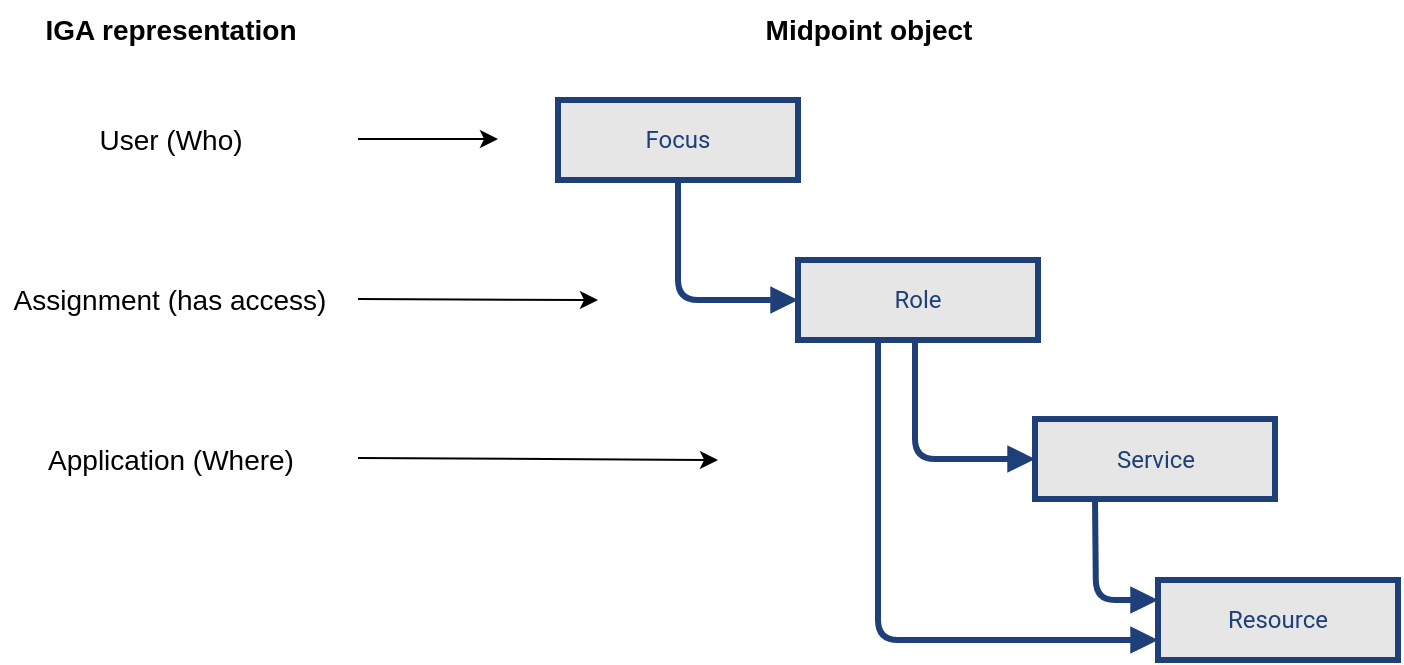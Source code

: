 <mxfile version="16.5.1" type="device" pages="11"><diagram id="Evr3rGovxmeYQ8fTQ8t3" name="relation-iga-mp"><mxGraphModel dx="1419" dy="862" grid="1" gridSize="10" guides="1" tooltips="1" connect="1" arrows="1" fold="1" page="1" pageScale="1" pageWidth="827" pageHeight="1169" math="0" shadow="0"><root><mxCell id="0"/><mxCell id="1" parent="0"/><mxCell id="DPdM0cnk9vMgZYKzDZFl-34" value="&lt;font color=&quot;#1e3f78&quot; size=&quot;1&quot;&gt;&lt;span style=&quot;font-weight: 400 ; font-size: 12px&quot;&gt;Focus&lt;/span&gt;&lt;/font&gt;" style="rounded=0;whiteSpace=wrap;html=1;strokeWidth=3;perimeterSpacing=0;glass=0;strokeColor=#1E3F78;fontFamily=Roboto;fontSource=https%3A%2F%2Ffonts.googleapis.com%2Fcss%3Ffamily%3DRoboto;fontColor=#FFFFFF;fontSize=11;fontStyle=1;spacing=2;verticalAlign=middle;fillColor=#E6E6E6;" parent="1" vertex="1"><mxGeometry x="360" y="80" width="120" height="40" as="geometry"/></mxCell><mxCell id="DPdM0cnk9vMgZYKzDZFl-58" value="&lt;font color=&quot;#1e3f78&quot; size=&quot;1&quot;&gt;&lt;span style=&quot;font-weight: 400 ; font-size: 12px&quot;&gt;Role&lt;/span&gt;&lt;/font&gt;" style="rounded=0;whiteSpace=wrap;html=1;strokeWidth=3;perimeterSpacing=0;glass=0;strokeColor=#1E3F78;fontFamily=Roboto;fontSource=https%3A%2F%2Ffonts.googleapis.com%2Fcss%3Ffamily%3DRoboto;fontColor=#FFFFFF;fontSize=11;fontStyle=1;spacing=2;verticalAlign=middle;fillColor=#E6E6E6;" parent="1" vertex="1"><mxGeometry x="480" y="160" width="120" height="40" as="geometry"/></mxCell><mxCell id="DPdM0cnk9vMgZYKzDZFl-59" value="&lt;font color=&quot;#1e3f78&quot; size=&quot;1&quot;&gt;&lt;span style=&quot;font-weight: 400 ; font-size: 12px&quot;&gt;Resource&lt;/span&gt;&lt;/font&gt;" style="rounded=0;whiteSpace=wrap;html=1;strokeWidth=3;perimeterSpacing=0;glass=0;strokeColor=#1E3F78;fontFamily=Roboto;fontSource=https%3A%2F%2Ffonts.googleapis.com%2Fcss%3Ffamily%3DRoboto;fontColor=#FFFFFF;fontSize=11;fontStyle=1;spacing=2;verticalAlign=middle;fillColor=#E6E6E6;" parent="1" vertex="1"><mxGeometry x="660" y="320" width="120" height="40" as="geometry"/></mxCell><mxCell id="DPdM0cnk9vMgZYKzDZFl-60" value="&lt;font color=&quot;#1e3f78&quot; size=&quot;1&quot;&gt;&lt;span style=&quot;font-weight: 400 ; font-size: 12px&quot;&gt;Service&lt;/span&gt;&lt;/font&gt;" style="rounded=0;whiteSpace=wrap;html=1;strokeWidth=3;perimeterSpacing=0;glass=0;strokeColor=#1E3F78;fontFamily=Roboto;fontSource=https%3A%2F%2Ffonts.googleapis.com%2Fcss%3Ffamily%3DRoboto;fontColor=#FFFFFF;fontSize=11;fontStyle=1;spacing=2;verticalAlign=middle;fillColor=#E6E6E6;" parent="1" vertex="1"><mxGeometry x="598.5" y="239.5" width="120" height="40" as="geometry"/></mxCell><mxCell id="DPdM0cnk9vMgZYKzDZFl-62" value="&lt;font style=&quot;font-size: 14px&quot;&gt;Application (Where)&lt;/font&gt;" style="text;html=1;strokeColor=none;fillColor=none;align=center;verticalAlign=middle;whiteSpace=wrap;rounded=0;fontSize=12;" parent="1" vertex="1"><mxGeometry x="90" y="244.5" width="152.5" height="30" as="geometry"/></mxCell><mxCell id="DPdM0cnk9vMgZYKzDZFl-64" value="IGA representation" style="text;html=1;strokeColor=none;fillColor=none;align=center;verticalAlign=middle;whiteSpace=wrap;rounded=0;fontSize=14;fontStyle=1" parent="1" vertex="1"><mxGeometry x="90" y="30" width="152.5" height="30" as="geometry"/></mxCell><mxCell id="DPdM0cnk9vMgZYKzDZFl-65" value="Midpoint object" style="text;html=1;strokeColor=none;fillColor=none;align=center;verticalAlign=middle;whiteSpace=wrap;rounded=0;fontSize=14;fontStyle=1" parent="1" vertex="1"><mxGeometry x="438.75" y="30" width="152.5" height="30" as="geometry"/></mxCell><mxCell id="DPdM0cnk9vMgZYKzDZFl-66" value="" style="edgeStyle=elbowEdgeStyle;elbow=horizontal;endArrow=block;html=1;fontFamily=Roboto;fontSource=https%3A%2F%2Ffonts.googleapis.com%2Fcss2%3Ffamily%3DRoboto%3Aital%2Cwght%401%2C300%26display%3Dswapp;fontSize=9;fontColor=#FFFFFF;strokeColor=#1E3F78;strokeWidth=3;endFill=1;exitX=0.5;exitY=1;exitDx=0;exitDy=0;" parent="1" source="DPdM0cnk9vMgZYKzDZFl-34" target="DPdM0cnk9vMgZYKzDZFl-58" edge="1"><mxGeometry width="50" height="50" relative="1" as="geometry"><mxPoint x="380" y="140" as="sourcePoint"/><mxPoint x="440" y="180" as="targetPoint"/><Array as="points"><mxPoint x="420" y="150"/></Array></mxGeometry></mxCell><mxCell id="DPdM0cnk9vMgZYKzDZFl-67" value="" style="edgeStyle=elbowEdgeStyle;elbow=horizontal;endArrow=block;html=1;fontFamily=Roboto;fontSource=https%3A%2F%2Ffonts.googleapis.com%2Fcss2%3Ffamily%3DRoboto%3Aital%2Cwght%401%2C300%26display%3Dswapp;fontSize=9;fontColor=#FFFFFF;strokeColor=#1E3F78;strokeWidth=3;endFill=1;" parent="1" source="DPdM0cnk9vMgZYKzDZFl-58" target="DPdM0cnk9vMgZYKzDZFl-60" edge="1"><mxGeometry width="50" height="50" relative="1" as="geometry"><mxPoint x="538.5" y="200" as="sourcePoint"/><mxPoint x="598.5" y="260" as="targetPoint"/><Array as="points"><mxPoint x="538.5" y="230"/></Array></mxGeometry></mxCell><mxCell id="DPdM0cnk9vMgZYKzDZFl-68" value="" style="edgeStyle=elbowEdgeStyle;elbow=horizontal;endArrow=block;html=1;fontFamily=Roboto;fontSource=https%3A%2F%2Ffonts.googleapis.com%2Fcss2%3Ffamily%3DRoboto%3Aital%2Cwght%401%2C300%26display%3Dswapp;fontSize=9;fontColor=#FFFFFF;strokeColor=#1E3F78;strokeWidth=3;endFill=1;entryX=0;entryY=0.75;entryDx=0;entryDy=0;" parent="1" source="DPdM0cnk9vMgZYKzDZFl-58" target="DPdM0cnk9vMgZYKzDZFl-59" edge="1"><mxGeometry width="50" height="50" relative="1" as="geometry"><mxPoint x="520" y="200" as="sourcePoint"/><mxPoint x="580" y="260" as="targetPoint"/><Array as="points"><mxPoint x="520" y="230"/></Array></mxGeometry></mxCell><mxCell id="DPdM0cnk9vMgZYKzDZFl-70" value="&lt;font style=&quot;font-size: 14px&quot;&gt;Assignment (has access)&lt;/font&gt;" style="text;html=1;strokeColor=none;fillColor=none;align=center;verticalAlign=middle;whiteSpace=wrap;rounded=0;fontSize=12;" parent="1" vertex="1"><mxGeometry x="81.25" y="165" width="170" height="30" as="geometry"/></mxCell><mxCell id="DPdM0cnk9vMgZYKzDZFl-73" value="&lt;font style=&quot;font-size: 14px&quot;&gt;User (Who)&lt;/font&gt;" style="text;html=1;align=center;verticalAlign=middle;whiteSpace=wrap;rounded=0;fontSize=12;" parent="1" vertex="1"><mxGeometry x="90" y="85" width="152.5" height="30" as="geometry"/></mxCell><mxCell id="QDJTnk0sXfpLc2qdWkQg-1" value="" style="edgeStyle=elbowEdgeStyle;elbow=horizontal;endArrow=block;html=1;fontFamily=Roboto;fontSource=https%3A%2F%2Ffonts.googleapis.com%2Fcss2%3Ffamily%3DRoboto%3Aital%2Cwght%401%2C300%26display%3Dswapp;fontSize=9;fontColor=#FFFFFF;strokeColor=#1E3F78;strokeWidth=3;endFill=1;entryX=0;entryY=0.25;entryDx=0;entryDy=0;exitX=0.25;exitY=1;exitDx=0;exitDy=0;" parent="1" source="DPdM0cnk9vMgZYKzDZFl-60" target="DPdM0cnk9vMgZYKzDZFl-59" edge="1"><mxGeometry width="50" height="50" relative="1" as="geometry"><mxPoint x="530" y="210.0" as="sourcePoint"/><mxPoint x="670" y="360" as="targetPoint"/><Array as="points"><mxPoint x="629" y="300"/></Array></mxGeometry></mxCell><mxCell id="B0rbGXUJ5WSA5VS-FQ4Z-1" value="" style="endArrow=classic;html=1;rounded=0;" parent="1" edge="1"><mxGeometry width="50" height="50" relative="1" as="geometry"><mxPoint x="260" y="99.5" as="sourcePoint"/><mxPoint x="330" y="99.5" as="targetPoint"/></mxGeometry></mxCell><mxCell id="WbEllDLNBm1xafIjS9mH-1" value="" style="endArrow=classic;html=1;rounded=0;" parent="1" edge="1"><mxGeometry width="50" height="50" relative="1" as="geometry"><mxPoint x="260" y="179.5" as="sourcePoint"/><mxPoint x="380" y="180" as="targetPoint"/></mxGeometry></mxCell><mxCell id="WbEllDLNBm1xafIjS9mH-2" value="" style="endArrow=classic;html=1;rounded=0;" parent="1" edge="1"><mxGeometry width="50" height="50" relative="1" as="geometry"><mxPoint x="260" y="259" as="sourcePoint"/><mxPoint x="440" y="260" as="targetPoint"/></mxGeometry></mxCell></root></mxGraphModel></diagram><diagram id="a68ZwKpCFoZ8d-2yNR9V" name="Roly a vztahy"><mxGraphModel dx="1102" dy="1025" grid="1" gridSize="10" guides="1" tooltips="1" connect="1" arrows="1" fold="1" page="1" pageScale="1" pageWidth="827" pageHeight="1169" math="0" shadow="0"><root><mxCell id="u0wpHIxiv6gXQi1KZQFq-0"/><mxCell id="u0wpHIxiv6gXQi1KZQFq-1" parent="u0wpHIxiv6gXQi1KZQFq-0"/><mxCell id="ClTXV9ZvpC8qZldGeHIE-1" value="&lt;font color=&quot;#1e3f78&quot; size=&quot;1&quot;&gt;&lt;span style=&quot;font-weight: 400 ; font-size: 14px&quot;&gt;Business Role&lt;/span&gt;&lt;/font&gt;" style="rounded=0;whiteSpace=wrap;html=1;strokeWidth=3;perimeterSpacing=0;glass=0;strokeColor=#1E3F78;fontFamily=Roboto;fontSource=https%3A%2F%2Ffonts.googleapis.com%2Fcss%3Ffamily%3DRoboto;fontColor=#FFFFFF;fontSize=11;fontStyle=1;spacing=2;verticalAlign=middle;fillColor=#E6E6E6;" parent="u0wpHIxiv6gXQi1KZQFq-1" vertex="1"><mxGeometry x="110" y="70" width="120" height="40" as="geometry"/></mxCell><mxCell id="ClTXV9ZvpC8qZldGeHIE-2" value="&lt;font color=&quot;#1e3f78&quot; size=&quot;1&quot;&gt;&lt;span style=&quot;font-weight: 400 ; font-size: 14px&quot;&gt;Application role&lt;/span&gt;&lt;/font&gt;" style="rounded=0;whiteSpace=wrap;html=1;strokeWidth=3;perimeterSpacing=0;glass=0;strokeColor=#1E3F78;fontFamily=Roboto;fontSource=https%3A%2F%2Ffonts.googleapis.com%2Fcss%3Ffamily%3DRoboto;fontColor=#FFFFFF;fontSize=11;fontStyle=1;spacing=2;verticalAlign=middle;fillColor=#E6E6E6;" parent="u0wpHIxiv6gXQi1KZQFq-1" vertex="1"><mxGeometry x="196" y="140" width="120" height="40" as="geometry"/></mxCell><mxCell id="ClTXV9ZvpC8qZldGeHIE-3" value="&lt;font color=&quot;#1e3f78&quot; size=&quot;1&quot;&gt;&lt;span style=&quot;font-weight: 400 ; font-size: 14px&quot;&gt;Application role&lt;/span&gt;&lt;/font&gt;" style="rounded=0;whiteSpace=wrap;html=1;strokeWidth=3;perimeterSpacing=0;glass=0;strokeColor=#1E3F78;fontFamily=Roboto;fontSource=https%3A%2F%2Ffonts.googleapis.com%2Fcss%3Ffamily%3DRoboto;fontColor=#FFFFFF;fontSize=11;fontStyle=1;spacing=2;verticalAlign=middle;fillColor=#E6E6E6;" parent="u0wpHIxiv6gXQi1KZQFq-1" vertex="1"><mxGeometry x="206" y="150" width="120" height="40" as="geometry"/></mxCell><mxCell id="m5_1FU_Xa_TPCXb8fhVa-0" value="" style="edgeStyle=elbowEdgeStyle;elbow=horizontal;endArrow=block;html=1;fontFamily=Roboto;fontSource=https%3A%2F%2Ffonts.googleapis.com%2Fcss2%3Ffamily%3DRoboto%3Aital%2Cwght%401%2C300%26display%3Dswapp;fontSize=9;fontColor=#FFFFFF;strokeColor=#1E3F78;strokeWidth=3;endFill=1;entryX=0;entryY=0.5;entryDx=0;entryDy=0;" parent="u0wpHIxiv6gXQi1KZQFq-1" source="ClTXV9ZvpC8qZldGeHIE-1" target="ClTXV9ZvpC8qZldGeHIE-2" edge="1"><mxGeometry width="50" height="50" relative="1" as="geometry"><mxPoint x="-164" y="110.0" as="sourcePoint"/><mxPoint x="-104" y="170.0" as="targetPoint"/><Array as="points"><mxPoint x="166" y="130"/></Array></mxGeometry></mxCell><mxCell id="m5_1FU_Xa_TPCXb8fhVa-1" value="&lt;font color=&quot;#1e3f78&quot; size=&quot;1&quot;&gt;&lt;span style=&quot;font-weight: 400 ; font-size: 14px&quot;&gt;IT role&lt;/span&gt;&lt;/font&gt;" style="rounded=0;whiteSpace=wrap;html=1;strokeWidth=3;perimeterSpacing=0;glass=0;strokeColor=#1E3F78;fontFamily=Roboto;fontSource=https%3A%2F%2Ffonts.googleapis.com%2Fcss%3Ffamily%3DRoboto;fontColor=#FFFFFF;fontSize=11;fontStyle=1;spacing=2;verticalAlign=middle;fillColor=#E6E6E6;" parent="u0wpHIxiv6gXQi1KZQFq-1" vertex="1"><mxGeometry x="196" y="210" width="120" height="40" as="geometry"/></mxCell><mxCell id="m5_1FU_Xa_TPCXb8fhVa-2" value="&lt;font color=&quot;#1e3f78&quot; size=&quot;1&quot;&gt;&lt;span style=&quot;font-weight: 400 ; font-size: 14px&quot;&gt;IT role&lt;/span&gt;&lt;/font&gt;" style="rounded=0;whiteSpace=wrap;html=1;strokeWidth=3;perimeterSpacing=0;glass=0;strokeColor=#1E3F78;fontFamily=Roboto;fontSource=https%3A%2F%2Ffonts.googleapis.com%2Fcss%3Ffamily%3DRoboto;fontColor=#FFFFFF;fontSize=11;fontStyle=1;spacing=2;verticalAlign=middle;fillColor=#E6E6E6;" parent="u0wpHIxiv6gXQi1KZQFq-1" vertex="1"><mxGeometry x="206" y="220" width="120" height="40" as="geometry"/></mxCell><mxCell id="m5_1FU_Xa_TPCXb8fhVa-3" value="" style="edgeStyle=elbowEdgeStyle;elbow=horizontal;endArrow=block;html=1;fontFamily=Roboto;fontSource=https%3A%2F%2Ffonts.googleapis.com%2Fcss2%3Ffamily%3DRoboto%3Aital%2Cwght%401%2C300%26display%3Dswapp;fontSize=9;fontColor=#FFFFFF;strokeColor=#1E3F78;strokeWidth=3;endFill=1;entryX=0;entryY=0.5;entryDx=0;entryDy=0;" parent="u0wpHIxiv6gXQi1KZQFq-1" source="ClTXV9ZvpC8qZldGeHIE-1" target="m5_1FU_Xa_TPCXb8fhVa-1" edge="1"><mxGeometry width="50" height="50" relative="1" as="geometry"><mxPoint x="155" y="120" as="sourcePoint"/><mxPoint x="185" y="170" as="targetPoint"/><Array as="points"><mxPoint x="155" y="140"/></Array></mxGeometry></mxCell></root></mxGraphModel></diagram><diagram id="7sqHJf2ZclEu7t2P2vzU" name="role-engineering"><mxGraphModel dx="1419" dy="862" grid="1" gridSize="10" guides="1" tooltips="1" connect="1" arrows="1" fold="1" page="1" pageScale="1" pageWidth="827" pageHeight="1169" math="0" shadow="0"><root><mxCell id="K_-cwMoslHfAYzDbfeD2-0"/><mxCell id="K_-cwMoslHfAYzDbfeD2-1" parent="K_-cwMoslHfAYzDbfeD2-0"/><mxCell id="o-tCn8O4QxB_e-KyGoiy-0" value="" style="rounded=0;whiteSpace=wrap;html=1;labelBackgroundColor=none;strokeColor=#000000;strokeWidth=1;fillColor=none;gradientColor=#B3B3B3;" parent="K_-cwMoslHfAYzDbfeD2-1" vertex="1"><mxGeometry x="60" y="50" width="440" height="530" as="geometry"/></mxCell><mxCell id="K_-cwMoslHfAYzDbfeD2-4" value="Draft" style="rounded=1;whiteSpace=wrap;html=1;fontSize=14;fillColor=#f5f5f5;fontColor=#333333;strokeColor=#000000;" parent="K_-cwMoslHfAYzDbfeD2-1" vertex="1"><mxGeometry x="240" y="140" width="100" height="30" as="geometry"/></mxCell><mxCell id="K_-cwMoslHfAYzDbfeD2-5" value="Proposed" style="rounded=1;whiteSpace=wrap;html=1;fontSize=14;fillColor=#FFF2CC;fontColor=#333333;strokeColor=#000000;" parent="K_-cwMoslHfAYzDbfeD2-1" vertex="1"><mxGeometry x="240" y="280" width="100" height="30" as="geometry"/></mxCell><mxCell id="K_-cwMoslHfAYzDbfeD2-6" value="Active" style="rounded=1;whiteSpace=wrap;html=1;fontSize=14;fontStyle=1;fillColor=#97D077;strokeColor=#000000;" parent="K_-cwMoslHfAYzDbfeD2-1" vertex="1"><mxGeometry x="240" y="380" width="100" height="30" as="geometry"/></mxCell><mxCell id="K_-cwMoslHfAYzDbfeD2-7" value="Deprecated" style="rounded=1;whiteSpace=wrap;html=1;fontSize=14;fillColor=#f5f5f5;fontColor=#333333;strokeColor=#000000;" parent="K_-cwMoslHfAYzDbfeD2-1" vertex="1"><mxGeometry x="240" y="450" width="100" height="30" as="geometry"/></mxCell><mxCell id="K_-cwMoslHfAYzDbfeD2-8" value="Archived" style="rounded=1;whiteSpace=wrap;html=1;fontSize=14;fillColor=#f5f5f5;fontColor=#333333;strokeColor=#000000;" parent="K_-cwMoslHfAYzDbfeD2-1" vertex="1"><mxGeometry x="240" y="520" width="100" height="30" as="geometry"/></mxCell><mxCell id="K_-cwMoslHfAYzDbfeD2-12" value="&lt;font style=&quot;font-size: 10px&quot;&gt;Send for approval&lt;/font&gt;" style="endArrow=classic;html=1;rounded=0;fontSize=14;" parent="K_-cwMoslHfAYzDbfeD2-1" target="K_-cwMoslHfAYzDbfeD2-5" edge="1"><mxGeometry width="50" height="50" relative="1" as="geometry"><mxPoint x="290" y="230" as="sourcePoint"/><mxPoint x="440" y="320" as="targetPoint"/></mxGeometry></mxCell><mxCell id="K_-cwMoslHfAYzDbfeD2-13" value="&lt;font style=&quot;font-size: 11px&quot;&gt;Approve&lt;/font&gt;" style="endArrow=classic;html=1;rounded=0;fontSize=14;" parent="K_-cwMoslHfAYzDbfeD2-1" source="K_-cwMoslHfAYzDbfeD2-5" target="K_-cwMoslHfAYzDbfeD2-6" edge="1"><mxGeometry x="-0.429" width="50" height="50" relative="1" as="geometry"><mxPoint x="289.66" y="310.0" as="sourcePoint"/><mxPoint x="289.66" y="350.0" as="targetPoint"/><mxPoint as="offset"/></mxGeometry></mxCell><mxCell id="K_-cwMoslHfAYzDbfeD2-14" value="&lt;font style=&quot;font-size: 10px;&quot;&gt;Deprecate&lt;/font&gt;" style="endArrow=classic;html=1;rounded=0;fontSize=10;" parent="K_-cwMoslHfAYzDbfeD2-1" source="K_-cwMoslHfAYzDbfeD2-6" target="K_-cwMoslHfAYzDbfeD2-7" edge="1"><mxGeometry width="50" height="50" relative="1" as="geometry"><mxPoint x="289.66" y="410.0" as="sourcePoint"/><mxPoint x="289.66" y="450.0" as="targetPoint"/></mxGeometry></mxCell><mxCell id="K_-cwMoslHfAYzDbfeD2-15" value="&lt;font style=&quot;font-size: 10px&quot;&gt;Archive&lt;/font&gt;" style="endArrow=classic;html=1;rounded=0;fontSize=14;" parent="K_-cwMoslHfAYzDbfeD2-1" source="K_-cwMoslHfAYzDbfeD2-7" target="K_-cwMoslHfAYzDbfeD2-8" edge="1"><mxGeometry width="50" height="50" relative="1" as="geometry"><mxPoint x="289.66" y="480.0" as="sourcePoint"/><mxPoint x="290" y="520" as="targetPoint"/></mxGeometry></mxCell><mxCell id="K_-cwMoslHfAYzDbfeD2-16" value="" style="endArrow=classic;html=1;rounded=1;fontSize=14;edgeStyle=orthogonalEdgeStyle;startArrow=none;startFill=0;exitX=1;exitY=0.75;exitDx=0;exitDy=0;entryX=1;entryY=0.5;entryDx=0;entryDy=0;" parent="K_-cwMoslHfAYzDbfeD2-1" source="K_-cwMoslHfAYzDbfeD2-5" target="K_-cwMoslHfAYzDbfeD2-8" edge="1"><mxGeometry width="50" height="50" relative="1" as="geometry"><mxPoint x="300" y="250.0" as="sourcePoint"/><mxPoint x="432.4" y="520.6" as="targetPoint"/><Array as="points"><mxPoint x="410" y="303"/><mxPoint x="410" y="535"/></Array></mxGeometry></mxCell><mxCell id="K_-cwMoslHfAYzDbfeD2-35" value="Reject" style="edgeLabel;html=1;align=center;verticalAlign=middle;resizable=0;points=[];fontSize=10;fontColor=#000000;" parent="K_-cwMoslHfAYzDbfeD2-16" vertex="1" connectable="0"><mxGeometry x="0.234" relative="1" as="geometry"><mxPoint as="offset"/></mxGeometry></mxCell><mxCell id="K_-cwMoslHfAYzDbfeD2-17" value="" style="endArrow=classic;html=1;rounded=1;fontSize=14;edgeStyle=orthogonalEdgeStyle;startArrow=none;startFill=0;exitX=0;exitY=0.75;exitDx=0;exitDy=0;" parent="K_-cwMoslHfAYzDbfeD2-1" source="K_-cwMoslHfAYzDbfeD2-5" target="K_-cwMoslHfAYzDbfeD2-4" edge="1"><mxGeometry width="50" height="50" relative="1" as="geometry"><mxPoint x="240" y="295" as="sourcePoint"/><mxPoint x="240" y="155" as="targetPoint"/><Array as="points"><mxPoint x="140" y="303"/><mxPoint x="140" y="155"/></Array></mxGeometry></mxCell><mxCell id="K_-cwMoslHfAYzDbfeD2-36" value="Return &lt;br style=&quot;font-size: 10px;&quot;&gt;to requestor" style="edgeLabel;html=1;align=center;verticalAlign=middle;resizable=0;points=[];fontSize=10;fontColor=#000000;" parent="K_-cwMoslHfAYzDbfeD2-17" vertex="1" connectable="0"><mxGeometry x="-0.227" y="-2" relative="1" as="geometry"><mxPoint x="-2" y="-43" as="offset"/></mxGeometry></mxCell><mxCell id="K_-cwMoslHfAYzDbfeD2-37" value="" style="endArrow=classic;html=1;rounded=1;fontSize=14;edgeStyle=orthogonalEdgeStyle;entryX=1;entryY=0.25;entryDx=0;entryDy=0;" parent="K_-cwMoslHfAYzDbfeD2-1" source="K_-cwMoslHfAYzDbfeD2-6" target="K_-cwMoslHfAYzDbfeD2-8" edge="1"><mxGeometry width="50" height="50" relative="1" as="geometry"><mxPoint x="300" y="420" as="sourcePoint"/><mxPoint x="300" y="460" as="targetPoint"/><Array as="points"><mxPoint x="380" y="395"/><mxPoint x="380" y="528"/><mxPoint x="340" y="528"/></Array></mxGeometry></mxCell><mxCell id="K_-cwMoslHfAYzDbfeD2-38" value="Archive" style="edgeLabel;html=1;align=center;verticalAlign=middle;resizable=0;points=[];fontSize=10;fontColor=#000000;" parent="K_-cwMoslHfAYzDbfeD2-37" vertex="1" connectable="0"><mxGeometry x="-0.148" relative="1" as="geometry"><mxPoint as="offset"/></mxGeometry></mxCell><mxCell id="1Tq5ZZKNPozCnI0yfUYy-0" value="" style="endArrow=classic;html=1;rounded=1;fontSize=14;edgeStyle=orthogonalEdgeStyle;exitX=0;exitY=0.25;exitDx=0;exitDy=0;entryX=1;entryY=0.25;entryDx=0;entryDy=0;" parent="K_-cwMoslHfAYzDbfeD2-1" source="K_-cwMoslHfAYzDbfeD2-6" target="1Tq5ZZKNPozCnI0yfUYy-2" edge="1"><mxGeometry width="50" height="50" relative="1" as="geometry"><mxPoint x="350" y="405.0" as="sourcePoint"/><mxPoint x="190" y="395" as="targetPoint"/><Array as="points"/></mxGeometry></mxCell><mxCell id="1Tq5ZZKNPozCnI0yfUYy-1" value="Update" style="edgeLabel;html=1;align=center;verticalAlign=middle;resizable=0;points=[];fontSize=10;fontColor=#000000;" parent="1Tq5ZZKNPozCnI0yfUYy-0" vertex="1" connectable="0"><mxGeometry x="-0.148" relative="1" as="geometry"><mxPoint as="offset"/></mxGeometry></mxCell><mxCell id="1Tq5ZZKNPozCnI0yfUYy-2" value="&lt;font style=&quot;font-weight: normal ; font-size: 14px&quot;&gt;Active-updated&lt;/font&gt;" style="rounded=1;whiteSpace=wrap;html=1;fontSize=14;fontStyle=1;fillColor=#D5E8D4;strokeColor=#000000;" parent="K_-cwMoslHfAYzDbfeD2-1" vertex="1"><mxGeometry x="80" y="380" width="100" height="30" as="geometry"/></mxCell><mxCell id="1Tq5ZZKNPozCnI0yfUYy-6" value="" style="endArrow=classic;html=1;rounded=1;fontSize=14;edgeStyle=orthogonalEdgeStyle;exitX=0.572;exitY=-0.061;exitDx=0;exitDy=0;entryX=0.25;entryY=0;entryDx=0;entryDy=0;exitPerimeter=0;" parent="K_-cwMoslHfAYzDbfeD2-1" source="1Tq5ZZKNPozCnI0yfUYy-2" target="K_-cwMoslHfAYzDbfeD2-6" edge="1"><mxGeometry width="50" height="50" relative="1" as="geometry"><mxPoint x="250" y="405.0" as="sourcePoint"/><mxPoint x="170" y="330" as="targetPoint"/><Array as="points"><mxPoint x="137" y="360"/><mxPoint x="265" y="360"/></Array></mxGeometry></mxCell><mxCell id="1Tq5ZZKNPozCnI0yfUYy-7" value="Approve changes" style="edgeLabel;html=1;align=center;verticalAlign=middle;resizable=0;points=[];fontSize=10;fontColor=#000000;" parent="1Tq5ZZKNPozCnI0yfUYy-6" vertex="1" connectable="0"><mxGeometry x="-0.148" relative="1" as="geometry"><mxPoint x="5" as="offset"/></mxGeometry></mxCell><mxCell id="1Tq5ZZKNPozCnI0yfUYy-8" value="" style="endArrow=classic;html=1;rounded=1;fontSize=14;edgeStyle=orthogonalEdgeStyle;exitX=0.386;exitY=-0.061;exitDx=0;exitDy=0;exitPerimeter=0;" parent="K_-cwMoslHfAYzDbfeD2-1" source="1Tq5ZZKNPozCnI0yfUYy-2" target="K_-cwMoslHfAYzDbfeD2-6" edge="1"><mxGeometry width="50" height="50" relative="1" as="geometry"><mxPoint x="165" y="390.0" as="sourcePoint"/><mxPoint x="275" y="378" as="targetPoint"/><Array as="points"><mxPoint x="119" y="340"/><mxPoint x="275" y="340"/></Array></mxGeometry></mxCell><mxCell id="1Tq5ZZKNPozCnI0yfUYy-9" value="Reject changes" style="edgeLabel;html=1;align=center;verticalAlign=middle;resizable=0;points=[];fontSize=10;fontColor=#000000;" parent="1Tq5ZZKNPozCnI0yfUYy-8" vertex="1" connectable="0"><mxGeometry x="-0.148" relative="1" as="geometry"><mxPoint x="16" as="offset"/></mxGeometry></mxCell><mxCell id="1Tq5ZZKNPozCnI0yfUYy-10" value="Admin review" style="rounded=1;whiteSpace=wrap;html=1;fontSize=14;fillColor=#FFE6CC;fontColor=#333333;strokeColor=#000000;" parent="K_-cwMoslHfAYzDbfeD2-1" vertex="1"><mxGeometry x="240" y="210" width="100" height="30" as="geometry"/></mxCell><mxCell id="1Tq5ZZKNPozCnI0yfUYy-11" value="" style="endArrow=classic;html=1;rounded=1;fontSize=14;edgeStyle=orthogonalEdgeStyle;startArrow=none;startFill=0;exitX=0.5;exitY=1;exitDx=0;exitDy=0;entryX=0.5;entryY=0;entryDx=0;entryDy=0;" parent="K_-cwMoslHfAYzDbfeD2-1" source="K_-cwMoslHfAYzDbfeD2-4" target="1Tq5ZZKNPozCnI0yfUYy-10" edge="1"><mxGeometry width="50" height="50" relative="1" as="geometry"><mxPoint x="350" y="297.5" as="sourcePoint"/><mxPoint x="180" y="200" as="targetPoint"/><Array as="points"/></mxGeometry></mxCell><mxCell id="1Tq5ZZKNPozCnI0yfUYy-12" value="Send for &lt;br style=&quot;font-size: 10px;&quot;&gt;admin review" style="edgeLabel;html=1;align=center;verticalAlign=middle;resizable=0;points=[];fontSize=10;fontColor=#000000;" parent="1Tq5ZZKNPozCnI0yfUYy-11" vertex="1" connectable="0"><mxGeometry x="-0.227" y="-2" relative="1" as="geometry"><mxPoint x="2" y="5" as="offset"/></mxGeometry></mxCell><mxCell id="1Tq5ZZKNPozCnI0yfUYy-13" value="" style="endArrow=classic;html=1;rounded=1;fontSize=14;edgeStyle=orthogonalEdgeStyle;startArrow=none;startFill=0;entryX=0;entryY=0.5;entryDx=0;entryDy=0;" parent="K_-cwMoslHfAYzDbfeD2-1" target="1Tq5ZZKNPozCnI0yfUYy-10" edge="1"><mxGeometry width="50" height="50" relative="1" as="geometry"><mxPoint x="240" y="287" as="sourcePoint"/><mxPoint x="350" y="165" as="targetPoint"/><Array as="points"><mxPoint x="180" y="287"/><mxPoint x="180" y="225"/></Array></mxGeometry></mxCell><mxCell id="1Tq5ZZKNPozCnI0yfUYy-14" value="Return &lt;br style=&quot;font-size: 10px;&quot;&gt;for review" style="edgeLabel;html=1;align=center;verticalAlign=middle;resizable=0;points=[];fontSize=10;fontColor=#000000;" parent="1Tq5ZZKNPozCnI0yfUYy-13" vertex="1" connectable="0"><mxGeometry x="-0.227" y="-2" relative="1" as="geometry"><mxPoint x="-2" y="-13" as="offset"/></mxGeometry></mxCell><mxCell id="1Tq5ZZKNPozCnI0yfUYy-15" value="" style="ellipse;whiteSpace=wrap;html=1;aspect=fixed;fontSize=14;" parent="K_-cwMoslHfAYzDbfeD2-1" vertex="1"><mxGeometry x="275" y="70" width="30" height="30" as="geometry"/></mxCell><mxCell id="1Tq5ZZKNPozCnI0yfUYy-16" value="" style="endArrow=classic;html=1;rounded=1;fontSize=14;edgeStyle=orthogonalEdgeStyle;startArrow=none;startFill=0;exitX=0.5;exitY=1;exitDx=0;exitDy=0;entryX=0.5;entryY=0;entryDx=0;entryDy=0;" parent="K_-cwMoslHfAYzDbfeD2-1" edge="1"><mxGeometry width="50" height="50" relative="1" as="geometry"><mxPoint x="289.66" y="100.0" as="sourcePoint"/><mxPoint x="289.66" y="140.0" as="targetPoint"/><Array as="points"/></mxGeometry></mxCell><mxCell id="1Tq5ZZKNPozCnI0yfUYy-17" value="Create role" style="edgeLabel;html=1;align=center;verticalAlign=middle;resizable=0;points=[];fontSize=10;fontColor=#000000;" parent="1Tq5ZZKNPozCnI0yfUYy-16" vertex="1" connectable="0"><mxGeometry x="-0.227" y="-2" relative="1" as="geometry"><mxPoint x="2" y="-2" as="offset"/></mxGeometry></mxCell><mxCell id="1Tq5ZZKNPozCnI0yfUYy-18" value="" style="endArrow=classic;html=1;rounded=1;fontSize=14;edgeStyle=orthogonalEdgeStyle;startArrow=none;startFill=0;exitX=1;exitY=0.5;exitDx=0;exitDy=0;entryX=1;entryY=0.75;entryDx=0;entryDy=0;" parent="K_-cwMoslHfAYzDbfeD2-1" source="1Tq5ZZKNPozCnI0yfUYy-10" target="K_-cwMoslHfAYzDbfeD2-8" edge="1"><mxGeometry width="50" height="50" relative="1" as="geometry"><mxPoint x="350" y="312.5" as="sourcePoint"/><mxPoint x="450" y="520" as="targetPoint"/><Array as="points"><mxPoint x="440" y="225"/><mxPoint x="440" y="543"/></Array></mxGeometry></mxCell><mxCell id="1Tq5ZZKNPozCnI0yfUYy-19" value="Reject" style="edgeLabel;html=1;align=center;verticalAlign=middle;resizable=0;points=[];fontSize=10;fontColor=#000000;" parent="1Tq5ZZKNPozCnI0yfUYy-18" vertex="1" connectable="0"><mxGeometry x="0.234" relative="1" as="geometry"><mxPoint as="offset"/></mxGeometry></mxCell><mxCell id="1Tq5ZZKNPozCnI0yfUYy-20" value="" style="endArrow=classic;html=1;rounded=1;fontSize=14;edgeStyle=orthogonalEdgeStyle;startArrow=none;startFill=0;" parent="K_-cwMoslHfAYzDbfeD2-1" edge="1"><mxGeometry width="50" height="50" relative="1" as="geometry"><mxPoint x="240" y="217" as="sourcePoint"/><mxPoint x="240" y="163" as="targetPoint"/><Array as="points"><mxPoint x="180" y="217"/><mxPoint x="180" y="163"/></Array></mxGeometry></mxCell><mxCell id="1Tq5ZZKNPozCnI0yfUYy-21" value="Return &lt;br&gt;to requestor" style="edgeLabel;html=1;align=center;verticalAlign=middle;resizable=0;points=[];fontSize=10;fontColor=#000000;" parent="1Tq5ZZKNPozCnI0yfUYy-20" vertex="1" connectable="0"><mxGeometry x="0.234" relative="1" as="geometry"><mxPoint x="5" y="20" as="offset"/></mxGeometry></mxCell><mxCell id="1Tq5ZZKNPozCnI0yfUYy-22" value="" style="ellipse;whiteSpace=wrap;html=1;aspect=fixed;fontSize=14;" parent="K_-cwMoslHfAYzDbfeD2-1" vertex="1"><mxGeometry x="435" y="140" width="30" height="30" as="geometry"/></mxCell><mxCell id="1Tq5ZZKNPozCnI0yfUYy-23" value="" style="endArrow=classic;html=1;rounded=1;fontSize=14;edgeStyle=orthogonalEdgeStyle;startArrow=none;startFill=0;exitX=1;exitY=0.5;exitDx=0;exitDy=0;entryX=0;entryY=0.5;entryDx=0;entryDy=0;" parent="K_-cwMoslHfAYzDbfeD2-1" source="K_-cwMoslHfAYzDbfeD2-4" target="1Tq5ZZKNPozCnI0yfUYy-22" edge="1"><mxGeometry width="50" height="50" relative="1" as="geometry"><mxPoint x="350" y="227.5" as="sourcePoint"/><mxPoint x="350" y="172.5" as="targetPoint"/><Array as="points"><mxPoint x="390" y="155"/><mxPoint x="390" y="155"/></Array></mxGeometry></mxCell><mxCell id="1Tq5ZZKNPozCnI0yfUYy-25" value="Delete" style="edgeLabel;html=1;align=center;verticalAlign=middle;resizable=0;points=[];fontSize=10;" parent="1Tq5ZZKNPozCnI0yfUYy-23" vertex="1" connectable="0"><mxGeometry x="0.149" y="1" relative="1" as="geometry"><mxPoint as="offset"/></mxGeometry></mxCell><mxCell id="ATCPVdUiX6EjJX3o3e24-2" value="" style="endArrow=classic;html=1;rounded=1;fontSize=14;edgeStyle=orthogonalEdgeStyle;entryX=0;entryY=0.75;entryDx=0;entryDy=0;exitX=0;exitY=0.5;exitDx=0;exitDy=0;" parent="K_-cwMoslHfAYzDbfeD2-1" source="K_-cwMoslHfAYzDbfeD2-7" target="K_-cwMoslHfAYzDbfeD2-6" edge="1"><mxGeometry width="50" height="50" relative="1" as="geometry"><mxPoint x="250" y="405" as="sourcePoint"/><mxPoint x="190" y="405" as="targetPoint"/><Array as="points"><mxPoint x="200" y="465"/><mxPoint x="200" y="403"/></Array></mxGeometry></mxCell><mxCell id="ATCPVdUiX6EjJX3o3e24-3" value="Reactivate" style="edgeLabel;html=1;align=center;verticalAlign=middle;resizable=0;points=[];fontSize=10;fontColor=#000000;" parent="ATCPVdUiX6EjJX3o3e24-2" vertex="1" connectable="0"><mxGeometry x="-0.148" relative="1" as="geometry"><mxPoint y="-14" as="offset"/></mxGeometry></mxCell></root></mxGraphModel></diagram><diagram id="2rrWdgwm1vRXBZgM5LFF" name="role-request"><mxGraphModel dx="1419" dy="862" grid="1" gridSize="10" guides="1" tooltips="1" connect="1" arrows="1" fold="1" page="1" pageScale="1" pageWidth="827" pageHeight="1169" math="0" shadow="0"><root><mxCell id="ZnPZW8ERFfVDkA3C8rOW-0"/><mxCell id="ZnPZW8ERFfVDkA3C8rOW-1" parent="ZnPZW8ERFfVDkA3C8rOW-0"/><mxCell id="yhnhy1JBY2Z6DfDRTKV9-40" value="" style="edgeStyle=orthogonalEdgeStyle;rounded=0;orthogonalLoop=1;jettySize=auto;html=1;" parent="ZnPZW8ERFfVDkA3C8rOW-1" source="yhnhy1JBY2Z6DfDRTKV9-0" target="yhnhy1JBY2Z6DfDRTKV9-23" edge="1"><mxGeometry relative="1" as="geometry"/></mxCell><mxCell id="yhnhy1JBY2Z6DfDRTKV9-0" value="Draft" style="rounded=1;whiteSpace=wrap;html=1;fontSize=14;fillColor=#f5f5f5;fontColor=#333333;strokeColor=#666666;" parent="ZnPZW8ERFfVDkA3C8rOW-1" vertex="1"><mxGeometry x="220" y="130" width="100" height="30" as="geometry"/></mxCell><mxCell id="yhnhy1JBY2Z6DfDRTKV9-1" value="Implementation" style="rounded=1;whiteSpace=wrap;html=1;fontSize=14;fillColor=#f5f5f5;fontColor=#333333;strokeColor=#666666;" parent="ZnPZW8ERFfVDkA3C8rOW-1" vertex="1"><mxGeometry x="220" y="320" width="100" height="30" as="geometry"/></mxCell><mxCell id="yhnhy1JBY2Z6DfDRTKV9-6" value="&lt;font style=&quot;font-size: 10px&quot;&gt;Approve&lt;/font&gt;" style="endArrow=classic;html=1;rounded=0;fontSize=14;exitX=0.5;exitY=1;exitDx=0;exitDy=0;" parent="ZnPZW8ERFfVDkA3C8rOW-1" source="yhnhy1JBY2Z6DfDRTKV9-23" target="yhnhy1JBY2Z6DfDRTKV9-1" edge="1"><mxGeometry width="50" height="50" relative="1" as="geometry"><mxPoint x="270" y="240.0" as="sourcePoint"/><mxPoint x="420" y="330" as="targetPoint"/></mxGeometry></mxCell><mxCell id="yhnhy1JBY2Z6DfDRTKV9-12" value="" style="endArrow=classic;html=1;rounded=1;fontSize=14;edgeStyle=orthogonalEdgeStyle;startArrow=none;startFill=0;exitX=0.25;exitY=1;exitDx=0;exitDy=0;entryX=0;entryY=0.5;entryDx=0;entryDy=0;" parent="ZnPZW8ERFfVDkA3C8rOW-1" source="yhnhy1JBY2Z6DfDRTKV9-23" target="yhnhy1JBY2Z6DfDRTKV9-23" edge="1"><mxGeometry width="50" height="50" relative="1" as="geometry"><mxPoint x="220" y="305" as="sourcePoint"/><mxPoint x="220" y="165" as="targetPoint"/><Array as="points"><mxPoint x="245" y="270"/><mxPoint x="180" y="270"/><mxPoint x="180" y="235"/></Array></mxGeometry></mxCell><mxCell id="yhnhy1JBY2Z6DfDRTKV9-13" value="Approve" style="edgeLabel;html=1;align=center;verticalAlign=middle;resizable=0;points=[];fontSize=10;fontColor=#000000;" parent="yhnhy1JBY2Z6DfDRTKV9-12" vertex="1" connectable="0"><mxGeometry x="-0.227" y="-2" relative="1" as="geometry"><mxPoint x="12" y="2" as="offset"/></mxGeometry></mxCell><mxCell id="yhnhy1JBY2Z6DfDRTKV9-23" value="Approval" style="rounded=1;whiteSpace=wrap;html=1;fontSize=14;fillColor=#f5f5f5;fontColor=#333333;strokeColor=#666666;" parent="ZnPZW8ERFfVDkA3C8rOW-1" vertex="1"><mxGeometry x="220" y="220" width="100" height="30" as="geometry"/></mxCell><mxCell id="yhnhy1JBY2Z6DfDRTKV9-24" value="" style="endArrow=classic;html=1;rounded=1;fontSize=14;edgeStyle=orthogonalEdgeStyle;startArrow=none;startFill=0;exitX=0.5;exitY=1;exitDx=0;exitDy=0;entryX=0.5;entryY=0;entryDx=0;entryDy=0;" parent="ZnPZW8ERFfVDkA3C8rOW-1" source="yhnhy1JBY2Z6DfDRTKV9-0" target="yhnhy1JBY2Z6DfDRTKV9-23" edge="1"><mxGeometry width="50" height="50" relative="1" as="geometry"><mxPoint x="330" y="307.5" as="sourcePoint"/><mxPoint x="160" y="210" as="targetPoint"/><Array as="points"/></mxGeometry></mxCell><mxCell id="yhnhy1JBY2Z6DfDRTKV9-25" value="Send for approval" style="edgeLabel;html=1;align=center;verticalAlign=middle;resizable=0;points=[];fontSize=10;fontColor=#000000;" parent="yhnhy1JBY2Z6DfDRTKV9-24" vertex="1" connectable="0"><mxGeometry x="-0.227" y="-2" relative="1" as="geometry"><mxPoint x="2" y="5" as="offset"/></mxGeometry></mxCell><mxCell id="yhnhy1JBY2Z6DfDRTKV9-29" value="" style="endArrow=classic;html=1;rounded=1;fontSize=14;edgeStyle=orthogonalEdgeStyle;startArrow=none;startFill=0;exitX=0.5;exitY=1;exitDx=0;exitDy=0;entryX=0.5;entryY=0;entryDx=0;entryDy=0;" parent="ZnPZW8ERFfVDkA3C8rOW-1" source="yhnhy1JBY2Z6DfDRTKV9-28" target="yhnhy1JBY2Z6DfDRTKV9-0" edge="1"><mxGeometry width="50" height="50" relative="1" as="geometry"><mxPoint x="269.66" y="60.0" as="sourcePoint"/><mxPoint x="269.66" y="100.0" as="targetPoint"/><Array as="points"/></mxGeometry></mxCell><mxCell id="yhnhy1JBY2Z6DfDRTKV9-35" value="" style="ellipse;whiteSpace=wrap;html=1;aspect=fixed;fontSize=14;" parent="ZnPZW8ERFfVDkA3C8rOW-1" vertex="1"><mxGeometry x="395" y="130" width="30" height="30" as="geometry"/></mxCell><mxCell id="yhnhy1JBY2Z6DfDRTKV9-36" value="" style="endArrow=classic;html=1;rounded=1;fontSize=14;edgeStyle=orthogonalEdgeStyle;startArrow=none;startFill=0;exitX=1;exitY=0.5;exitDx=0;exitDy=0;entryX=0;entryY=0.5;entryDx=0;entryDy=0;" parent="ZnPZW8ERFfVDkA3C8rOW-1" source="yhnhy1JBY2Z6DfDRTKV9-0" target="yhnhy1JBY2Z6DfDRTKV9-35" edge="1"><mxGeometry width="50" height="50" relative="1" as="geometry"><mxPoint x="330" y="237.5" as="sourcePoint"/><mxPoint x="330" y="182.5" as="targetPoint"/><Array as="points"><mxPoint x="340" y="145"/><mxPoint x="340" y="145"/></Array></mxGeometry></mxCell><mxCell id="yhnhy1JBY2Z6DfDRTKV9-37" value="Delete" style="edgeLabel;html=1;align=center;verticalAlign=middle;resizable=0;points=[];fontSize=10;" parent="yhnhy1JBY2Z6DfDRTKV9-36" vertex="1" connectable="0"><mxGeometry x="0.149" y="1" relative="1" as="geometry"><mxPoint as="offset"/></mxGeometry></mxCell><mxCell id="yhnhy1JBY2Z6DfDRTKV9-41" value="" style="endArrow=classic;html=1;rounded=0;fontSize=14;exitX=0.5;exitY=1;exitDx=0;exitDy=0;entryX=0.5;entryY=0;entryDx=0;entryDy=0;" parent="ZnPZW8ERFfVDkA3C8rOW-1" source="yhnhy1JBY2Z6DfDRTKV9-1" target="yhnhy1JBY2Z6DfDRTKV9-42" edge="1"><mxGeometry width="50" height="50" relative="1" as="geometry"><mxPoint x="280" y="260.0" as="sourcePoint"/><mxPoint x="270" y="370" as="targetPoint"/></mxGeometry></mxCell><mxCell id="yhnhy1JBY2Z6DfDRTKV9-42" value="Done - Success" style="rounded=1;whiteSpace=wrap;html=1;fontSize=14;fillColor=#d5e8d4;strokeColor=#82b366;" parent="ZnPZW8ERFfVDkA3C8rOW-1" vertex="1"><mxGeometry x="215" y="490" width="110" height="30" as="geometry"/></mxCell><mxCell id="yhnhy1JBY2Z6DfDRTKV9-43" value="Rejected" style="rounded=1;whiteSpace=wrap;html=1;fontSize=14;fillColor=#f5f5f5;strokeColor=#666666;fontColor=#333333;" parent="ZnPZW8ERFfVDkA3C8rOW-1" vertex="1"><mxGeometry x="370" y="220" width="110" height="30" as="geometry"/></mxCell><mxCell id="yhnhy1JBY2Z6DfDRTKV9-44" value="" style="endArrow=classic;html=1;rounded=1;fontSize=14;edgeStyle=orthogonalEdgeStyle;startArrow=none;startFill=0;exitX=1;exitY=0.5;exitDx=0;exitDy=0;entryX=0;entryY=0.5;entryDx=0;entryDy=0;" parent="ZnPZW8ERFfVDkA3C8rOW-1" source="yhnhy1JBY2Z6DfDRTKV9-23" target="yhnhy1JBY2Z6DfDRTKV9-43" edge="1"><mxGeometry width="50" height="50" relative="1" as="geometry"><mxPoint x="330" y="175.0" as="sourcePoint"/><mxPoint x="425" y="175.0" as="targetPoint"/><Array as="points"><mxPoint x="360" y="235"/><mxPoint x="360" y="235"/></Array></mxGeometry></mxCell><mxCell id="yhnhy1JBY2Z6DfDRTKV9-45" value="Reject" style="edgeLabel;html=1;align=center;verticalAlign=middle;resizable=0;points=[];fontSize=10;" parent="yhnhy1JBY2Z6DfDRTKV9-44" vertex="1" connectable="0"><mxGeometry x="0.149" y="1" relative="1" as="geometry"><mxPoint x="-9" y="1" as="offset"/></mxGeometry></mxCell><mxCell id="yhnhy1JBY2Z6DfDRTKV9-47" value="Failed" style="rounded=1;whiteSpace=wrap;html=1;fontSize=14;fillColor=#ffe6cc;strokeColor=#d79b00;" parent="ZnPZW8ERFfVDkA3C8rOW-1" vertex="1"><mxGeometry x="370" y="380" width="110" height="30" as="geometry"/></mxCell><mxCell id="yhnhy1JBY2Z6DfDRTKV9-28" value="" style="ellipse;whiteSpace=wrap;html=1;aspect=fixed;fontSize=14;" parent="ZnPZW8ERFfVDkA3C8rOW-1" vertex="1"><mxGeometry x="255" y="60" width="30" height="30" as="geometry"/></mxCell><mxCell id="9LyuE-I4V3xzRXmdFxmT-2" value="" style="endArrow=none;html=1;rounded=1;fontSize=14;edgeStyle=orthogonalEdgeStyle;startArrow=none;startFill=0;exitX=0.5;exitY=1;exitDx=0;exitDy=0;entryX=0.5;entryY=0;entryDx=0;entryDy=0;" parent="ZnPZW8ERFfVDkA3C8rOW-1" target="yhnhy1JBY2Z6DfDRTKV9-28" edge="1"><mxGeometry width="50" height="50" relative="1" as="geometry"><mxPoint x="269.66" y="60.0" as="sourcePoint"/><mxPoint x="270" y="150.0" as="targetPoint"/><Array as="points"/></mxGeometry></mxCell><mxCell id="9LyuE-I4V3xzRXmdFxmT-3" value="Request access" style="edgeLabel;html=1;align=center;verticalAlign=middle;resizable=0;points=[];fontSize=10;fontColor=#000000;" parent="9LyuE-I4V3xzRXmdFxmT-2" vertex="1" connectable="0"><mxGeometry x="-0.227" y="-2" relative="1" as="geometry"><mxPoint y="48" as="offset"/></mxGeometry></mxCell><mxCell id="yvAX6OYrc9NkQTI55d1u-3" value="" style="endArrow=classic;html=1;rounded=1;fontSize=14;edgeStyle=orthogonalEdgeStyle;startArrow=none;startFill=0;exitX=1;exitY=0.5;exitDx=0;exitDy=0;entryX=0.5;entryY=0;entryDx=0;entryDy=0;" parent="ZnPZW8ERFfVDkA3C8rOW-1" source="yhnhy1JBY2Z6DfDRTKV9-1" target="yhnhy1JBY2Z6DfDRTKV9-47" edge="1"><mxGeometry width="50" height="50" relative="1" as="geometry"><mxPoint x="330" y="352.5" as="sourcePoint"/><mxPoint x="420" y="480" as="targetPoint"/><Array as="points"><mxPoint x="425" y="335"/></Array></mxGeometry></mxCell><mxCell id="yvAX6OYrc9NkQTI55d1u-4" value="" style="endArrow=classic;html=1;rounded=1;fontSize=14;edgeStyle=orthogonalEdgeStyle;startArrow=none;startFill=0;" parent="ZnPZW8ERFfVDkA3C8rOW-1" source="yhnhy1JBY2Z6DfDRTKV9-47" edge="1"><mxGeometry width="50" height="50" relative="1" as="geometry"><mxPoint x="255" y="470.01" as="sourcePoint"/><mxPoint x="300" y="490" as="targetPoint"/><Array as="points"><mxPoint x="400" y="430"/><mxPoint x="300" y="430"/></Array></mxGeometry></mxCell><mxCell id="yvAX6OYrc9NkQTI55d1u-5" value="Manually resolved" style="edgeLabel;html=1;align=center;verticalAlign=middle;resizable=0;points=[];" parent="yvAX6OYrc9NkQTI55d1u-4" vertex="1" connectable="0"><mxGeometry x="-0.352" y="1" relative="1" as="geometry"><mxPoint x="-1" y="-1" as="offset"/></mxGeometry></mxCell><mxCell id="izdWVv9usmySIPn4VMGK-0" value="Done - Failure" style="rounded=1;whiteSpace=wrap;html=1;fontSize=14;fillColor=#f5f5f5;strokeColor=#666666;fontColor=#333333;" parent="ZnPZW8ERFfVDkA3C8rOW-1" vertex="1"><mxGeometry x="370" y="490" width="110" height="30" as="geometry"/></mxCell><mxCell id="izdWVv9usmySIPn4VMGK-1" value="" style="endArrow=classic;html=1;rounded=1;fontSize=14;edgeStyle=orthogonalEdgeStyle;startArrow=none;startFill=0;exitX=0.75;exitY=1;exitDx=0;exitDy=0;entryX=0.456;entryY=-0.026;entryDx=0;entryDy=0;entryPerimeter=0;" parent="ZnPZW8ERFfVDkA3C8rOW-1" source="yhnhy1JBY2Z6DfDRTKV9-47" target="izdWVv9usmySIPn4VMGK-0" edge="1"><mxGeometry x="0.11" width="50" height="50" relative="1" as="geometry"><mxPoint x="324.97" y="427.5" as="sourcePoint"/><mxPoint x="424.97" y="490.0" as="targetPoint"/><Array as="points"><mxPoint x="453" y="460"/><mxPoint x="420" y="460"/></Array><mxPoint as="offset"/></mxGeometry></mxCell><mxCell id="izdWVv9usmySIPn4VMGK-3" value="Manually closed" style="edgeLabel;html=1;align=center;verticalAlign=middle;resizable=0;points=[];" parent="izdWVv9usmySIPn4VMGK-1" vertex="1" connectable="0"><mxGeometry x="0.277" y="3" relative="1" as="geometry"><mxPoint x="19" y="-13" as="offset"/></mxGeometry></mxCell><mxCell id="LImzA5qOuWzDYKQ17AI--0" value="" style="rounded=0;whiteSpace=wrap;html=1;labelBackgroundColor=none;strokeColor=#000000;strokeWidth=1;fillColor=none;gradientColor=#B3B3B3;" vertex="1" parent="ZnPZW8ERFfVDkA3C8rOW-1"><mxGeometry x="100" y="30" width="440" height="530" as="geometry"/></mxCell></root></mxGraphModel></diagram><diagram id="RUmHF4ThMh5UYP9bnNYr" name="Application-design"><mxGraphModel dx="1419" dy="862" grid="1" gridSize="10" guides="1" tooltips="1" connect="1" arrows="1" fold="1" page="1" pageScale="1" pageWidth="827" pageHeight="1169" math="0" shadow="0"><root><mxCell id="f_sBxYvKpefhAlj5SfTx-0"/><mxCell id="f_sBxYvKpefhAlj5SfTx-1" parent="f_sBxYvKpefhAlj5SfTx-0"/><mxCell id="99tcs1cTfXrCBO05YwLo-0" value="" style="rounded=0;whiteSpace=wrap;html=1;fontSize=14;fillColor=#D4E1F5;" parent="f_sBxYvKpefhAlj5SfTx-1" vertex="1"><mxGeometry x="30" y="40" width="480" height="280" as="geometry"/></mxCell><mxCell id="99tcs1cTfXrCBO05YwLo-1" value="" style="rounded=0;whiteSpace=wrap;html=1;" parent="f_sBxYvKpefhAlj5SfTx-1" vertex="1"><mxGeometry x="200" y="70" width="280" height="20" as="geometry"/></mxCell><mxCell id="99tcs1cTfXrCBO05YwLo-2" value="&lt;font style=&quot;font-size: 14px&quot;&gt;Application name&lt;/font&gt;" style="text;html=1;strokeColor=none;fillColor=none;align=left;verticalAlign=middle;whiteSpace=wrap;rounded=0;" parent="f_sBxYvKpefhAlj5SfTx-1" vertex="1"><mxGeometry x="80" y="70" width="110" height="20" as="geometry"/></mxCell><mxCell id="99tcs1cTfXrCBO05YwLo-3" value="" style="rounded=0;whiteSpace=wrap;html=1;" parent="f_sBxYvKpefhAlj5SfTx-1" vertex="1"><mxGeometry x="200" y="140" width="280" height="70" as="geometry"/></mxCell><mxCell id="99tcs1cTfXrCBO05YwLo-4" value="&lt;font style=&quot;font-size: 14px&quot;&gt;Description&lt;/font&gt;" style="text;html=1;strokeColor=none;fillColor=none;align=left;verticalAlign=middle;whiteSpace=wrap;rounded=0;" parent="f_sBxYvKpefhAlj5SfTx-1" vertex="1"><mxGeometry x="80" y="140" width="110" height="20" as="geometry"/></mxCell><mxCell id="99tcs1cTfXrCBO05YwLo-7" value="&lt;font style=&quot;font-size: 14px&quot;&gt;Application link&lt;/font&gt;" style="text;html=1;strokeColor=none;fillColor=none;align=left;verticalAlign=middle;whiteSpace=wrap;rounded=0;" parent="f_sBxYvKpefhAlj5SfTx-1" vertex="1"><mxGeometry x="80" y="110" width="110" height="20" as="geometry"/></mxCell><mxCell id="cgyAHUjNPsE0ah3FJzX2-0" value="" style="group" parent="f_sBxYvKpefhAlj5SfTx-1" vertex="1" connectable="0"><mxGeometry x="200" y="110" width="280" height="20" as="geometry"/></mxCell><mxCell id="cgyAHUjNPsE0ah3FJzX2-1" value="" style="rounded=0;whiteSpace=wrap;html=1;" parent="cgyAHUjNPsE0ah3FJzX2-0" vertex="1"><mxGeometry width="280" height="20" as="geometry"/></mxCell><mxCell id="cgyAHUjNPsE0ah3FJzX2-2" value="" style="triangle;whiteSpace=wrap;html=1;fontSize=14;rotation=90;fillColor=#4D4D4D;" parent="cgyAHUjNPsE0ah3FJzX2-0" vertex="1"><mxGeometry x="265" y="5" width="10" height="10" as="geometry"/></mxCell><mxCell id="XdaVZIXVnWIUlIn9T61f-0" value="&lt;font style=&quot;font-size: 14px&quot;&gt;Application owner&lt;/font&gt;" style="text;html=1;strokeColor=none;fillColor=none;align=left;verticalAlign=middle;whiteSpace=wrap;rounded=0;" vertex="1" parent="f_sBxYvKpefhAlj5SfTx-1"><mxGeometry x="80" y="225" width="110" height="20" as="geometry"/></mxCell><mxCell id="NI4_0mvfQ4-j9PWEaxZk-0" value="&lt;font style=&quot;font-size: 14px&quot;&gt;Lifecycle state&lt;/font&gt;" style="text;html=1;strokeColor=none;fillColor=none;align=left;verticalAlign=middle;whiteSpace=wrap;rounded=0;" vertex="1" parent="f_sBxYvKpefhAlj5SfTx-1"><mxGeometry x="80" y="260" width="110" height="20" as="geometry"/></mxCell><mxCell id="SwkO7GmoEvJsivPoRkBC-0" value="" style="shape=curlyBracket;whiteSpace=wrap;html=1;rounded=1;fontSize=14;fillColor=none;size=0.5;" vertex="1" parent="f_sBxYvKpefhAlj5SfTx-1"><mxGeometry x="520" y="105" width="20" height="30" as="geometry"/></mxCell><mxCell id="SwkO7GmoEvJsivPoRkBC-1" value="Link to the application in application inventory." style="text;html=1;strokeColor=none;fillColor=none;align=left;verticalAlign=middle;whiteSpace=wrap;rounded=0;fontSize=10;" vertex="1" parent="f_sBxYvKpefhAlj5SfTx-1"><mxGeometry x="540" y="110" width="260" height="20" as="geometry"/></mxCell><mxCell id="SwkO7GmoEvJsivPoRkBC-2" value="" style="shape=curlyBracket;whiteSpace=wrap;html=1;rounded=1;fontSize=14;fillColor=none;size=0.5;" vertex="1" parent="f_sBxYvKpefhAlj5SfTx-1"><mxGeometry x="520" y="70" width="20" height="30" as="geometry"/></mxCell><mxCell id="SwkO7GmoEvJsivPoRkBC-3" value="Name of the application - how it will be represented in MP" style="text;html=1;strokeColor=none;fillColor=none;align=left;verticalAlign=middle;whiteSpace=wrap;rounded=0;fontSize=10;" vertex="1" parent="f_sBxYvKpefhAlj5SfTx-1"><mxGeometry x="540" y="75" width="260" height="20" as="geometry"/></mxCell><mxCell id="SwkO7GmoEvJsivPoRkBC-4" value="" style="shape=curlyBracket;whiteSpace=wrap;html=1;rounded=1;fontSize=14;fillColor=none;size=0.5;" vertex="1" parent="f_sBxYvKpefhAlj5SfTx-1"><mxGeometry x="520" y="220" width="20" height="30" as="geometry"/></mxCell><mxCell id="u5mB55aeKldKz4_mlb6P-1" value="Owner of the application" style="text;html=1;strokeColor=none;fillColor=none;align=left;verticalAlign=middle;whiteSpace=wrap;rounded=0;fontSize=10;" vertex="1" parent="f_sBxYvKpefhAlj5SfTx-1"><mxGeometry x="540" y="225" width="260" height="20" as="geometry"/></mxCell><mxCell id="u5mB55aeKldKz4_mlb6P-2" value="" style="shape=curlyBracket;whiteSpace=wrap;html=1;rounded=1;fontSize=14;fillColor=none;size=0.5;" vertex="1" parent="f_sBxYvKpefhAlj5SfTx-1"><mxGeometry x="520" y="260" width="20" height="30" as="geometry"/></mxCell><mxCell id="u5mB55aeKldKz4_mlb6P-3" value="LIfecycle state of the application" style="text;html=1;strokeColor=none;fillColor=none;align=left;verticalAlign=middle;whiteSpace=wrap;rounded=0;fontSize=10;" vertex="1" parent="f_sBxYvKpefhAlj5SfTx-1"><mxGeometry x="540" y="260" width="260" height="20" as="geometry"/></mxCell><mxCell id="u5mB55aeKldKz4_mlb6P-7" value="" style="group" vertex="1" connectable="0" parent="f_sBxYvKpefhAlj5SfTx-1"><mxGeometry x="200" y="260" width="280" height="20" as="geometry"/></mxCell><mxCell id="u5mB55aeKldKz4_mlb6P-5" value="" style="rounded=0;whiteSpace=wrap;html=1;" vertex="1" parent="u5mB55aeKldKz4_mlb6P-7"><mxGeometry width="280" height="20" as="geometry"/></mxCell><mxCell id="u5mB55aeKldKz4_mlb6P-6" value="" style="triangle;whiteSpace=wrap;html=1;fontSize=14;rotation=90;fillColor=#4D4D4D;" vertex="1" parent="u5mB55aeKldKz4_mlb6P-7"><mxGeometry x="266.13" y="5" width="10" height="10" as="geometry"/></mxCell><mxCell id="u5mB55aeKldKz4_mlb6P-8" value="" style="group" vertex="1" connectable="0" parent="f_sBxYvKpefhAlj5SfTx-1"><mxGeometry x="200" y="225" width="280" height="20" as="geometry"/></mxCell><mxCell id="XdaVZIXVnWIUlIn9T61f-1" value="" style="rounded=0;whiteSpace=wrap;html=1;" vertex="1" parent="u5mB55aeKldKz4_mlb6P-8"><mxGeometry width="280" height="20" as="geometry"/></mxCell><mxCell id="u5mB55aeKldKz4_mlb6P-0" value="" style="triangle;whiteSpace=wrap;html=1;fontSize=14;rotation=90;fillColor=#4D4D4D;" vertex="1" parent="u5mB55aeKldKz4_mlb6P-8"><mxGeometry x="266.13" y="5" width="10" height="10" as="geometry"/></mxCell><mxCell id="WZjgConUEqRTUvEtvCTV-0" value="" style="shape=curlyBracket;whiteSpace=wrap;html=1;rounded=1;fontSize=14;fillColor=none;size=0.5;" vertex="1" parent="f_sBxYvKpefhAlj5SfTx-1"><mxGeometry x="520" y="140" width="20" height="70" as="geometry"/></mxCell><mxCell id="WZjgConUEqRTUvEtvCTV-1" value="Description of the application. Free text." style="text;html=1;strokeColor=none;fillColor=none;align=left;verticalAlign=middle;whiteSpace=wrap;rounded=0;fontSize=10;" vertex="1" parent="f_sBxYvKpefhAlj5SfTx-1"><mxGeometry x="540" y="160" width="260" height="20" as="geometry"/></mxCell></root></mxGraphModel></diagram><diagram id="UAdrXD9ATbV7TE7V7EU8" name="app-role-design"><mxGraphModel dx="2062" dy="1225" grid="1" gridSize="10" guides="1" tooltips="1" connect="1" arrows="1" fold="1" page="1" pageScale="1" pageWidth="827" pageHeight="1169" math="0" shadow="0"><root><mxCell id="Ov14lhYo1bep5EIF34hr-0"/><mxCell id="Ov14lhYo1bep5EIF34hr-1" parent="Ov14lhYo1bep5EIF34hr-0"/><mxCell id="Ov14lhYo1bep5EIF34hr-100" value="" style="rounded=0;whiteSpace=wrap;html=1;fontSize=14;fillColor=#D4E1F5;" parent="Ov14lhYo1bep5EIF34hr-1" vertex="1"><mxGeometry x="28.63" y="1410" width="480" height="40" as="geometry"/></mxCell><mxCell id="Ov14lhYo1bep5EIF34hr-84" value="" style="rounded=0;whiteSpace=wrap;html=1;fontSize=14;fillColor=#D4E1F5;" parent="Ov14lhYo1bep5EIF34hr-1" vertex="1"><mxGeometry x="28.63" y="1010" width="480" height="390" as="geometry"/></mxCell><mxCell id="Ov14lhYo1bep5EIF34hr-36" value="" style="rounded=0;whiteSpace=wrap;html=1;fontSize=14;fillColor=#D4E1F5;" parent="Ov14lhYo1bep5EIF34hr-1" vertex="1"><mxGeometry x="30" y="40" width="480" height="470" as="geometry"/></mxCell><mxCell id="Ov14lhYo1bep5EIF34hr-2" value="" style="rounded=0;whiteSpace=wrap;html=1;" parent="Ov14lhYo1bep5EIF34hr-1" vertex="1"><mxGeometry x="200" y="70" width="280" height="20" as="geometry"/></mxCell><mxCell id="Ov14lhYo1bep5EIF34hr-3" value="&lt;font style=&quot;font-size: 14px&quot;&gt;Role name&lt;/font&gt;" style="text;html=1;strokeColor=none;fillColor=none;align=left;verticalAlign=middle;whiteSpace=wrap;rounded=0;" parent="Ov14lhYo1bep5EIF34hr-1" vertex="1"><mxGeometry x="80" y="70" width="110" height="20" as="geometry"/></mxCell><mxCell id="Ov14lhYo1bep5EIF34hr-4" value="" style="rounded=0;whiteSpace=wrap;html=1;" parent="Ov14lhYo1bep5EIF34hr-1" vertex="1"><mxGeometry x="200" y="100" width="280" height="70" as="geometry"/></mxCell><mxCell id="Ov14lhYo1bep5EIF34hr-5" value="&lt;font style=&quot;font-size: 14px&quot;&gt;Description&lt;/font&gt;" style="text;html=1;strokeColor=none;fillColor=none;align=left;verticalAlign=middle;whiteSpace=wrap;rounded=0;" parent="Ov14lhYo1bep5EIF34hr-1" vertex="1"><mxGeometry x="80" y="100" width="110" height="20" as="geometry"/></mxCell><mxCell id="Ov14lhYo1bep5EIF34hr-6" value="&lt;font style=&quot;font-size: 14px&quot;&gt;Application&lt;/font&gt;" style="text;html=1;strokeColor=none;fillColor=none;align=left;verticalAlign=middle;whiteSpace=wrap;rounded=0;" parent="Ov14lhYo1bep5EIF34hr-1" vertex="1"><mxGeometry x="80" y="180" width="110" height="20" as="geometry"/></mxCell><mxCell id="Ov14lhYo1bep5EIF34hr-7" value="" style="rounded=0;whiteSpace=wrap;html=1;" parent="Ov14lhYo1bep5EIF34hr-1" vertex="1"><mxGeometry x="200" y="180" width="280" height="20" as="geometry"/></mxCell><mxCell id="Ov14lhYo1bep5EIF34hr-8" value="&lt;font style=&quot;font-size: 14px&quot;&gt;Environment&lt;/font&gt;" style="text;html=1;strokeColor=none;fillColor=none;align=left;verticalAlign=middle;whiteSpace=wrap;rounded=0;" parent="Ov14lhYo1bep5EIF34hr-1" vertex="1"><mxGeometry x="80" y="210" width="110" height="20" as="geometry"/></mxCell><mxCell id="Ov14lhYo1bep5EIF34hr-9" value="&lt;font style=&quot;font-size: 14px&quot;&gt;Owner&lt;/font&gt;" style="text;html=1;strokeColor=none;fillColor=none;align=left;verticalAlign=middle;whiteSpace=wrap;rounded=0;" parent="Ov14lhYo1bep5EIF34hr-1" vertex="1"><mxGeometry x="80" y="240" width="110" height="20" as="geometry"/></mxCell><mxCell id="Ov14lhYo1bep5EIF34hr-10" value="&lt;font style=&quot;font-size: 14px&quot;&gt;Access level&lt;/font&gt;" style="text;html=1;strokeColor=none;fillColor=none;align=left;verticalAlign=middle;whiteSpace=wrap;rounded=0;" parent="Ov14lhYo1bep5EIF34hr-1" vertex="1"><mxGeometry x="80" y="270" width="110" height="20" as="geometry"/></mxCell><mxCell id="Ov14lhYo1bep5EIF34hr-11" value="&lt;font style=&quot;font-size: 14px&quot;&gt;Risk level&lt;/font&gt;" style="text;html=1;strokeColor=none;fillColor=none;align=left;verticalAlign=middle;whiteSpace=wrap;rounded=0;" parent="Ov14lhYo1bep5EIF34hr-1" vertex="1"><mxGeometry x="80" y="300" width="110" height="20" as="geometry"/></mxCell><mxCell id="Ov14lhYo1bep5EIF34hr-13" value="" style="rounded=0;whiteSpace=wrap;html=1;" parent="Ov14lhYo1bep5EIF34hr-1" vertex="1"><mxGeometry x="200" y="240" width="280" height="20" as="geometry"/></mxCell><mxCell id="Ov14lhYo1bep5EIF34hr-15" value="" style="rounded=0;whiteSpace=wrap;html=1;" parent="Ov14lhYo1bep5EIF34hr-1" vertex="1"><mxGeometry x="200" y="300" width="40" height="20" as="geometry"/></mxCell><mxCell id="Ov14lhYo1bep5EIF34hr-18" value="&lt;span style=&quot;font-size: 14px&quot;&gt;Business description&lt;/span&gt;" style="text;html=1;strokeColor=none;fillColor=none;align=left;verticalAlign=middle;whiteSpace=wrap;rounded=0;fontStyle=1" parent="Ov14lhYo1bep5EIF34hr-1" vertex="1"><mxGeometry x="40" y="40" width="180" height="20" as="geometry"/></mxCell><mxCell id="Ov14lhYo1bep5EIF34hr-24" value="&lt;font style=&quot;font-size: 14px&quot;&gt;Approval policy&lt;/font&gt;" style="text;html=1;strokeColor=none;fillColor=none;align=left;verticalAlign=middle;whiteSpace=wrap;rounded=0;" parent="Ov14lhYo1bep5EIF34hr-1" vertex="1"><mxGeometry x="80" y="360" width="110" height="20" as="geometry"/></mxCell><mxCell id="Ov14lhYo1bep5EIF34hr-25" value="&lt;font style=&quot;font-size: 14px&quot;&gt;Requestable&lt;/font&gt;" style="text;html=1;strokeColor=none;fillColor=none;align=left;verticalAlign=middle;whiteSpace=wrap;rounded=0;" parent="Ov14lhYo1bep5EIF34hr-1" vertex="1"><mxGeometry x="80" y="330" width="110" height="20" as="geometry"/></mxCell><mxCell id="Ov14lhYo1bep5EIF34hr-27" value="" style="group" parent="Ov14lhYo1bep5EIF34hr-1" vertex="1" connectable="0"><mxGeometry x="200" y="330" width="80" height="20" as="geometry"/></mxCell><mxCell id="Ov14lhYo1bep5EIF34hr-22" value="&lt;font style=&quot;font-size: 11px&quot;&gt;Yes / No&lt;/font&gt;" style="rounded=0;whiteSpace=wrap;html=1;align=left;" parent="Ov14lhYo1bep5EIF34hr-27" vertex="1"><mxGeometry width="80" height="20" as="geometry"/></mxCell><mxCell id="Ov14lhYo1bep5EIF34hr-23" value="" style="triangle;whiteSpace=wrap;html=1;fontSize=14;rotation=90;fillColor=#4D4D4D;" parent="Ov14lhYo1bep5EIF34hr-27" vertex="1"><mxGeometry x="65" y="5" width="10" height="10" as="geometry"/></mxCell><mxCell id="Ov14lhYo1bep5EIF34hr-28" value="" style="group;align=left;" parent="Ov14lhYo1bep5EIF34hr-1" vertex="1" connectable="0"><mxGeometry x="200" y="270" width="280" height="20" as="geometry"/></mxCell><mxCell id="Ov14lhYo1bep5EIF34hr-14" value="Standard user / Power user / Privileged user&amp;nbsp;" style="rounded=0;whiteSpace=wrap;html=1;align=left;" parent="Ov14lhYo1bep5EIF34hr-28" vertex="1"><mxGeometry width="280" height="20" as="geometry"/></mxCell><mxCell id="Ov14lhYo1bep5EIF34hr-16" value="" style="triangle;whiteSpace=wrap;html=1;fontSize=14;rotation=90;fillColor=#4D4D4D;" parent="Ov14lhYo1bep5EIF34hr-28" vertex="1"><mxGeometry x="265" y="5" width="10" height="10" as="geometry"/></mxCell><mxCell id="Ov14lhYo1bep5EIF34hr-44" value="" style="shape=curlyBracket;whiteSpace=wrap;html=1;rounded=1;fontSize=14;fillColor=none;" parent="Ov14lhYo1bep5EIF34hr-1" vertex="1"><mxGeometry x="520" y="385" width="20" height="30" as="geometry"/></mxCell><mxCell id="Ov14lhYo1bep5EIF34hr-60" value="&lt;span style=&quot;font-size: 14px&quot;&gt;Technical details - manual provisioning&lt;/span&gt;" style="text;html=1;strokeColor=none;fillColor=none;align=left;verticalAlign=middle;whiteSpace=wrap;rounded=0;fontStyle=1" parent="Ov14lhYo1bep5EIF34hr-1" vertex="1"><mxGeometry x="38.63" y="1015" width="310" height="20" as="geometry"/></mxCell><mxCell id="Ov14lhYo1bep5EIF34hr-61" value="&lt;span style=&quot;font-size: 14px&quot;&gt;Manual task 1&lt;/span&gt;" style="text;html=1;strokeColor=default;fillColor=none;align=center;verticalAlign=middle;whiteSpace=wrap;rounded=0;fontStyle=1;rotation=-90;" parent="Ov14lhYo1bep5EIF34hr-1" vertex="1"><mxGeometry x="-93.87" y="1187.5" width="305" height="20" as="geometry"/></mxCell><mxCell id="Ov14lhYo1bep5EIF34hr-62" value="&lt;font style=&quot;font-size: 14px&quot;&gt;Resource&lt;/font&gt;" style="text;html=1;strokeColor=none;fillColor=none;align=left;verticalAlign=middle;whiteSpace=wrap;rounded=0;" parent="Ov14lhYo1bep5EIF34hr-1" vertex="1"><mxGeometry x="78.63" y="1040" width="110" height="20" as="geometry"/></mxCell><mxCell id="Ov14lhYo1bep5EIF34hr-63" value="" style="shape=curlyBracket;whiteSpace=wrap;html=1;rounded=1;fontSize=14;fillColor=none;" parent="Ov14lhYo1bep5EIF34hr-1" vertex="1"><mxGeometry x="518.63" y="1040" width="20" height="25" as="geometry"/></mxCell><mxCell id="Ov14lhYo1bep5EIF34hr-64" value="Selection of manual resource" style="text;html=1;strokeColor=none;fillColor=none;align=left;verticalAlign=middle;whiteSpace=wrap;rounded=0;fontSize=10;" parent="Ov14lhYo1bep5EIF34hr-1" vertex="1"><mxGeometry x="538.63" y="1040" width="240" height="20" as="geometry"/></mxCell><mxCell id="Ov14lhYo1bep5EIF34hr-69" value="" style="shape=curlyBracket;whiteSpace=wrap;html=1;rounded=1;fontSize=14;fillColor=none;" parent="Ov14lhYo1bep5EIF34hr-1" vertex="1"><mxGeometry x="518.63" y="560" width="20" height="40" as="geometry"/></mxCell><mxCell id="Ov14lhYo1bep5EIF34hr-71" value="" style="shape=curlyBracket;whiteSpace=wrap;html=1;rounded=1;fontSize=14;fillColor=none;" parent="Ov14lhYo1bep5EIF34hr-1" vertex="1"><mxGeometry x="516.63" y="894" width="20" height="36" as="geometry"/></mxCell><mxCell id="Ov14lhYo1bep5EIF34hr-73" value="&lt;b&gt;Add manual task&lt;/b&gt;" style="rounded=1;whiteSpace=wrap;html=1;fontSize=14;fillColor=none;" parent="Ov14lhYo1bep5EIF34hr-1" vertex="1"><mxGeometry x="76.63" y="1370" width="130" height="20" as="geometry"/></mxCell><mxCell id="Ov14lhYo1bep5EIF34hr-74" value="&lt;font style=&quot;font-size: 14px&quot;&gt;Realization team&lt;/font&gt;" style="text;html=1;strokeColor=none;fillColor=none;align=left;verticalAlign=middle;whiteSpace=wrap;rounded=0;" parent="Ov14lhYo1bep5EIF34hr-1" vertex="1"><mxGeometry x="78.63" y="1100" width="110" height="20" as="geometry"/></mxCell><mxCell id="Ov14lhYo1bep5EIF34hr-75" value="" style="rounded=0;whiteSpace=wrap;html=1;" parent="Ov14lhYo1bep5EIF34hr-1" vertex="1"><mxGeometry x="198.63" y="1100" width="280" height="20" as="geometry"/></mxCell><mxCell id="Ov14lhYo1bep5EIF34hr-76" value="&lt;font style=&quot;font-size: 14px&quot;&gt;Task name&lt;/font&gt;" style="text;html=1;strokeColor=none;fillColor=none;align=left;verticalAlign=middle;whiteSpace=wrap;rounded=0;" parent="Ov14lhYo1bep5EIF34hr-1" vertex="1"><mxGeometry x="78.63" y="1130" width="110" height="20" as="geometry"/></mxCell><mxCell id="Ov14lhYo1bep5EIF34hr-77" value="&lt;font style=&quot;font-size: 14px&quot;&gt;Provisioning text&lt;/font&gt;" style="text;html=1;strokeColor=none;fillColor=none;align=left;verticalAlign=middle;whiteSpace=wrap;rounded=0;" parent="Ov14lhYo1bep5EIF34hr-1" vertex="1"><mxGeometry x="78.63" y="1160" width="110" height="20" as="geometry"/></mxCell><mxCell id="Ov14lhYo1bep5EIF34hr-78" value="&lt;font style=&quot;font-size: 14px&quot;&gt;Deprovisioning text&lt;/font&gt;" style="text;html=1;strokeColor=none;fillColor=none;align=left;verticalAlign=middle;whiteSpace=wrap;rounded=0;" parent="Ov14lhYo1bep5EIF34hr-1" vertex="1"><mxGeometry x="78.63" y="1220" width="110" height="20" as="geometry"/></mxCell><mxCell id="Ov14lhYo1bep5EIF34hr-79" value="" style="rounded=0;whiteSpace=wrap;html=1;" parent="Ov14lhYo1bep5EIF34hr-1" vertex="1"><mxGeometry x="198.63" y="1130" width="280" height="20" as="geometry"/></mxCell><mxCell id="Ov14lhYo1bep5EIF34hr-80" value="" style="rounded=0;whiteSpace=wrap;html=1;" parent="Ov14lhYo1bep5EIF34hr-1" vertex="1"><mxGeometry x="198.63" y="1160" width="280" height="40" as="geometry"/></mxCell><mxCell id="Ov14lhYo1bep5EIF34hr-81" value="" style="rounded=0;whiteSpace=wrap;html=1;" parent="Ov14lhYo1bep5EIF34hr-1" vertex="1"><mxGeometry x="198.63" y="1210" width="280" height="40" as="geometry"/></mxCell><mxCell id="Ov14lhYo1bep5EIF34hr-82" value="" style="endArrow=none;html=1;rounded=0;fontSize=14;dashed=1;" parent="Ov14lhYo1bep5EIF34hr-1" edge="1"><mxGeometry width="50" height="50" relative="1" as="geometry"><mxPoint x="36.63" y="1360" as="sourcePoint"/><mxPoint x="496.63" y="1360" as="targetPoint"/></mxGeometry></mxCell><mxCell id="Ov14lhYo1bep5EIF34hr-86" value="Technical description of inducements. This is designed to be filled by application engineer." style="text;html=1;strokeColor=none;fillColor=none;align=left;verticalAlign=middle;whiteSpace=wrap;rounded=0;fontSize=10;fontStyle=1" parent="Ov14lhYo1bep5EIF34hr-1" vertex="1"><mxGeometry x="528.63" y="520" width="260" height="20" as="geometry"/></mxCell><mxCell id="Ov14lhYo1bep5EIF34hr-87" value="&lt;span style=&quot;font-size: 14px&quot;&gt;Additional role configuration&lt;/span&gt;" style="text;html=1;strokeColor=none;fillColor=none;align=left;verticalAlign=middle;whiteSpace=wrap;rounded=0;fontStyle=1" parent="Ov14lhYo1bep5EIF34hr-1" vertex="1"><mxGeometry x="38.63" y="1420" width="210" height="20" as="geometry"/></mxCell><mxCell id="Ov14lhYo1bep5EIF34hr-88" value="&lt;b&gt;...&lt;/b&gt;" style="rounded=1;whiteSpace=wrap;html=1;fontSize=14;fillColor=none;" parent="Ov14lhYo1bep5EIF34hr-1" vertex="1"><mxGeometry x="238.63" y="1420" width="40" height="20" as="geometry"/></mxCell><mxCell id="Ov14lhYo1bep5EIF34hr-95" value="&lt;font style=&quot;font-size: 14px&quot;&gt;Lifecycle state&lt;/font&gt;" style="text;html=1;strokeColor=none;fillColor=none;align=left;verticalAlign=middle;whiteSpace=wrap;rounded=0;" parent="Ov14lhYo1bep5EIF34hr-1" vertex="1"><mxGeometry x="80" y="390" width="110" height="20" as="geometry"/></mxCell><mxCell id="Ov14lhYo1bep5EIF34hr-96" value="Lifecycle state of the Role object. It will be read only." style="text;html=1;strokeColor=none;fillColor=none;align=left;verticalAlign=middle;whiteSpace=wrap;rounded=0;fontSize=10;" parent="Ov14lhYo1bep5EIF34hr-1" vertex="1"><mxGeometry x="540" y="390" width="260" height="20" as="geometry"/></mxCell><mxCell id="Ov14lhYo1bep5EIF34hr-101" value="Link to operation team in ITSM&amp;nbsp; who performs administration tasks." style="text;html=1;strokeColor=none;fillColor=none;align=left;verticalAlign=middle;whiteSpace=wrap;rounded=0;fontSize=10;" parent="Ov14lhYo1bep5EIF34hr-1" vertex="1"><mxGeometry x="538.63" y="1105" width="210" height="20" as="geometry"/></mxCell><mxCell id="Ov14lhYo1bep5EIF34hr-102" value="" style="shape=curlyBracket;whiteSpace=wrap;html=1;rounded=1;fontSize=14;fillColor=none;" parent="Ov14lhYo1bep5EIF34hr-1" vertex="1"><mxGeometry x="518.63" y="1100" width="20" height="30" as="geometry"/></mxCell><mxCell id="Ov14lhYo1bep5EIF34hr-103" value="" style="shape=curlyBracket;whiteSpace=wrap;html=1;rounded=1;fontSize=14;fillColor=none;" parent="Ov14lhYo1bep5EIF34hr-1" vertex="1"><mxGeometry x="518.63" y="1130" width="20" height="30" as="geometry"/></mxCell><mxCell id="Ov14lhYo1bep5EIF34hr-104" value="Task identification in ITSM - subject of the task." style="text;html=1;strokeColor=none;fillColor=none;align=left;verticalAlign=middle;whiteSpace=wrap;rounded=0;fontSize=10;" parent="Ov14lhYo1bep5EIF34hr-1" vertex="1"><mxGeometry x="538.63" y="1135" width="210" height="20" as="geometry"/></mxCell><mxCell id="Ov14lhYo1bep5EIF34hr-105" value="" style="shape=curlyBracket;whiteSpace=wrap;html=1;rounded=1;fontSize=14;fillColor=none;" parent="Ov14lhYo1bep5EIF34hr-1" vertex="1"><mxGeometry x="518.63" y="1160" width="20" height="30" as="geometry"/></mxCell><mxCell id="Ov14lhYo1bep5EIF34hr-106" value="" style="shape=curlyBracket;whiteSpace=wrap;html=1;rounded=1;fontSize=14;fillColor=none;" parent="Ov14lhYo1bep5EIF34hr-1" vertex="1"><mxGeometry x="518.63" y="1210" width="20" height="30" as="geometry"/></mxCell><mxCell id="Ov14lhYo1bep5EIF34hr-107" value="Working procedure for manual provisioning (or link to some wiki)" style="text;html=1;strokeColor=none;fillColor=none;align=left;verticalAlign=middle;whiteSpace=wrap;rounded=0;fontSize=10;" parent="Ov14lhYo1bep5EIF34hr-1" vertex="1"><mxGeometry x="538.63" y="1165" width="210" height="20" as="geometry"/></mxCell><mxCell id="Ov14lhYo1bep5EIF34hr-109" value="&lt;font style=&quot;font-size: 14px&quot;&gt;Additional configuration&lt;/font&gt;" style="text;html=1;strokeColor=none;fillColor=none;align=left;verticalAlign=middle;whiteSpace=wrap;rounded=0;" parent="Ov14lhYo1bep5EIF34hr-1" vertex="1"><mxGeometry x="76.63" y="1330" width="150" height="20" as="geometry"/></mxCell><mxCell id="Ov14lhYo1bep5EIF34hr-110" value="&lt;b&gt;...&lt;/b&gt;" style="rounded=1;whiteSpace=wrap;html=1;fontSize=14;fillColor=none;" parent="Ov14lhYo1bep5EIF34hr-1" vertex="1"><mxGeometry x="236.63" y="1330" width="40" height="20" as="geometry"/></mxCell><mxCell id="Ov14lhYo1bep5EIF34hr-111" value="&amp;lt;Additional configuration is present&amp;gt;" style="text;html=1;strokeColor=none;fillColor=none;align=left;verticalAlign=middle;whiteSpace=wrap;rounded=0;fontSize=10;" parent="Ov14lhYo1bep5EIF34hr-1" vertex="1"><mxGeometry x="286.63" y="1330" width="210" height="20" as="geometry"/></mxCell><mxCell id="rho3SbjvTa7DO_q7kkdx-0" value="" style="group" parent="Ov14lhYo1bep5EIF34hr-1" vertex="1" connectable="0"><mxGeometry x="200" y="210" width="280" height="20" as="geometry"/></mxCell><mxCell id="rho3SbjvTa7DO_q7kkdx-1" value="" style="rounded=0;whiteSpace=wrap;html=1;" parent="rho3SbjvTa7DO_q7kkdx-0" vertex="1"><mxGeometry width="280" height="20" as="geometry"/></mxCell><mxCell id="rho3SbjvTa7DO_q7kkdx-2" value="" style="triangle;whiteSpace=wrap;html=1;fontSize=14;rotation=90;fillColor=#4D4D4D;" parent="rho3SbjvTa7DO_q7kkdx-0" vertex="1"><mxGeometry x="265" y="5" width="10" height="10" as="geometry"/></mxCell><mxCell id="rho3SbjvTa7DO_q7kkdx-3" value="" style="rounded=0;whiteSpace=wrap;html=1;" parent="Ov14lhYo1bep5EIF34hr-1" vertex="1"><mxGeometry x="198.63" y="1260" width="280" height="40" as="geometry"/></mxCell><mxCell id="rho3SbjvTa7DO_q7kkdx-4" value="&lt;font style=&quot;font-size: 14px&quot;&gt;Modification text&lt;/font&gt;" style="text;html=1;strokeColor=none;fillColor=none;align=left;verticalAlign=middle;whiteSpace=wrap;rounded=0;" parent="Ov14lhYo1bep5EIF34hr-1" vertex="1"><mxGeometry x="78.63" y="1270" width="110" height="20" as="geometry"/></mxCell><mxCell id="rho3SbjvTa7DO_q7kkdx-5" value="&amp;lt;Additional configuration is present&amp;gt;" style="text;html=1;strokeColor=none;fillColor=none;align=left;verticalAlign=middle;whiteSpace=wrap;rounded=0;fontSize=10;" parent="Ov14lhYo1bep5EIF34hr-1" vertex="1"><mxGeometry x="286.63" y="1420" width="210" height="20" as="geometry"/></mxCell><mxCell id="rho3SbjvTa7DO_q7kkdx-7" value="" style="shape=curlyBracket;whiteSpace=wrap;html=1;rounded=1;fontSize=14;fillColor=none;" parent="Ov14lhYo1bep5EIF34hr-1" vertex="1"><mxGeometry x="516.63" y="942.5" width="20" height="25" as="geometry"/></mxCell><mxCell id="rho3SbjvTa7DO_q7kkdx-8" value="Add additional resource - if there are multiple resources managed by 1 role." style="text;html=1;strokeColor=none;fillColor=none;align=left;verticalAlign=middle;whiteSpace=wrap;rounded=0;fontSize=10;" parent="Ov14lhYo1bep5EIF34hr-1" vertex="1"><mxGeometry x="536.63" y="947.5" width="260" height="20" as="geometry"/></mxCell><mxCell id="rho3SbjvTa7DO_q7kkdx-9" value="Additional advanced configuration of the role object. E.g. SoD policies here.&lt;br&gt;Probably full display of XML here." style="text;html=1;strokeColor=none;fillColor=none;align=left;verticalAlign=middle;whiteSpace=wrap;rounded=0;fontSize=10;" parent="Ov14lhYo1bep5EIF34hr-1" vertex="1"><mxGeometry x="538.63" y="1420" width="260" height="20" as="geometry"/></mxCell><mxCell id="rho3SbjvTa7DO_q7kkdx-10" value="" style="shape=curlyBracket;whiteSpace=wrap;html=1;rounded=1;fontSize=14;fillColor=none;" parent="Ov14lhYo1bep5EIF34hr-1" vertex="1"><mxGeometry x="518.63" y="1415" width="20" height="30" as="geometry"/></mxCell><mxCell id="rho3SbjvTa7DO_q7kkdx-11" value="" style="shape=curlyBracket;whiteSpace=wrap;html=1;rounded=1;fontSize=14;fillColor=none;" parent="Ov14lhYo1bep5EIF34hr-1" vertex="1"><mxGeometry x="518.63" y="1270" width="20" height="30" as="geometry"/></mxCell><mxCell id="rho3SbjvTa7DO_q7kkdx-14" value="" style="rounded=0;whiteSpace=wrap;html=1;" parent="Ov14lhYo1bep5EIF34hr-1" vertex="1"><mxGeometry x="198.63" y="1070" width="280" height="20" as="geometry"/></mxCell><mxCell id="rho3SbjvTa7DO_q7kkdx-15" value="&lt;font style=&quot;font-size: 14px&quot;&gt;Documentation&lt;/font&gt;" style="text;html=1;strokeColor=none;fillColor=none;align=left;verticalAlign=middle;whiteSpace=wrap;rounded=0;" parent="Ov14lhYo1bep5EIF34hr-1" vertex="1"><mxGeometry x="78.63" y="1070" width="110" height="20" as="geometry"/></mxCell><mxCell id="rho3SbjvTa7DO_q7kkdx-16" value="" style="shape=curlyBracket;whiteSpace=wrap;html=1;rounded=1;fontSize=14;fillColor=none;" parent="Ov14lhYo1bep5EIF34hr-1" vertex="1"><mxGeometry x="516.63" y="1065" width="20" height="30" as="geometry"/></mxCell><mxCell id="rho3SbjvTa7DO_q7kkdx-17" value="Note, what is happening in this operation.&amp;nbsp;&lt;br&gt;E.g.: Manual creation of account in component XYZ." style="text;html=1;strokeColor=none;fillColor=none;align=left;verticalAlign=middle;whiteSpace=wrap;rounded=0;fontSize=10;" parent="Ov14lhYo1bep5EIF34hr-1" vertex="1"><mxGeometry x="538.63" y="1070" width="240" height="20" as="geometry"/></mxCell><mxCell id="rho3SbjvTa7DO_q7kkdx-20" value="" style="shape=curlyBracket;whiteSpace=wrap;html=1;rounded=1;fontSize=14;fillColor=none;size=0.5;" parent="Ov14lhYo1bep5EIF34hr-1" vertex="1"><mxGeometry x="518" y="175" width="20" height="30" as="geometry"/></mxCell><mxCell id="rho3SbjvTa7DO_q7kkdx-21" value="" style="shape=curlyBracket;whiteSpace=wrap;html=1;rounded=1;fontSize=14;fillColor=none;size=0.5;" parent="Ov14lhYo1bep5EIF34hr-1" vertex="1"><mxGeometry x="520" y="205" width="20" height="30" as="geometry"/></mxCell><mxCell id="rho3SbjvTa7DO_q7kkdx-22" value="" style="shape=curlyBracket;whiteSpace=wrap;html=1;rounded=1;fontSize=14;fillColor=none;size=0.5;" parent="Ov14lhYo1bep5EIF34hr-1" vertex="1"><mxGeometry x="518" y="235" width="20" height="30" as="geometry"/></mxCell><mxCell id="rho3SbjvTa7DO_q7kkdx-23" value="" style="shape=curlyBracket;whiteSpace=wrap;html=1;rounded=1;fontSize=14;fillColor=none;size=0.5;" parent="Ov14lhYo1bep5EIF34hr-1" vertex="1"><mxGeometry x="520" y="265" width="20" height="30" as="geometry"/></mxCell><mxCell id="rho3SbjvTa7DO_q7kkdx-24" value="" style="shape=curlyBracket;whiteSpace=wrap;html=1;rounded=1;fontSize=14;fillColor=none;size=0.5;" parent="Ov14lhYo1bep5EIF34hr-1" vertex="1"><mxGeometry x="520" y="295" width="20" height="30" as="geometry"/></mxCell><mxCell id="rho3SbjvTa7DO_q7kkdx-26" value="" style="shape=curlyBracket;whiteSpace=wrap;html=1;rounded=1;fontSize=14;fillColor=none;size=0.5;" parent="Ov14lhYo1bep5EIF34hr-1" vertex="1"><mxGeometry x="520" y="355" width="20" height="30" as="geometry"/></mxCell><mxCell id="rho3SbjvTa7DO_q7kkdx-28" value="Business description of the role. This chapter is deigned to be visible for everybody - also end users." style="text;html=1;strokeColor=none;fillColor=none;align=left;verticalAlign=middle;whiteSpace=wrap;rounded=0;fontSize=10;fontStyle=1" parent="Ov14lhYo1bep5EIF34hr-1" vertex="1"><mxGeometry x="530" y="40" width="260" height="20" as="geometry"/></mxCell><mxCell id="rho3SbjvTa7DO_q7kkdx-32" value="Selection from approval policies. Just 1 policy." style="text;html=1;strokeColor=none;fillColor=none;align=left;verticalAlign=middle;whiteSpace=wrap;rounded=0;fontSize=10;" parent="Ov14lhYo1bep5EIF34hr-1" vertex="1"><mxGeometry x="540" y="360" width="260" height="20" as="geometry"/></mxCell><mxCell id="rho3SbjvTa7DO_q7kkdx-34" value="Link to the application." style="text;html=1;strokeColor=none;fillColor=none;align=left;verticalAlign=middle;whiteSpace=wrap;rounded=0;fontSize=10;" parent="Ov14lhYo1bep5EIF34hr-1" vertex="1"><mxGeometry x="538" y="180" width="260" height="20" as="geometry"/></mxCell><mxCell id="rho3SbjvTa7DO_q7kkdx-35" value="&lt;span style=&quot;font-size: 14px;&quot;&gt;Application role design screen&lt;/span&gt;" style="text;html=1;strokeColor=none;fillColor=none;align=left;verticalAlign=middle;whiteSpace=wrap;rounded=0;fontStyle=1;fontSize=14;" parent="Ov14lhYo1bep5EIF34hr-1" vertex="1"><mxGeometry x="30" y="10" width="240" height="20" as="geometry"/></mxCell><mxCell id="rho3SbjvTa7DO_q7kkdx-36" value="Environment - PROD/TEST/DEV/ACC" style="text;html=1;strokeColor=none;fillColor=none;align=left;verticalAlign=middle;whiteSpace=wrap;rounded=0;fontSize=10;" parent="Ov14lhYo1bep5EIF34hr-1" vertex="1"><mxGeometry x="538" y="210" width="260" height="20" as="geometry"/></mxCell><mxCell id="rho3SbjvTa7DO_q7kkdx-37" value="Role owner" style="text;html=1;strokeColor=none;fillColor=none;align=left;verticalAlign=middle;whiteSpace=wrap;rounded=0;fontSize=10;" parent="Ov14lhYo1bep5EIF34hr-1" vertex="1"><mxGeometry x="540" y="240" width="260" height="20" as="geometry"/></mxCell><mxCell id="XJHgL66lkJ3qZK1G7boa-0" value="" style="rounded=0;whiteSpace=wrap;html=1;fontSize=14;fillColor=#D4E1F5;" parent="Ov14lhYo1bep5EIF34hr-1" vertex="1"><mxGeometry x="28.63" y="520" width="480" height="480" as="geometry"/></mxCell><mxCell id="XJHgL66lkJ3qZK1G7boa-1" value="&lt;span style=&quot;font-size: 14px&quot;&gt;Technical details - automated provisioning&lt;/span&gt;" style="text;html=1;strokeColor=none;fillColor=none;align=left;verticalAlign=middle;whiteSpace=wrap;rounded=0;fontStyle=1" parent="Ov14lhYo1bep5EIF34hr-1" vertex="1"><mxGeometry x="53.63" y="530" width="310" height="20" as="geometry"/></mxCell><mxCell id="XJHgL66lkJ3qZK1G7boa-2" value="&lt;font style=&quot;font-size: 14px&quot;&gt;Resource&lt;/font&gt;" style="text;html=1;strokeColor=none;fillColor=none;align=left;verticalAlign=middle;whiteSpace=wrap;rounded=0;" parent="Ov14lhYo1bep5EIF34hr-1" vertex="1"><mxGeometry x="68.63" y="550" width="110" height="20" as="geometry"/></mxCell><mxCell id="XJHgL66lkJ3qZK1G7boa-3" value="&lt;font style=&quot;font-size: 14px&quot;&gt;Documentation&lt;/font&gt;" style="text;html=1;strokeColor=none;fillColor=none;align=left;verticalAlign=middle;whiteSpace=wrap;rounded=0;" parent="Ov14lhYo1bep5EIF34hr-1" vertex="1"><mxGeometry x="68.63" y="577.5" width="110" height="20" as="geometry"/></mxCell><mxCell id="XJHgL66lkJ3qZK1G7boa-7" value="" style="rounded=0;whiteSpace=wrap;html=1;" parent="Ov14lhYo1bep5EIF34hr-1" vertex="1"><mxGeometry x="198.63" y="577.5" width="280" height="20" as="geometry"/></mxCell><mxCell id="XJHgL66lkJ3qZK1G7boa-8" value="&lt;font style=&quot;font-size: 13px&quot;&gt;Resource attribute&lt;/font&gt;" style="text;html=1;strokeColor=none;fillColor=none;align=left;verticalAlign=middle;whiteSpace=wrap;rounded=0;fontSize=12;" parent="Ov14lhYo1bep5EIF34hr-1" vertex="1"><mxGeometry x="86.13" y="683.5" width="110" height="20" as="geometry"/></mxCell><mxCell id="XJHgL66lkJ3qZK1G7boa-9" value="" style="rounded=0;whiteSpace=wrap;html=1;" parent="Ov14lhYo1bep5EIF34hr-1" vertex="1"><mxGeometry x="198.63" y="683.5" width="185" height="20" as="geometry"/></mxCell><mxCell id="XJHgL66lkJ3qZK1G7boa-10" value="&lt;font style=&quot;font-size: 13px&quot;&gt;Value&lt;/font&gt;" style="text;html=1;strokeColor=none;fillColor=none;align=left;verticalAlign=middle;whiteSpace=wrap;rounded=0;fontSize=12;" parent="Ov14lhYo1bep5EIF34hr-1" vertex="1"><mxGeometry x="88.63" y="710" width="110" height="20" as="geometry"/></mxCell><mxCell id="XJHgL66lkJ3qZK1G7boa-12" value="Add value" style="rounded=1;whiteSpace=wrap;html=1;fontSize=12;fillColor=none;" parent="Ov14lhYo1bep5EIF34hr-1" vertex="1"><mxGeometry x="396.13" y="735.5" width="80" height="20" as="geometry"/></mxCell><mxCell id="XJHgL66lkJ3qZK1G7boa-13" value="Add attribute" style="rounded=1;whiteSpace=wrap;html=1;fontSize=12;fillColor=none;" parent="Ov14lhYo1bep5EIF34hr-1" vertex="1"><mxGeometry x="88.63" y="735.5" width="110" height="20" as="geometry"/></mxCell><mxCell id="XJHgL66lkJ3qZK1G7boa-14" value="Remove value" style="rounded=1;whiteSpace=wrap;html=1;fontSize=12;fillColor=none;" parent="Ov14lhYo1bep5EIF34hr-1" vertex="1"><mxGeometry x="396.13" y="710" width="80" height="20" as="geometry"/></mxCell><mxCell id="XJHgL66lkJ3qZK1G7boa-15" value="&lt;font style=&quot;font-size: 13px&quot;&gt;Object type&lt;/font&gt;" style="text;html=1;strokeColor=none;fillColor=none;align=left;verticalAlign=middle;whiteSpace=wrap;rounded=0;fontSize=12;" parent="Ov14lhYo1bep5EIF34hr-1" vertex="1"><mxGeometry x="68.63" y="607.5" width="110" height="20" as="geometry"/></mxCell><mxCell id="XJHgL66lkJ3qZK1G7boa-16" value="Add membership" style="rounded=1;whiteSpace=wrap;html=1;fontSize=12;fillColor=none;" parent="Ov14lhYo1bep5EIF34hr-1" vertex="1"><mxGeometry x="91.13" y="874" width="105" height="20" as="geometry"/></mxCell><mxCell id="XJHgL66lkJ3qZK1G7boa-17" value="&lt;font style=&quot;font-size: 13px&quot;&gt;Resource attribute&lt;/font&gt;" style="text;html=1;strokeColor=none;fillColor=none;align=left;verticalAlign=middle;whiteSpace=wrap;rounded=0;fontSize=12;" parent="Ov14lhYo1bep5EIF34hr-1" vertex="1"><mxGeometry x="86.13" y="820" width="110" height="20" as="geometry"/></mxCell><mxCell id="XJHgL66lkJ3qZK1G7boa-18" value="" style="rounded=0;whiteSpace=wrap;html=1;" parent="Ov14lhYo1bep5EIF34hr-1" vertex="1"><mxGeometry x="198.63" y="820" width="185" height="20" as="geometry"/></mxCell><mxCell id="XJHgL66lkJ3qZK1G7boa-19" value="&lt;font style=&quot;font-size: 13px&quot;&gt;Value&lt;/font&gt;" style="text;html=1;strokeColor=none;fillColor=none;align=left;verticalAlign=middle;whiteSpace=wrap;rounded=0;fontSize=12;" parent="Ov14lhYo1bep5EIF34hr-1" vertex="1"><mxGeometry x="88.63" y="850" width="110" height="20" as="geometry"/></mxCell><mxCell id="XJHgL66lkJ3qZK1G7boa-20" value="" style="rounded=0;whiteSpace=wrap;html=1;" parent="Ov14lhYo1bep5EIF34hr-1" vertex="1"><mxGeometry x="198.63" y="849" width="185" height="20" as="geometry"/></mxCell><mxCell id="XJHgL66lkJ3qZK1G7boa-21" value="Remove attr." style="rounded=1;whiteSpace=wrap;html=1;fontSize=12;fillColor=none;" parent="Ov14lhYo1bep5EIF34hr-1" vertex="1"><mxGeometry x="396.13" y="683.5" width="80" height="20" as="geometry"/></mxCell><mxCell id="XJHgL66lkJ3qZK1G7boa-22" value="&lt;font style=&quot;font-size: 13px&quot;&gt;Groups / profiles membership&lt;/font&gt;" style="text;html=1;strokeColor=none;fillColor=none;align=left;verticalAlign=middle;whiteSpace=wrap;rounded=0;fontSize=12;" parent="Ov14lhYo1bep5EIF34hr-1" vertex="1"><mxGeometry x="68.63" y="766" width="180" height="20" as="geometry"/></mxCell><mxCell id="XJHgL66lkJ3qZK1G7boa-23" value="&lt;font style=&quot;font-size: 13px&quot;&gt;Resource attributes&lt;/font&gt;" style="text;html=1;strokeColor=none;fillColor=none;align=left;verticalAlign=middle;whiteSpace=wrap;rounded=0;fontSize=12;" parent="Ov14lhYo1bep5EIF34hr-1" vertex="1"><mxGeometry x="68.63" y="635" width="180" height="20" as="geometry"/></mxCell><mxCell id="XJHgL66lkJ3qZK1G7boa-24" value="Remove value" style="rounded=1;whiteSpace=wrap;html=1;fontSize=12;fillColor=none;" parent="Ov14lhYo1bep5EIF34hr-1" vertex="1"><mxGeometry x="396.13" y="848" width="80" height="20" as="geometry"/></mxCell><mxCell id="XJHgL66lkJ3qZK1G7boa-25" value="Remove attr." style="rounded=1;whiteSpace=wrap;html=1;fontSize=12;fillColor=none;" parent="Ov14lhYo1bep5EIF34hr-1" vertex="1"><mxGeometry x="396.13" y="820" width="80" height="20" as="geometry"/></mxCell><mxCell id="XJHgL66lkJ3qZK1G7boa-26" value="&lt;font style=&quot;font-size: 13px&quot;&gt;Strength&lt;/font&gt;" style="text;html=1;strokeColor=none;fillColor=none;align=left;verticalAlign=middle;whiteSpace=wrap;rounded=0;fontSize=12;" parent="Ov14lhYo1bep5EIF34hr-1" vertex="1"><mxGeometry x="88.63" y="660" width="110" height="20" as="geometry"/></mxCell><mxCell id="XJHgL66lkJ3qZK1G7boa-27" value="&lt;font style=&quot;font-size: 14px&quot;&gt;Additional configuration&lt;/font&gt;" style="text;html=1;strokeColor=none;fillColor=none;align=left;verticalAlign=middle;whiteSpace=wrap;rounded=0;" parent="Ov14lhYo1bep5EIF34hr-1" vertex="1"><mxGeometry x="68.63" y="900" width="150" height="20" as="geometry"/></mxCell><mxCell id="XJHgL66lkJ3qZK1G7boa-28" value="&lt;b&gt;...&lt;/b&gt;" style="rounded=1;whiteSpace=wrap;html=1;fontSize=14;fillColor=none;" parent="Ov14lhYo1bep5EIF34hr-1" vertex="1"><mxGeometry x="228.63" y="900" width="40" height="20" as="geometry"/></mxCell><mxCell id="XJHgL66lkJ3qZK1G7boa-29" value="&amp;lt;Additional configuration is present&amp;gt;" style="text;html=1;strokeColor=none;fillColor=none;align=left;verticalAlign=middle;whiteSpace=wrap;rounded=0;fontSize=10;" parent="Ov14lhYo1bep5EIF34hr-1" vertex="1"><mxGeometry x="286.63" y="900" width="172" height="20" as="geometry"/></mxCell><mxCell id="XJHgL66lkJ3qZK1G7boa-30" value="Add value" style="rounded=1;whiteSpace=wrap;html=1;fontSize=12;fillColor=none;" parent="Ov14lhYo1bep5EIF34hr-1" vertex="1"><mxGeometry x="396.13" y="874" width="80" height="20" as="geometry"/></mxCell><mxCell id="XJHgL66lkJ3qZK1G7boa-32" value="&lt;font style=&quot;font-size: 10px&quot;&gt;Show mappings&lt;/font&gt;" style="rounded=1;whiteSpace=wrap;html=1;fontSize=12;fillColor=none;" parent="Ov14lhYo1bep5EIF34hr-1" vertex="1"><mxGeometry x="396.13" y="608" width="80" height="20" as="geometry"/></mxCell><mxCell id="XJHgL66lkJ3qZK1G7boa-33" value="&lt;font style=&quot;font-size: 13px&quot;&gt;Strength&lt;/font&gt;" style="text;html=1;strokeColor=none;fillColor=none;align=left;verticalAlign=middle;whiteSpace=wrap;rounded=0;fontSize=12;" parent="Ov14lhYo1bep5EIF34hr-1" vertex="1"><mxGeometry x="86.13" y="793" width="110" height="20" as="geometry"/></mxCell><mxCell id="XJHgL66lkJ3qZK1G7boa-34" value="" style="group" parent="Ov14lhYo1bep5EIF34hr-1" vertex="1" connectable="0"><mxGeometry x="198.63" y="607.5" width="187" height="20" as="geometry"/></mxCell><mxCell id="XJHgL66lkJ3qZK1G7boa-35" value="" style="rounded=0;whiteSpace=wrap;html=1;" parent="XJHgL66lkJ3qZK1G7boa-34" vertex="1"><mxGeometry width="187" height="20" as="geometry"/></mxCell><mxCell id="XJHgL66lkJ3qZK1G7boa-36" value="" style="triangle;whiteSpace=wrap;html=1;fontSize=14;rotation=90;fillColor=#4D4D4D;" parent="XJHgL66lkJ3qZK1G7boa-34" vertex="1"><mxGeometry x="173" y="5" width="10" height="10" as="geometry"/></mxCell><mxCell id="XJHgL66lkJ3qZK1G7boa-37" value="" style="group" parent="Ov14lhYo1bep5EIF34hr-1" vertex="1" connectable="0"><mxGeometry x="198.63" y="655" width="187" height="20" as="geometry"/></mxCell><mxCell id="XJHgL66lkJ3qZK1G7boa-38" value="&lt;font style=&quot;font-size: 11px&quot;&gt;Normal / Strong / Weak&lt;/font&gt;" style="rounded=0;whiteSpace=wrap;html=1;align=left;" parent="XJHgL66lkJ3qZK1G7boa-37" vertex="1"><mxGeometry width="187" height="20" as="geometry"/></mxCell><mxCell id="XJHgL66lkJ3qZK1G7boa-39" value="" style="triangle;whiteSpace=wrap;html=1;fontSize=14;rotation=90;fillColor=#4D4D4D;" parent="XJHgL66lkJ3qZK1G7boa-37" vertex="1"><mxGeometry x="173" y="5" width="10" height="10" as="geometry"/></mxCell><mxCell id="XJHgL66lkJ3qZK1G7boa-40" value="" style="group" parent="Ov14lhYo1bep5EIF34hr-1" vertex="1" connectable="0"><mxGeometry x="198.63" y="793" width="187" height="20" as="geometry"/></mxCell><mxCell id="XJHgL66lkJ3qZK1G7boa-41" value="&lt;font style=&quot;font-size: 11px&quot;&gt;Normal / Strong / Weak&lt;/font&gt;" style="rounded=0;whiteSpace=wrap;html=1;align=left;" parent="XJHgL66lkJ3qZK1G7boa-40" vertex="1"><mxGeometry width="187" height="20" as="geometry"/></mxCell><mxCell id="XJHgL66lkJ3qZK1G7boa-42" value="" style="triangle;whiteSpace=wrap;html=1;fontSize=14;rotation=90;fillColor=#4D4D4D;" parent="XJHgL66lkJ3qZK1G7boa-40" vertex="1"><mxGeometry x="173" y="5" width="10" height="10" as="geometry"/></mxCell><mxCell id="XJHgL66lkJ3qZK1G7boa-43" value="" style="endArrow=none;html=1;rounded=0;fontSize=14;dashed=1;" parent="Ov14lhYo1bep5EIF34hr-1" edge="1"><mxGeometry width="50" height="50" relative="1" as="geometry"><mxPoint x="38.63" y="930" as="sourcePoint"/><mxPoint x="498.63" y="930" as="targetPoint"/></mxGeometry></mxCell><mxCell id="XJHgL66lkJ3qZK1G7boa-44" value="&lt;b&gt;Add resource&lt;/b&gt;" style="rounded=1;whiteSpace=wrap;html=1;fontSize=14;fillColor=none;" parent="Ov14lhYo1bep5EIF34hr-1" vertex="1"><mxGeometry x="68.63" y="942.5" width="130" height="20" as="geometry"/></mxCell><mxCell id="XJHgL66lkJ3qZK1G7boa-47" value="" style="group" parent="Ov14lhYo1bep5EIF34hr-1" vertex="1" connectable="0"><mxGeometry x="198.63" y="710" width="186" height="20" as="geometry"/></mxCell><mxCell id="XJHgL66lkJ3qZK1G7boa-11" value="" style="rounded=0;whiteSpace=wrap;html=1;" parent="XJHgL66lkJ3qZK1G7boa-47" vertex="1"><mxGeometry x="1" width="185" height="20" as="geometry"/></mxCell><mxCell id="XJHgL66lkJ3qZK1G7boa-31" value="&amp;lt;complex expression&amp;gt;" style="text;html=1;strokeColor=none;fillColor=none;align=left;verticalAlign=middle;whiteSpace=wrap;rounded=0;fontSize=10;" parent="XJHgL66lkJ3qZK1G7boa-47" vertex="1"><mxGeometry width="125" height="20" as="geometry"/></mxCell><mxCell id="XJHgL66lkJ3qZK1G7boa-48" value="&lt;span style=&quot;font-size: 14px&quot;&gt;Resource 1&lt;/span&gt;" style="text;html=1;strokeColor=default;fillColor=none;align=center;verticalAlign=middle;whiteSpace=wrap;rounded=0;fontStyle=1;rotation=-90;" parent="Ov14lhYo1bep5EIF34hr-1" vertex="1"><mxGeometry x="-134.62" y="727.75" width="372.5" height="20" as="geometry"/></mxCell><mxCell id="XJHgL66lkJ3qZK1G7boa-50" value="&lt;span style=&quot;color: rgb(0 , 0 , 0) ; font-family: &amp;#34;helvetica&amp;#34; ; font-size: 10px ; font-style: normal ; font-weight: 400 ; letter-spacing: normal ; text-align: left ; text-indent: 0px ; text-transform: none ; word-spacing: 0px ; background-color: rgb(248 , 249 , 250) ; display: inline ; float: none&quot;&gt;Show the entitlement part of the role definition in XML. Directly edit elements and code that is not possible via UI.&lt;br&gt;If there is additional configuration, the info message appears.&lt;br&gt;&lt;/span&gt;" style="text;whiteSpace=wrap;html=1;fontSize=10;" parent="Ov14lhYo1bep5EIF34hr-1" vertex="1"><mxGeometry x="536.63" y="883.75" width="272" height="52.5" as="geometry"/></mxCell><mxCell id="XJHgL66lkJ3qZK1G7boa-51" value="" style="shape=curlyBracket;whiteSpace=wrap;html=1;rounded=1;fontSize=14;fillColor=none;" parent="Ov14lhYo1bep5EIF34hr-1" vertex="1"><mxGeometry x="516.63" y="700" width="20" height="40" as="geometry"/></mxCell><mxCell id="XJHgL66lkJ3qZK1G7boa-52" value="This note&amp;nbsp; provides&amp;nbsp; fast overview what the particular inducement is configuring.&lt;br&gt;E.g.: &quot;Creates account on LDAP and assign the user to group &quot;XYZ&quot;." style="text;html=1;strokeColor=none;fillColor=none;align=left;verticalAlign=middle;whiteSpace=wrap;rounded=0;fontSize=10;" parent="Ov14lhYo1bep5EIF34hr-1" vertex="1"><mxGeometry x="538.63" y="558" width="260" height="42" as="geometry"/></mxCell><mxCell id="XJHgL66lkJ3qZK1G7boa-53" value="" style="rounded=0;whiteSpace=wrap;html=1;fillColor=#f5f5f5;fontColor=#333333;strokeColor=#666666;" parent="Ov14lhYo1bep5EIF34hr-1" vertex="1"><mxGeometry x="200" y="390" width="280" height="20" as="geometry"/></mxCell><mxCell id="XJHgL66lkJ3qZK1G7boa-54" value="Description level of the user access." style="text;html=1;strokeColor=none;fillColor=none;align=left;verticalAlign=middle;whiteSpace=wrap;rounded=0;fontSize=10;" parent="Ov14lhYo1bep5EIF34hr-1" vertex="1"><mxGeometry x="540" y="270" width="260" height="20" as="geometry"/></mxCell><mxCell id="XJHgL66lkJ3qZK1G7boa-55" value="&lt;font style=&quot;font-size: 12px&quot;&gt;Attribute 1&lt;/font&gt;" style="text;html=1;strokeColor=none;fillColor=none;align=left;verticalAlign=middle;whiteSpace=wrap;rounded=0;fontStyle=1;rotation=-90;fontSize=11;" parent="Ov14lhYo1bep5EIF34hr-1" vertex="1"><mxGeometry x="43.63" y="680" width="70" height="20" as="geometry"/></mxCell><mxCell id="XJHgL66lkJ3qZK1G7boa-56" value="&lt;font style=&quot;font-size: 12px&quot;&gt;Membership 1&lt;/font&gt;" style="text;html=1;strokeColor=none;fillColor=none;align=left;verticalAlign=middle;whiteSpace=wrap;rounded=0;fontStyle=1;rotation=-90;fontSize=11;" parent="Ov14lhYo1bep5EIF34hr-1" vertex="1"><mxGeometry x="33.63" y="820" width="90" height="20" as="geometry"/></mxCell><mxCell id="XJHgL66lkJ3qZK1G7boa-57" value="&lt;span style=&quot;color: rgb(0 , 0 , 0) ; font-family: &amp;#34;helvetica&amp;#34; ; font-size: 10px ; font-style: normal ; font-weight: 400 ; letter-spacing: normal ; text-align: left ; text-indent: 0px ; text-transform: none ; word-spacing: 0px ; background-color: rgb(248 , 249 , 250) ; display: inline ; float: none&quot;&gt;Value of the attribute. &lt;br&gt;If the value requires script and can't be displayed, then &amp;lt;complex expression&amp;gt; message is listed. In this case, the value is editable via additional configuration button.&lt;br&gt;&lt;/span&gt;" style="text;whiteSpace=wrap;html=1;fontSize=10;" parent="Ov14lhYo1bep5EIF34hr-1" vertex="1"><mxGeometry x="538.63" y="693.75" width="272" height="52.5" as="geometry"/></mxCell><mxCell id="vNaVFOmlH6i1ZV8qr2Hq-1" value="" style="group" parent="Ov14lhYo1bep5EIF34hr-1" vertex="1" connectable="0"><mxGeometry x="198.63" y="550" width="187" height="20" as="geometry"/></mxCell><mxCell id="vNaVFOmlH6i1ZV8qr2Hq-2" value="" style="rounded=0;whiteSpace=wrap;html=1;" parent="vNaVFOmlH6i1ZV8qr2Hq-1" vertex="1"><mxGeometry width="187" height="20" as="geometry"/></mxCell><mxCell id="vNaVFOmlH6i1ZV8qr2Hq-3" value="" style="triangle;whiteSpace=wrap;html=1;fontSize=14;rotation=90;fillColor=#4D4D4D;" parent="vNaVFOmlH6i1ZV8qr2Hq-1" vertex="1"><mxGeometry x="173" y="5" width="10" height="10" as="geometry"/></mxCell><mxCell id="vNaVFOmlH6i1ZV8qr2Hq-4" value="&lt;font style=&quot;font-size: 11px&quot;&gt;Remove res.&lt;/font&gt;" style="rounded=1;whiteSpace=wrap;html=1;fontSize=12;fillColor=none;" parent="Ov14lhYo1bep5EIF34hr-1" vertex="1"><mxGeometry x="396.13" y="550" width="80" height="20" as="geometry"/></mxCell><mxCell id="vNaVFOmlH6i1ZV8qr2Hq-6" value="" style="group" parent="Ov14lhYo1bep5EIF34hr-1" vertex="1" connectable="0"><mxGeometry x="198.63" y="1040" width="187" height="20" as="geometry"/></mxCell><mxCell id="vNaVFOmlH6i1ZV8qr2Hq-7" value="" style="rounded=0;whiteSpace=wrap;html=1;" parent="vNaVFOmlH6i1ZV8qr2Hq-6" vertex="1"><mxGeometry width="187" height="20" as="geometry"/></mxCell><mxCell id="vNaVFOmlH6i1ZV8qr2Hq-8" value="" style="triangle;whiteSpace=wrap;html=1;fontSize=14;rotation=90;fillColor=#4D4D4D;" parent="vNaVFOmlH6i1ZV8qr2Hq-6" vertex="1"><mxGeometry x="173" y="5" width="10" height="10" as="geometry"/></mxCell><mxCell id="vNaVFOmlH6i1ZV8qr2Hq-9" value="&lt;font style=&quot;font-size: 11px&quot;&gt;Remove task&lt;/font&gt;" style="rounded=1;whiteSpace=wrap;html=1;fontSize=12;fillColor=none;" parent="Ov14lhYo1bep5EIF34hr-1" vertex="1"><mxGeometry x="396.13" y="1040" width="80" height="20" as="geometry"/></mxCell><mxCell id="jZka0nsg8WtvyMBm_Ev0-0" value="Working procedure for manual deprovisioning (or link to some wiki)" style="text;html=1;strokeColor=none;fillColor=none;align=left;verticalAlign=middle;whiteSpace=wrap;rounded=0;fontSize=10;" parent="Ov14lhYo1bep5EIF34hr-1" vertex="1"><mxGeometry x="536.63" y="1215" width="210" height="20" as="geometry"/></mxCell><mxCell id="jZka0nsg8WtvyMBm_Ev0-1" value="Working procedure for assignment updates (or link to some wiki) - if needed." style="text;html=1;strokeColor=none;fillColor=none;align=left;verticalAlign=middle;whiteSpace=wrap;rounded=0;fontSize=10;" parent="Ov14lhYo1bep5EIF34hr-1" vertex="1"><mxGeometry x="542.63" y="1275" width="210" height="20" as="geometry"/></mxCell><mxCell id="jZka0nsg8WtvyMBm_Ev0-2" value="Number for risk level" style="text;html=1;strokeColor=none;fillColor=none;align=left;verticalAlign=middle;whiteSpace=wrap;rounded=0;fontSize=10;" parent="Ov14lhYo1bep5EIF34hr-1" vertex="1"><mxGeometry x="540" y="300" width="260" height="20" as="geometry"/></mxCell><mxCell id="jZka0nsg8WtvyMBm_Ev0-3" value="" style="shape=curlyBracket;whiteSpace=wrap;html=1;rounded=1;fontSize=14;fillColor=none;size=0.5;" parent="Ov14lhYo1bep5EIF34hr-1" vertex="1"><mxGeometry x="520" y="325" width="20" height="30" as="geometry"/></mxCell><mxCell id="jZka0nsg8WtvyMBm_Ev0-4" value="Information whether the role is requestable." style="text;html=1;strokeColor=none;fillColor=none;align=left;verticalAlign=middle;whiteSpace=wrap;rounded=0;fontSize=10;" parent="Ov14lhYo1bep5EIF34hr-1" vertex="1"><mxGeometry x="540" y="330" width="260" height="20" as="geometry"/></mxCell><mxCell id="sjc8c0RwJxfS_LPdlvGB-0" value="Technical description of inducements for manual connectors. This is designed to be filled by application engineer." style="text;html=1;strokeColor=none;fillColor=none;align=left;verticalAlign=middle;whiteSpace=wrap;rounded=0;fontSize=10;fontStyle=1" parent="Ov14lhYo1bep5EIF34hr-1" vertex="1"><mxGeometry x="518.63" y="1010" width="260" height="20" as="geometry"/></mxCell><mxCell id="sjc8c0RwJxfS_LPdlvGB-1" value="" style="shape=curlyBracket;whiteSpace=wrap;html=1;rounded=1;fontSize=14;fillColor=none;" parent="Ov14lhYo1bep5EIF34hr-1" vertex="1"><mxGeometry x="518.63" y="602.5" width="20" height="30" as="geometry"/></mxCell><mxCell id="sjc8c0RwJxfS_LPdlvGB-2" value="&lt;span style=&quot;color: rgb(0 , 0 , 0) ; font-family: &amp;#34;helvetica&amp;#34; ; font-size: 10px ; font-style: normal ; font-weight: 400 ; letter-spacing: normal ; text-align: left ; text-indent: 0px ; text-transform: none ; word-spacing: 0px ; background-color: rgb(248 , 249 , 250) ; display: inline ; float: none&quot;&gt;Easy explanation of kind/intent combination.&amp;nbsp;&lt;br&gt;Show mappings button displays modal window with mappinngs. In human readable table. No XML.&lt;br&gt;&lt;/span&gt;" style="text;whiteSpace=wrap;html=1;fontSize=10;" parent="Ov14lhYo1bep5EIF34hr-1" vertex="1"><mxGeometry x="542.63" y="597.5" width="272" height="52.5" as="geometry"/></mxCell><mxCell id="sjc8c0RwJxfS_LPdlvGB-4" value="" style="group" parent="Ov14lhYo1bep5EIF34hr-1" vertex="1" connectable="0"><mxGeometry x="200" y="360" width="280" height="20" as="geometry"/></mxCell><mxCell id="sjc8c0RwJxfS_LPdlvGB-5" value="" style="rounded=0;whiteSpace=wrap;html=1;" parent="sjc8c0RwJxfS_LPdlvGB-4" vertex="1"><mxGeometry width="280" height="20" as="geometry"/></mxCell><mxCell id="sjc8c0RwJxfS_LPdlvGB-6" value="" style="triangle;whiteSpace=wrap;html=1;fontSize=14;rotation=90;fillColor=#4D4D4D;" parent="sjc8c0RwJxfS_LPdlvGB-4" vertex="1"><mxGeometry x="265" y="5" width="10" height="10" as="geometry"/></mxCell><mxCell id="mctU-JoKN27F5jXycGap-0" value="&lt;span style=&quot;font-size: 25px;&quot;&gt;To be updated&lt;/span&gt;" style="text;html=1;strokeColor=none;fillColor=none;align=left;verticalAlign=middle;whiteSpace=wrap;rounded=0;fontStyle=1;rotation=-40;fontColor=#999999;fontSize=25;" parent="Ov14lhYo1bep5EIF34hr-1" vertex="1"><mxGeometry x="138.63" y="1150" width="190" height="20" as="geometry"/></mxCell><mxCell id="Xkqg-Cd9CKXZLZdOpcqc-0" value="&lt;font style=&quot;font-size: 14px&quot;&gt;How to use&lt;/font&gt;" style="text;html=1;strokeColor=none;fillColor=none;align=left;verticalAlign=middle;whiteSpace=wrap;rounded=0;" parent="Ov14lhYo1bep5EIF34hr-1" vertex="1"><mxGeometry x="80" y="420" width="110" height="20" as="geometry"/></mxCell><mxCell id="Xkqg-Cd9CKXZLZdOpcqc-1" value="" style="rounded=0;whiteSpace=wrap;html=1;" parent="Ov14lhYo1bep5EIF34hr-1" vertex="1"><mxGeometry x="200" y="420" width="280" height="70" as="geometry"/></mxCell><mxCell id="Xkqg-Cd9CKXZLZdOpcqc-2" value="" style="shape=curlyBracket;whiteSpace=wrap;html=1;rounded=1;fontSize=14;fillColor=none;" parent="Ov14lhYo1bep5EIF34hr-1" vertex="1"><mxGeometry x="520" y="420" width="20" height="70" as="geometry"/></mxCell><mxCell id="Xkqg-Cd9CKXZLZdOpcqc-3" value="Mesage for end-user. Information how to use the rple when assigned.&amp;nbsp;&lt;br&gt;This message may be part of the notifikcation message when the role is assigned." style="text;html=1;strokeColor=none;fillColor=none;align=left;verticalAlign=middle;whiteSpace=wrap;rounded=0;fontSize=10;" parent="Ov14lhYo1bep5EIF34hr-1" vertex="1"><mxGeometry x="540" y="430" width="260" height="50" as="geometry"/></mxCell><mxCell id="laSPvBU0yeE-vc1FOFz9-0" value="" style="triangle;whiteSpace=wrap;html=1;fontSize=14;rotation=90;fillColor=#4D4D4D;" parent="Ov14lhYo1bep5EIF34hr-1" vertex="1"><mxGeometry x="466.13" y="185" width="10" height="10" as="geometry"/></mxCell><mxCell id="laSPvBU0yeE-vc1FOFz9-1" value="" style="triangle;whiteSpace=wrap;html=1;fontSize=14;rotation=90;fillColor=#4D4D4D;" parent="Ov14lhYo1bep5EIF34hr-1" vertex="1"><mxGeometry x="466.13" y="245" width="10" height="10" as="geometry"/></mxCell></root></mxGraphModel></diagram><diagram id="DcHJ0d5En50AZ5JyDiQ7" name="business-role-design"><mxGraphModel dx="2062" dy="1225" grid="1" gridSize="10" guides="1" tooltips="1" connect="1" arrows="1" fold="1" page="1" pageScale="1" pageWidth="827" pageHeight="1169" math="0" shadow="0"><root><mxCell id="_cB4VMLEHOyOmG8bbSMr-0"/><mxCell id="_cB4VMLEHOyOmG8bbSMr-1" parent="_cB4VMLEHOyOmG8bbSMr-0"/><mxCell id="K13zoFI1vD1HfiOspiNl-2" value="" style="rounded=0;whiteSpace=wrap;html=1;fontSize=14;fillColor=#D5E8D4;" parent="_cB4VMLEHOyOmG8bbSMr-1" vertex="1"><mxGeometry x="30" y="40" width="480" height="390" as="geometry"/></mxCell><mxCell id="K13zoFI1vD1HfiOspiNl-3" value="" style="rounded=0;whiteSpace=wrap;html=1;" parent="_cB4VMLEHOyOmG8bbSMr-1" vertex="1"><mxGeometry x="190" y="70" width="280" height="20" as="geometry"/></mxCell><mxCell id="K13zoFI1vD1HfiOspiNl-4" value="&lt;font style=&quot;font-size: 14px&quot;&gt;Role name&lt;/font&gt;" style="text;html=1;strokeColor=none;fillColor=none;align=left;verticalAlign=middle;whiteSpace=wrap;rounded=0;" parent="_cB4VMLEHOyOmG8bbSMr-1" vertex="1"><mxGeometry x="80" y="70" width="110" height="20" as="geometry"/></mxCell><mxCell id="K13zoFI1vD1HfiOspiNl-5" value="" style="rounded=0;whiteSpace=wrap;html=1;" parent="_cB4VMLEHOyOmG8bbSMr-1" vertex="1"><mxGeometry x="190" y="100" width="280" height="70" as="geometry"/></mxCell><mxCell id="K13zoFI1vD1HfiOspiNl-6" value="&lt;font style=&quot;font-size: 14px&quot;&gt;Description&lt;/font&gt;" style="text;html=1;strokeColor=none;fillColor=none;align=left;verticalAlign=middle;whiteSpace=wrap;rounded=0;" parent="_cB4VMLEHOyOmG8bbSMr-1" vertex="1"><mxGeometry x="80" y="100" width="110" height="20" as="geometry"/></mxCell><mxCell id="K13zoFI1vD1HfiOspiNl-7" value="&lt;font style=&quot;font-size: 14px&quot;&gt;Role type&lt;/font&gt;" style="text;html=1;strokeColor=none;fillColor=none;align=left;verticalAlign=middle;whiteSpace=wrap;rounded=0;" parent="_cB4VMLEHOyOmG8bbSMr-1" vertex="1"><mxGeometry x="80" y="180" width="110" height="20" as="geometry"/></mxCell><mxCell id="K13zoFI1vD1HfiOspiNl-8" value="" style="rounded=0;whiteSpace=wrap;html=1;" parent="_cB4VMLEHOyOmG8bbSMr-1" vertex="1"><mxGeometry x="190" y="180" width="280" height="20" as="geometry"/></mxCell><mxCell id="K13zoFI1vD1HfiOspiNl-9" value="&lt;font style=&quot;font-size: 14px&quot;&gt;Environment&lt;/font&gt;" style="text;html=1;strokeColor=none;fillColor=none;align=left;verticalAlign=middle;whiteSpace=wrap;rounded=0;" parent="_cB4VMLEHOyOmG8bbSMr-1" vertex="1"><mxGeometry x="80" y="210" width="110" height="20" as="geometry"/></mxCell><mxCell id="K13zoFI1vD1HfiOspiNl-10" value="&lt;font style=&quot;font-size: 14px&quot;&gt;Owner&lt;/font&gt;" style="text;html=1;strokeColor=none;fillColor=none;align=left;verticalAlign=middle;whiteSpace=wrap;rounded=0;" parent="_cB4VMLEHOyOmG8bbSMr-1" vertex="1"><mxGeometry x="80" y="240" width="110" height="20" as="geometry"/></mxCell><mxCell id="K13zoFI1vD1HfiOspiNl-11" value="&lt;font style=&quot;font-size: 14px&quot;&gt;Access level&lt;/font&gt;" style="text;html=1;strokeColor=none;fillColor=none;align=left;verticalAlign=middle;whiteSpace=wrap;rounded=0;" parent="_cB4VMLEHOyOmG8bbSMr-1" vertex="1"><mxGeometry x="80" y="270" width="110" height="20" as="geometry"/></mxCell><mxCell id="K13zoFI1vD1HfiOspiNl-12" value="&lt;font style=&quot;font-size: 14px&quot;&gt;Risk level&lt;/font&gt;" style="text;html=1;strokeColor=none;fillColor=none;align=left;verticalAlign=middle;whiteSpace=wrap;rounded=0;" parent="_cB4VMLEHOyOmG8bbSMr-1" vertex="1"><mxGeometry x="80" y="300" width="110" height="20" as="geometry"/></mxCell><mxCell id="K13zoFI1vD1HfiOspiNl-13" value="" style="rounded=0;whiteSpace=wrap;html=1;" parent="_cB4VMLEHOyOmG8bbSMr-1" vertex="1"><mxGeometry x="190" y="240" width="280" height="20" as="geometry"/></mxCell><mxCell id="K13zoFI1vD1HfiOspiNl-14" value="" style="rounded=0;whiteSpace=wrap;html=1;fillColor=#f5f5f5;fontColor=#333333;strokeColor=#666666;" parent="_cB4VMLEHOyOmG8bbSMr-1" vertex="1"><mxGeometry x="190" y="300" width="40" height="20" as="geometry"/></mxCell><mxCell id="K13zoFI1vD1HfiOspiNl-15" value="&lt;span style=&quot;font-size: 14px&quot;&gt;Business description&lt;/span&gt;" style="text;html=1;strokeColor=none;fillColor=none;align=left;verticalAlign=middle;whiteSpace=wrap;rounded=0;fontStyle=1" parent="_cB4VMLEHOyOmG8bbSMr-1" vertex="1"><mxGeometry x="40" y="40" width="180" height="20" as="geometry"/></mxCell><mxCell id="K13zoFI1vD1HfiOspiNl-16" value="&lt;font style=&quot;font-size: 14px&quot;&gt;Approval policy&lt;/font&gt;" style="text;html=1;strokeColor=none;fillColor=none;align=left;verticalAlign=middle;whiteSpace=wrap;rounded=0;" parent="_cB4VMLEHOyOmG8bbSMr-1" vertex="1"><mxGeometry x="80" y="360" width="110" height="20" as="geometry"/></mxCell><mxCell id="K13zoFI1vD1HfiOspiNl-17" value="&lt;font style=&quot;font-size: 14px&quot;&gt;Requestable&lt;/font&gt;" style="text;html=1;strokeColor=none;fillColor=none;align=left;verticalAlign=middle;whiteSpace=wrap;rounded=0;" parent="_cB4VMLEHOyOmG8bbSMr-1" vertex="1"><mxGeometry x="80" y="330" width="110" height="20" as="geometry"/></mxCell><mxCell id="K13zoFI1vD1HfiOspiNl-18" value="" style="group" parent="_cB4VMLEHOyOmG8bbSMr-1" vertex="1" connectable="0"><mxGeometry x="190" y="330" width="80" height="20" as="geometry"/></mxCell><mxCell id="K13zoFI1vD1HfiOspiNl-19" value="" style="rounded=0;whiteSpace=wrap;html=1;" parent="K13zoFI1vD1HfiOspiNl-18" vertex="1"><mxGeometry width="80" height="20" as="geometry"/></mxCell><mxCell id="K13zoFI1vD1HfiOspiNl-20" value="" style="triangle;whiteSpace=wrap;html=1;fontSize=14;rotation=90;fillColor=#4D4D4D;" parent="K13zoFI1vD1HfiOspiNl-18" vertex="1"><mxGeometry x="65" y="5" width="10" height="10" as="geometry"/></mxCell><mxCell id="K13zoFI1vD1HfiOspiNl-21" value="" style="group;align=left;" parent="_cB4VMLEHOyOmG8bbSMr-1" vertex="1" connectable="0"><mxGeometry x="190" y="270" width="280" height="20" as="geometry"/></mxCell><mxCell id="K13zoFI1vD1HfiOspiNl-22" value="Standard user / Power user / Privileged user&amp;nbsp;" style="rounded=0;whiteSpace=wrap;html=1;align=left;fillColor=#f5f5f5;fontColor=#333333;strokeColor=#666666;" parent="K13zoFI1vD1HfiOspiNl-21" vertex="1"><mxGeometry width="280" height="20" as="geometry"/></mxCell><mxCell id="K13zoFI1vD1HfiOspiNl-23" value="" style="triangle;whiteSpace=wrap;html=1;fontSize=14;rotation=90;fillColor=#4D4D4D;" parent="K13zoFI1vD1HfiOspiNl-21" vertex="1"><mxGeometry x="265" y="5" width="10" height="10" as="geometry"/></mxCell><mxCell id="K13zoFI1vD1HfiOspiNl-27" value="" style="shape=curlyBracket;whiteSpace=wrap;html=1;rounded=1;fontSize=14;fillColor=none;" parent="_cB4VMLEHOyOmG8bbSMr-1" vertex="1"><mxGeometry x="520" y="385" width="20" height="30" as="geometry"/></mxCell><mxCell id="K13zoFI1vD1HfiOspiNl-36" value="" style="shape=curlyBracket;whiteSpace=wrap;html=1;rounded=1;fontSize=14;fillColor=none;" parent="_cB4VMLEHOyOmG8bbSMr-1" vertex="1"><mxGeometry x="520" y="467.5" width="20" height="30" as="geometry"/></mxCell><mxCell id="K13zoFI1vD1HfiOspiNl-48" value="Listing of included roles. This is designed to be filled by role owner." style="text;html=1;strokeColor=none;fillColor=none;align=left;verticalAlign=middle;whiteSpace=wrap;rounded=0;fontSize=10;fontStyle=1" parent="_cB4VMLEHOyOmG8bbSMr-1" vertex="1"><mxGeometry x="530" y="440" width="260" height="20" as="geometry"/></mxCell><mxCell id="K13zoFI1vD1HfiOspiNl-51" value="&lt;font style=&quot;font-size: 14px&quot;&gt;Lifecycle state&lt;/font&gt;" style="text;html=1;strokeColor=none;fillColor=none;align=left;verticalAlign=middle;whiteSpace=wrap;rounded=0;" parent="_cB4VMLEHOyOmG8bbSMr-1" vertex="1"><mxGeometry x="80" y="390" width="110" height="20" as="geometry"/></mxCell><mxCell id="K13zoFI1vD1HfiOspiNl-52" value="Lifecycle state of the Role object. It will be read only." style="text;html=1;strokeColor=none;fillColor=none;align=left;verticalAlign=middle;whiteSpace=wrap;rounded=0;fontSize=10;" parent="_cB4VMLEHOyOmG8bbSMr-1" vertex="1"><mxGeometry x="540" y="390" width="260" height="20" as="geometry"/></mxCell><mxCell id="K13zoFI1vD1HfiOspiNl-64" value="" style="group" parent="_cB4VMLEHOyOmG8bbSMr-1" vertex="1" connectable="0"><mxGeometry x="190" y="210" width="280" height="20" as="geometry"/></mxCell><mxCell id="K13zoFI1vD1HfiOspiNl-65" value="&lt;font style=&quot;font-size: 11px&quot;&gt;PROD / ACC / TEST / DEV&lt;/font&gt;" style="rounded=0;whiteSpace=wrap;html=1;align=left;" parent="K13zoFI1vD1HfiOspiNl-64" vertex="1"><mxGeometry width="280" height="20" as="geometry"/></mxCell><mxCell id="K13zoFI1vD1HfiOspiNl-66" value="" style="triangle;whiteSpace=wrap;html=1;fontSize=14;rotation=90;fillColor=#4D4D4D;" parent="K13zoFI1vD1HfiOspiNl-64" vertex="1"><mxGeometry x="265" y="5" width="10" height="10" as="geometry"/></mxCell><mxCell id="K13zoFI1vD1HfiOspiNl-80" value="" style="shape=curlyBracket;whiteSpace=wrap;html=1;rounded=1;fontSize=14;fillColor=none;size=0.5;" parent="_cB4VMLEHOyOmG8bbSMr-1" vertex="1"><mxGeometry x="518" y="175" width="20" height="30" as="geometry"/></mxCell><mxCell id="K13zoFI1vD1HfiOspiNl-81" value="" style="shape=curlyBracket;whiteSpace=wrap;html=1;rounded=1;fontSize=14;fillColor=none;size=0.5;" parent="_cB4VMLEHOyOmG8bbSMr-1" vertex="1"><mxGeometry x="520" y="205" width="20" height="30" as="geometry"/></mxCell><mxCell id="K13zoFI1vD1HfiOspiNl-82" value="" style="shape=curlyBracket;whiteSpace=wrap;html=1;rounded=1;fontSize=14;fillColor=none;size=0.5;" parent="_cB4VMLEHOyOmG8bbSMr-1" vertex="1"><mxGeometry x="518" y="235" width="20" height="30" as="geometry"/></mxCell><mxCell id="K13zoFI1vD1HfiOspiNl-83" value="" style="shape=curlyBracket;whiteSpace=wrap;html=1;rounded=1;fontSize=14;fillColor=none;size=0.5;" parent="_cB4VMLEHOyOmG8bbSMr-1" vertex="1"><mxGeometry x="520" y="265" width="20" height="30" as="geometry"/></mxCell><mxCell id="K13zoFI1vD1HfiOspiNl-84" value="" style="shape=curlyBracket;whiteSpace=wrap;html=1;rounded=1;fontSize=14;fillColor=none;size=0.5;" parent="_cB4VMLEHOyOmG8bbSMr-1" vertex="1"><mxGeometry x="520" y="295" width="20" height="30" as="geometry"/></mxCell><mxCell id="K13zoFI1vD1HfiOspiNl-85" value="" style="shape=curlyBracket;whiteSpace=wrap;html=1;rounded=1;fontSize=14;fillColor=none;size=0.5;" parent="_cB4VMLEHOyOmG8bbSMr-1" vertex="1"><mxGeometry x="520" y="355" width="20" height="30" as="geometry"/></mxCell><mxCell id="K13zoFI1vD1HfiOspiNl-86" value="Business description of the role. This chapter is designed to be visible for everybody - also end users." style="text;html=1;strokeColor=none;fillColor=none;align=left;verticalAlign=middle;whiteSpace=wrap;rounded=0;fontSize=10;fontStyle=1" parent="_cB4VMLEHOyOmG8bbSMr-1" vertex="1"><mxGeometry x="530" y="40" width="260" height="20" as="geometry"/></mxCell><mxCell id="K13zoFI1vD1HfiOspiNl-89" value="Selection from approval policies. Just 1 policy. No policy combination." style="text;html=1;strokeColor=none;fillColor=none;align=left;verticalAlign=middle;whiteSpace=wrap;rounded=0;fontSize=10;" parent="_cB4VMLEHOyOmG8bbSMr-1" vertex="1"><mxGeometry x="540" y="360" width="260" height="20" as="geometry"/></mxCell><mxCell id="K13zoFI1vD1HfiOspiNl-91" value="&lt;span style=&quot;font-size: 14px;&quot;&gt;Business role design screen&lt;/span&gt;" style="text;html=1;strokeColor=none;fillColor=none;align=left;verticalAlign=middle;whiteSpace=wrap;rounded=0;fontStyle=1;fontSize=14;" parent="_cB4VMLEHOyOmG8bbSMr-1" vertex="1"><mxGeometry x="30" y="10" width="240" height="20" as="geometry"/></mxCell><mxCell id="K13zoFI1vD1HfiOspiNl-92" value="Environment - PROD/TEST/DEV/ACC" style="text;html=1;strokeColor=none;fillColor=none;align=left;verticalAlign=middle;whiteSpace=wrap;rounded=0;fontSize=10;" parent="_cB4VMLEHOyOmG8bbSMr-1" vertex="1"><mxGeometry x="538" y="210" width="260" height="20" as="geometry"/></mxCell><mxCell id="K13zoFI1vD1HfiOspiNl-93" value="Role owner" style="text;html=1;strokeColor=none;fillColor=none;align=left;verticalAlign=middle;whiteSpace=wrap;rounded=0;fontSize=10;" parent="_cB4VMLEHOyOmG8bbSMr-1" vertex="1"><mxGeometry x="540" y="240" width="260" height="20" as="geometry"/></mxCell><mxCell id="K13zoFI1vD1HfiOspiNl-95" value="" style="rounded=0;whiteSpace=wrap;html=1;fontSize=14;fillColor=#D5E8D4;" parent="_cB4VMLEHOyOmG8bbSMr-1" vertex="1"><mxGeometry x="30" y="440" width="480" height="270" as="geometry"/></mxCell><mxCell id="K13zoFI1vD1HfiOspiNl-96" value="&lt;span style=&quot;font-size: 14px&quot;&gt;Content - list of roles&lt;/span&gt;" style="text;html=1;strokeColor=none;fillColor=none;align=left;verticalAlign=middle;whiteSpace=wrap;rounded=0;fontStyle=1" parent="_cB4VMLEHOyOmG8bbSMr-1" vertex="1"><mxGeometry x="55" y="450" width="310" height="20" as="geometry"/></mxCell><mxCell id="K13zoFI1vD1HfiOspiNl-97" value="&lt;font style=&quot;font-size: 14px&quot;&gt;Role name&lt;/font&gt;" style="text;html=1;strokeColor=none;fillColor=none;align=left;verticalAlign=middle;whiteSpace=wrap;rounded=0;" parent="_cB4VMLEHOyOmG8bbSMr-1" vertex="1"><mxGeometry x="70" y="470" width="110" height="20" as="geometry"/></mxCell><mxCell id="K13zoFI1vD1HfiOspiNl-98" value="&lt;font style=&quot;font-size: 14px&quot;&gt;Role type&lt;/font&gt;" style="text;html=1;strokeColor=none;fillColor=none;align=left;verticalAlign=middle;whiteSpace=wrap;rounded=0;" parent="_cB4VMLEHOyOmG8bbSMr-1" vertex="1"><mxGeometry x="70" y="497.5" width="110" height="20" as="geometry"/></mxCell><mxCell id="K13zoFI1vD1HfiOspiNl-99" value="" style="group" parent="_cB4VMLEHOyOmG8bbSMr-1" vertex="1" connectable="0"><mxGeometry x="190" y="470" width="280" height="20" as="geometry"/></mxCell><mxCell id="K13zoFI1vD1HfiOspiNl-100" value="" style="rounded=0;whiteSpace=wrap;html=1;" parent="K13zoFI1vD1HfiOspiNl-99" vertex="1"><mxGeometry width="280" height="20" as="geometry"/></mxCell><mxCell id="K13zoFI1vD1HfiOspiNl-101" value="" style="triangle;whiteSpace=wrap;html=1;fontSize=14;rotation=90;fillColor=#4D4D4D;" parent="K13zoFI1vD1HfiOspiNl-99" vertex="1"><mxGeometry x="265" y="5" width="10" height="10" as="geometry"/></mxCell><mxCell id="K13zoFI1vD1HfiOspiNl-121" value="&lt;font style=&quot;font-size: 14px&quot;&gt;Additional configuration&lt;/font&gt;" style="text;html=1;strokeColor=none;fillColor=none;align=left;verticalAlign=middle;whiteSpace=wrap;rounded=0;" parent="_cB4VMLEHOyOmG8bbSMr-1" vertex="1"><mxGeometry x="70" y="630" width="150" height="20" as="geometry"/></mxCell><mxCell id="K13zoFI1vD1HfiOspiNl-122" value="&lt;b&gt;...&lt;/b&gt;" style="rounded=1;whiteSpace=wrap;html=1;fontSize=14;fillColor=none;" parent="_cB4VMLEHOyOmG8bbSMr-1" vertex="1"><mxGeometry x="230" y="630" width="40" height="20" as="geometry"/></mxCell><mxCell id="K13zoFI1vD1HfiOspiNl-123" value="&amp;lt;Additional configuration is present&amp;gt;" style="text;html=1;strokeColor=none;fillColor=none;align=left;verticalAlign=middle;whiteSpace=wrap;rounded=0;fontSize=10;" parent="_cB4VMLEHOyOmG8bbSMr-1" vertex="1"><mxGeometry x="288" y="630" width="172" height="20" as="geometry"/></mxCell><mxCell id="K13zoFI1vD1HfiOspiNl-136" value="" style="endArrow=none;html=1;rounded=0;fontSize=14;dashed=1;" parent="_cB4VMLEHOyOmG8bbSMr-1" edge="1"><mxGeometry width="50" height="50" relative="1" as="geometry"><mxPoint x="38" y="660" as="sourcePoint"/><mxPoint x="498" y="660" as="targetPoint"/></mxGeometry></mxCell><mxCell id="K13zoFI1vD1HfiOspiNl-137" value="&lt;b&gt;Add role&lt;/b&gt;" style="rounded=1;whiteSpace=wrap;html=1;fontSize=14;fillColor=none;" parent="_cB4VMLEHOyOmG8bbSMr-1" vertex="1"><mxGeometry x="65" y="670" width="130" height="20" as="geometry"/></mxCell><mxCell id="K13zoFI1vD1HfiOspiNl-141" value="&lt;span style=&quot;font-size: 14px&quot;&gt;Role 1&lt;/span&gt;" style="text;html=1;strokeColor=default;fillColor=none;align=center;verticalAlign=middle;whiteSpace=wrap;rounded=0;fontStyle=1;rotation=-90;" parent="_cB4VMLEHOyOmG8bbSMr-1" vertex="1"><mxGeometry x="3.37" y="511.12" width="99.25" height="20" as="geometry"/></mxCell><mxCell id="K13zoFI1vD1HfiOspiNl-143" value="" style="shape=curlyBracket;whiteSpace=wrap;html=1;rounded=1;fontSize=14;fillColor=none;" parent="_cB4VMLEHOyOmG8bbSMr-1" vertex="1"><mxGeometry x="518" y="620" width="20" height="40" as="geometry"/></mxCell><mxCell id="K13zoFI1vD1HfiOspiNl-145" value="" style="rounded=0;whiteSpace=wrap;html=1;fillColor=#f5f5f5;fontColor=#333333;strokeColor=#666666;" parent="_cB4VMLEHOyOmG8bbSMr-1" vertex="1"><mxGeometry x="190" y="390" width="280" height="20" as="geometry"/></mxCell><mxCell id="K13zoFI1vD1HfiOspiNl-146" value="Read only. Description level of the user access. This is computed field on business roles." style="text;html=1;strokeColor=none;fillColor=none;align=left;verticalAlign=middle;whiteSpace=wrap;rounded=0;fontSize=10;" parent="_cB4VMLEHOyOmG8bbSMr-1" vertex="1"><mxGeometry x="540" y="270" width="260" height="20" as="geometry"/></mxCell><mxCell id="K13zoFI1vD1HfiOspiNl-150" value="Some archetype of business role - role categorization." style="text;html=1;strokeColor=none;fillColor=none;align=left;verticalAlign=middle;whiteSpace=wrap;rounded=0;fontSize=10;" parent="_cB4VMLEHOyOmG8bbSMr-1" vertex="1"><mxGeometry x="538" y="175" width="260" height="20" as="geometry"/></mxCell><mxCell id="K13zoFI1vD1HfiOspiNl-151" value="Read only. Risk level of the role. This is computed field on business roles." style="text;html=1;strokeColor=none;fillColor=none;align=left;verticalAlign=middle;whiteSpace=wrap;rounded=0;fontSize=10;" parent="_cB4VMLEHOyOmG8bbSMr-1" vertex="1"><mxGeometry x="540" y="300" width="260" height="20" as="geometry"/></mxCell><mxCell id="K13zoFI1vD1HfiOspiNl-152" value="&lt;font style=&quot;font-size: 14px&quot;&gt;Application&lt;/font&gt;" style="text;html=1;strokeColor=none;fillColor=none;align=left;verticalAlign=middle;whiteSpace=wrap;rounded=0;" parent="_cB4VMLEHOyOmG8bbSMr-1" vertex="1"><mxGeometry x="70" y="528.5" width="110" height="20" as="geometry"/></mxCell><mxCell id="K13zoFI1vD1HfiOspiNl-153" value="&lt;font style=&quot;font-size: 14px&quot;&gt;Role description&lt;/font&gt;" style="text;html=1;strokeColor=none;fillColor=none;align=left;verticalAlign=middle;whiteSpace=wrap;rounded=0;" parent="_cB4VMLEHOyOmG8bbSMr-1" vertex="1"><mxGeometry x="70" y="590" width="110" height="20" as="geometry"/></mxCell><mxCell id="K13zoFI1vD1HfiOspiNl-156" value="" style="rounded=0;whiteSpace=wrap;html=1;fillColor=#f5f5f5;fontColor=#333333;strokeColor=#666666;" parent="_cB4VMLEHOyOmG8bbSMr-1" vertex="1"><mxGeometry x="190" y="500" width="280" height="20" as="geometry"/></mxCell><mxCell id="K13zoFI1vD1HfiOspiNl-157" value="" style="rounded=0;whiteSpace=wrap;html=1;fillColor=#f5f5f5;fontColor=#333333;strokeColor=#666666;" parent="_cB4VMLEHOyOmG8bbSMr-1" vertex="1"><mxGeometry x="190" y="528.5" width="280" height="20" as="geometry"/></mxCell><mxCell id="K13zoFI1vD1HfiOspiNl-158" value="" style="rounded=0;whiteSpace=wrap;html=1;fillColor=#f5f5f5;fontColor=#333333;strokeColor=#666666;" parent="_cB4VMLEHOyOmG8bbSMr-1" vertex="1"><mxGeometry x="190" y="590" width="280" height="20" as="geometry"/></mxCell><mxCell id="Vot58cozQ7KffPM8BTFq-0" value="" style="rounded=0;whiteSpace=wrap;html=1;fontSize=14;fillColor=#D5E8D4;" parent="_cB4VMLEHOyOmG8bbSMr-1" vertex="1"><mxGeometry x="30" y="720" width="480" height="40" as="geometry"/></mxCell><mxCell id="Vot58cozQ7KffPM8BTFq-1" value="&lt;span style=&quot;font-size: 14px&quot;&gt;Additional role configuration&lt;/span&gt;" style="text;html=1;strokeColor=none;fillColor=none;align=left;verticalAlign=middle;whiteSpace=wrap;rounded=0;fontStyle=1" parent="_cB4VMLEHOyOmG8bbSMr-1" vertex="1"><mxGeometry x="40" y="730" width="210" height="20" as="geometry"/></mxCell><mxCell id="Vot58cozQ7KffPM8BTFq-2" value="&lt;b&gt;...&lt;/b&gt;" style="rounded=1;whiteSpace=wrap;html=1;fontSize=14;fillColor=none;" parent="_cB4VMLEHOyOmG8bbSMr-1" vertex="1"><mxGeometry x="240" y="730" width="40" height="20" as="geometry"/></mxCell><mxCell id="Vot58cozQ7KffPM8BTFq-3" value="&amp;lt;Additional configuration is present&amp;gt;" style="text;html=1;strokeColor=none;fillColor=none;align=left;verticalAlign=middle;whiteSpace=wrap;rounded=0;fontSize=10;" parent="_cB4VMLEHOyOmG8bbSMr-1" vertex="1"><mxGeometry x="288" y="730" width="210" height="20" as="geometry"/></mxCell><mxCell id="Vot58cozQ7KffPM8BTFq-4" value="Additional advanced configuration of the role object. E.g. SoD policies here.&lt;br&gt;Probably full display of XML here." style="text;html=1;strokeColor=none;fillColor=none;align=left;verticalAlign=middle;whiteSpace=wrap;rounded=0;fontSize=10;" parent="_cB4VMLEHOyOmG8bbSMr-1" vertex="1"><mxGeometry x="540" y="730" width="260" height="20" as="geometry"/></mxCell><mxCell id="Vot58cozQ7KffPM8BTFq-5" value="" style="shape=curlyBracket;whiteSpace=wrap;html=1;rounded=1;fontSize=14;fillColor=none;" parent="_cB4VMLEHOyOmG8bbSMr-1" vertex="1"><mxGeometry x="520" y="725" width="20" height="30" as="geometry"/></mxCell><mxCell id="M77t-R3VEehjcumgERxE-0" value="" style="group" parent="_cB4VMLEHOyOmG8bbSMr-1" vertex="1" connectable="0"><mxGeometry x="190" y="360" width="280" height="20" as="geometry"/></mxCell><mxCell id="M77t-R3VEehjcumgERxE-1" value="" style="rounded=0;whiteSpace=wrap;html=1;" parent="M77t-R3VEehjcumgERxE-0" vertex="1"><mxGeometry width="280" height="20" as="geometry"/></mxCell><mxCell id="M77t-R3VEehjcumgERxE-2" value="" style="triangle;whiteSpace=wrap;html=1;fontSize=14;rotation=90;fillColor=#4D4D4D;" parent="M77t-R3VEehjcumgERxE-0" vertex="1"><mxGeometry x="265" y="5" width="10" height="10" as="geometry"/></mxCell><mxCell id="M77t-R3VEehjcumgERxE-3" value="Selection of roles." style="text;html=1;strokeColor=none;fillColor=none;align=left;verticalAlign=middle;whiteSpace=wrap;rounded=0;fontSize=10;" parent="_cB4VMLEHOyOmG8bbSMr-1" vertex="1"><mxGeometry x="540" y="467.5" width="260" height="20" as="geometry"/></mxCell><mxCell id="M77t-R3VEehjcumgERxE-4" value="" style="shape=curlyBracket;whiteSpace=wrap;html=1;rounded=1;fontSize=14;fillColor=none;" parent="_cB4VMLEHOyOmG8bbSMr-1" vertex="1"><mxGeometry x="520" y="498.5" width="20" height="30" as="geometry"/></mxCell><mxCell id="M77t-R3VEehjcumgERxE-5" value="Read only. Identification of business / appliction role." style="text;html=1;strokeColor=none;fillColor=none;align=left;verticalAlign=middle;whiteSpace=wrap;rounded=0;fontSize=10;" parent="_cB4VMLEHOyOmG8bbSMr-1" vertex="1"><mxGeometry x="540" y="503.5" width="260" height="20" as="geometry"/></mxCell><mxCell id="M77t-R3VEehjcumgERxE-6" value="" style="shape=curlyBracket;whiteSpace=wrap;html=1;rounded=1;fontSize=14;fillColor=none;" parent="_cB4VMLEHOyOmG8bbSMr-1" vertex="1"><mxGeometry x="518" y="528.5" width="20" height="30" as="geometry"/></mxCell><mxCell id="M77t-R3VEehjcumgERxE-7" value="Read only. Identification of application that this role is providing access to." style="text;html=1;strokeColor=none;fillColor=none;align=left;verticalAlign=middle;whiteSpace=wrap;rounded=0;fontSize=10;" parent="_cB4VMLEHOyOmG8bbSMr-1" vertex="1"><mxGeometry x="540" y="533.5" width="260" height="20" as="geometry"/></mxCell><mxCell id="M77t-R3VEehjcumgERxE-8" value="&lt;font style=&quot;font-size: 14px&quot;&gt;Access level&lt;/font&gt;" style="text;html=1;strokeColor=none;fillColor=none;align=left;verticalAlign=middle;whiteSpace=wrap;rounded=0;" parent="_cB4VMLEHOyOmG8bbSMr-1" vertex="1"><mxGeometry x="70" y="560" width="110" height="20" as="geometry"/></mxCell><mxCell id="M77t-R3VEehjcumgERxE-9" value="" style="group;align=left;" parent="_cB4VMLEHOyOmG8bbSMr-1" vertex="1" connectable="0"><mxGeometry x="190" y="560" width="280" height="20" as="geometry"/></mxCell><mxCell id="M77t-R3VEehjcumgERxE-10" value="Standard user / Power user / Privileged user&amp;nbsp;" style="rounded=0;whiteSpace=wrap;html=1;align=left;fillColor=#f5f5f5;fontColor=#333333;strokeColor=#666666;" parent="M77t-R3VEehjcumgERxE-9" vertex="1"><mxGeometry width="280" height="20" as="geometry"/></mxCell><mxCell id="M77t-R3VEehjcumgERxE-11" value="" style="triangle;whiteSpace=wrap;html=1;fontSize=14;rotation=90;fillColor=#4D4D4D;" parent="M77t-R3VEehjcumgERxE-9" vertex="1"><mxGeometry x="265" y="5" width="10" height="10" as="geometry"/></mxCell><mxCell id="M77t-R3VEehjcumgERxE-12" value="" style="shape=curlyBracket;whiteSpace=wrap;html=1;rounded=1;fontSize=14;fillColor=none;" parent="_cB4VMLEHOyOmG8bbSMr-1" vertex="1"><mxGeometry x="518" y="558.5" width="20" height="21.5" as="geometry"/></mxCell><mxCell id="M77t-R3VEehjcumgERxE-13" value="Read only. Access level of the included role - for easy identifikcation of privileged access." style="text;html=1;strokeColor=none;fillColor=none;align=left;verticalAlign=middle;whiteSpace=wrap;rounded=0;fontSize=10;" parent="_cB4VMLEHOyOmG8bbSMr-1" vertex="1"><mxGeometry x="540" y="558.5" width="260" height="20" as="geometry"/></mxCell><mxCell id="M77t-R3VEehjcumgERxE-14" value="" style="shape=curlyBracket;whiteSpace=wrap;html=1;rounded=1;fontSize=14;fillColor=none;" parent="_cB4VMLEHOyOmG8bbSMr-1" vertex="1"><mxGeometry x="520" y="589.25" width="20" height="21.5" as="geometry"/></mxCell><mxCell id="M77t-R3VEehjcumgERxE-15" value="Read only. Description of the included role." style="text;html=1;strokeColor=none;fillColor=none;align=left;verticalAlign=middle;whiteSpace=wrap;rounded=0;fontSize=10;" parent="_cB4VMLEHOyOmG8bbSMr-1" vertex="1"><mxGeometry x="538" y="590.75" width="260" height="20" as="geometry"/></mxCell><mxCell id="RZAUofl1pjDzqJQm3hEt-0" value="&lt;span style=&quot;color: rgb(0 , 0 , 0) ; font-family: &amp;#34;helvetica&amp;#34; ; font-size: 10px ; font-style: normal ; font-weight: 400 ; letter-spacing: normal ; text-align: left ; text-indent: 0px ; text-transform: none ; word-spacing: 0px ; background-color: rgb(248 , 249 , 250) ; display: inline ; float: none&quot;&gt;Show the entitlement part of the role definition in XML. Directly edit elements and code that is not possible via UI.&lt;br&gt;If there is additional configuration, the info message appears.&lt;br&gt;&lt;/span&gt;" style="text;whiteSpace=wrap;html=1;fontSize=10;" parent="_cB4VMLEHOyOmG8bbSMr-1" vertex="1"><mxGeometry x="540" y="610.75" width="272" height="52.5" as="geometry"/></mxCell><mxCell id="3Wo7UN2ZqoAqc_LTmbMy-0" value="" style="shape=curlyBracket;whiteSpace=wrap;html=1;rounded=1;fontSize=14;fillColor=none;size=0.5;" parent="_cB4VMLEHOyOmG8bbSMr-1" vertex="1"><mxGeometry x="520" y="325" width="20" height="30" as="geometry"/></mxCell><mxCell id="dp0cpgyaRZsQa2ACZV8J-0" value="Information whether the role is requestable." style="text;html=1;strokeColor=none;fillColor=none;align=left;verticalAlign=middle;whiteSpace=wrap;rounded=0;fontSize=10;" parent="_cB4VMLEHOyOmG8bbSMr-1" vertex="1"><mxGeometry x="540" y="330" width="260" height="20" as="geometry"/></mxCell></root></mxGraphModel></diagram><diagram id="-TSbSJsuzxtSXF5zM_H7" name="re-new-app-role"><mxGraphModel dx="1419" dy="862" grid="1" gridSize="10" guides="1" tooltips="1" connect="1" arrows="1" fold="1" page="1" pageScale="1" pageWidth="827" pageHeight="1169" math="0" shadow="0"><root><mxCell id="qix-_nt3cbAHhIGzgQ8Q-0"/><mxCell id="qix-_nt3cbAHhIGzgQ8Q-1" parent="qix-_nt3cbAHhIGzgQ8Q-0"/><mxCell id="Q8P7ARmtrYTvhya-Lae8-6" value="" style="swimlane;childLayout=stackLayout;horizontal=1;fillColor=none;horizontalStack=1;resizeParent=1;resizeParentMax=0;resizeLast=0;collapsible=0;strokeColor=none;stackBorder=10;stackSpacing=-12;resizable=1;align=center;points=[];fontColor=#000000;startSize=0;" parent="qix-_nt3cbAHhIGzgQ8Q-1" vertex="1"><mxGeometry x="100" y="840" width="438" height="60" as="geometry"/></mxCell><mxCell id="Q8P7ARmtrYTvhya-Lae8-7" value="DRAFT" style="shape=step;perimeter=stepPerimeter;fixedSize=1;points=[];strokeWidth=2;fillColor=#f5f5f5;fontColor=#333333;strokeColor=#000000;fontStyle=1" parent="Q8P7ARmtrYTvhya-Lae8-6" vertex="1"><mxGeometry x="10" y="10" width="90" height="40" as="geometry"/></mxCell><mxCell id="Q8P7ARmtrYTvhya-Lae8-8" value="ADMIN REVIEW" style="shape=step;perimeter=stepPerimeter;fixedSize=1;points=[];strokeWidth=2;fillColor=#ffe6cc;strokeColor=#000000;fontStyle=1" parent="Q8P7ARmtrYTvhya-Lae8-6" vertex="1"><mxGeometry x="88" y="10" width="142" height="40" as="geometry"/></mxCell><mxCell id="Q8P7ARmtrYTvhya-Lae8-9" value="PROPOSED" style="shape=step;perimeter=stepPerimeter;fixedSize=1;points=[];strokeWidth=2;fillColor=#fff2cc;strokeColor=#000000;fontStyle=1" parent="Q8P7ARmtrYTvhya-Lae8-6" vertex="1"><mxGeometry x="218" y="10" width="122" height="40" as="geometry"/></mxCell><mxCell id="Q8P7ARmtrYTvhya-Lae8-10" value="ACTIVE" style="shape=step;perimeter=stepPerimeter;fixedSize=1;points=[];strokeWidth=2;fillColor=#97D077;fontStyle=1" parent="Q8P7ARmtrYTvhya-Lae8-6" vertex="1"><mxGeometry x="328" y="10" width="100" height="40" as="geometry"/></mxCell><mxCell id="Q8P7ARmtrYTvhya-Lae8-14" value="" style="swimlane;childLayout=stackLayout;horizontal=1;fillColor=none;horizontalStack=1;resizeParent=1;resizeParentMax=0;resizeLast=0;collapsible=0;strokeColor=none;stackBorder=10;stackSpacing=-12;resizable=1;align=center;points=[];fontColor=#000000;startSize=3;" parent="qix-_nt3cbAHhIGzgQ8Q-1" vertex="1"><mxGeometry x="100" y="930" width="348" height="63" as="geometry"/></mxCell><mxCell id="Q8P7ARmtrYTvhya-Lae8-18" value="ACTIVE" style="shape=step;perimeter=stepPerimeter;fixedSize=1;points=[];strokeWidth=2;fillColor=#97D077;fontStyle=1" parent="Q8P7ARmtrYTvhya-Lae8-14" vertex="1"><mxGeometry x="10" y="13" width="100" height="40" as="geometry"/></mxCell><mxCell id="Q8P7ARmtrYTvhya-Lae8-19" value="ACTIVE-UPDATED" style="shape=step;perimeter=stepPerimeter;fixedSize=1;points=[];strokeWidth=2;fillColor=#D5E8D4;fontStyle=1;strokeColor=#000000;" parent="Q8P7ARmtrYTvhya-Lae8-14" vertex="1"><mxGeometry x="98" y="13" width="152" height="40" as="geometry"/></mxCell><mxCell id="Q8P7ARmtrYTvhya-Lae8-20" value="ACTIVE" style="shape=step;perimeter=stepPerimeter;fixedSize=1;points=[];strokeWidth=2;fillColor=#97D077;fontStyle=1" parent="Q8P7ARmtrYTvhya-Lae8-14" vertex="1"><mxGeometry x="238" y="13" width="100" height="40" as="geometry"/></mxCell><mxCell id="FoM3eLjValjQDBPsjcQ3-0" value="" style="swimlane;childLayout=stackLayout;horizontal=1;fillColor=none;horizontalStack=1;resizeParent=1;resizeParentMax=0;resizeLast=0;collapsible=0;strokeColor=none;stackBorder=10;stackSpacing=-12;resizable=1;align=center;points=[];fontColor=default;startSize=0;" parent="qix-_nt3cbAHhIGzgQ8Q-1" vertex="1"><mxGeometry x="100" y="1020" width="340" height="60" as="geometry"/></mxCell><mxCell id="FoM3eLjValjQDBPsjcQ3-6" value="ACTIVE" style="shape=step;perimeter=stepPerimeter;fixedSize=1;points=[];strokeWidth=2;fillColor=#97D077;fontStyle=1" parent="FoM3eLjValjQDBPsjcQ3-0" vertex="1"><mxGeometry x="10" y="10" width="100" height="40" as="geometry"/></mxCell><mxCell id="FoM3eLjValjQDBPsjcQ3-7" value="DEPRECATED" style="shape=step;perimeter=stepPerimeter;fixedSize=1;points=[];strokeWidth=2;fillColor=#D0D0D0;fontStyle=1;fontColor=#333333;strokeColor=#000000;" parent="FoM3eLjValjQDBPsjcQ3-0" vertex="1"><mxGeometry x="98" y="10" width="132" height="40" as="geometry"/></mxCell><mxCell id="FoM3eLjValjQDBPsjcQ3-8" value="ARCHIVED" style="shape=step;perimeter=stepPerimeter;fixedSize=1;points=[];strokeWidth=2;fillColor=#f5f5f5;fontStyle=1;gradientColor=none;strokeColor=#000000;" parent="FoM3eLjValjQDBPsjcQ3-0" vertex="1"><mxGeometry x="218" y="10" width="112" height="40" as="geometry"/></mxCell><mxCell id="FoM3eLjValjQDBPsjcQ3-9" value="NEW ROLE" style="shape=table;childLayout=tableLayout;startSize=40;collapsible=0;recursiveResize=0;expand=0;fontStyle=1;" parent="qix-_nt3cbAHhIGzgQ8Q-1" vertex="1"><mxGeometry x="40" y="40" width="720" height="290" as="geometry"/></mxCell><mxCell id="FoM3eLjValjQDBPsjcQ3-10" value="Author" style="shape=tableRow;horizontal=0;startSize=80;swimlaneHead=0;swimlaneBody=0;top=0;left=0;bottom=0;right=0;dropTarget=0;fillColor=none;collapsible=0;recursiveResize=0;expand=0;fontStyle=1;" parent="FoM3eLjValjQDBPsjcQ3-9" vertex="1"><mxGeometry y="40" width="720" height="110" as="geometry"/></mxCell><mxCell id="FoM3eLjValjQDBPsjcQ3-11" value="DRAFT" style="swimlane;swimlaneHead=0;swimlaneBody=0;fontStyle=0;connectable=0;fillColor=#F5F5F5;startSize=40;collapsible=0;recursiveResize=0;expand=0;fontStyle=1;" parent="FoM3eLjValjQDBPsjcQ3-10" vertex="1"><mxGeometry x="80" width="160" height="110" as="geometry"><mxRectangle width="160" height="110" as="alternateBounds"/></mxGeometry></mxCell><mxCell id="FoM3eLjValjQDBPsjcQ3-12" value="Create Role" style="rounded=0;whiteSpace=wrap;html=1;strokeWidth=2;" parent="FoM3eLjValjQDBPsjcQ3-11" vertex="1"><mxGeometry x="30" y="60" width="100" height="30" as="geometry"/></mxCell><mxCell id="FoM3eLjValjQDBPsjcQ3-13" value="ADMIN REVIEW" style="swimlane;swimlaneHead=0;swimlaneBody=0;fontStyle=0;connectable=0;fillColor=#FFE6CC;startSize=40;collapsible=0;recursiveResize=0;expand=0;fontStyle=1;" parent="FoM3eLjValjQDBPsjcQ3-10" vertex="1"><mxGeometry x="240" width="160" height="110" as="geometry"><mxRectangle width="160" height="110" as="alternateBounds"/></mxGeometry></mxCell><mxCell id="FoM3eLjValjQDBPsjcQ3-14" value="PROPOSED" style="swimlane;swimlaneHead=0;swimlaneBody=0;fontStyle=0;connectable=0;fillColor=#FFF2CC;startSize=40;collapsible=0;recursiveResize=0;expand=0;fontStyle=1;" parent="FoM3eLjValjQDBPsjcQ3-10" vertex="1"><mxGeometry x="400" width="160" height="110" as="geometry"><mxRectangle width="160" height="110" as="alternateBounds"/></mxGeometry></mxCell><mxCell id="FoM3eLjValjQDBPsjcQ3-15" value="ACTIVE" style="swimlane;swimlaneHead=0;swimlaneBody=0;fontStyle=0;connectable=0;fillColor=#97D077;startSize=40;collapsible=0;recursiveResize=0;expand=0;fontStyle=1;labelBackgroundColor=none;" parent="FoM3eLjValjQDBPsjcQ3-10" vertex="1"><mxGeometry x="560" width="160" height="110" as="geometry"><mxRectangle width="160" height="110" as="alternateBounds"/></mxGeometry></mxCell><mxCell id="FoM3eLjValjQDBPsjcQ3-16" value="IGA &#10;Admin." style="shape=tableRow;horizontal=0;startSize=80;swimlaneHead=0;swimlaneBody=0;top=0;left=0;bottom=0;right=0;dropTarget=0;fillColor=none;collapsible=0;recursiveResize=0;expand=0;fontStyle=1;" parent="FoM3eLjValjQDBPsjcQ3-9" vertex="1"><mxGeometry y="150" width="720" height="70" as="geometry"/></mxCell><mxCell id="FoM3eLjValjQDBPsjcQ3-17" value="" style="swimlane;swimlaneHead=0;swimlaneBody=0;fontStyle=0;connectable=0;fillColor=none;startSize=0;collapsible=0;recursiveResize=0;expand=0;fontStyle=1;" parent="FoM3eLjValjQDBPsjcQ3-16" vertex="1"><mxGeometry x="80" width="160" height="70" as="geometry"><mxRectangle width="160" height="70" as="alternateBounds"/></mxGeometry></mxCell><mxCell id="FoM3eLjValjQDBPsjcQ3-18" value="" style="swimlane;swimlaneHead=0;swimlaneBody=0;fontStyle=0;connectable=0;fillColor=none;startSize=0;collapsible=0;recursiveResize=0;expand=0;fontStyle=1;" parent="FoM3eLjValjQDBPsjcQ3-17" vertex="1"><mxGeometry x="6.5" y="-30" width="201" height="70" as="geometry"><mxRectangle width="201" height="70" as="alternateBounds"/></mxGeometry></mxCell><mxCell id="FoM3eLjValjQDBPsjcQ3-19" value="" style="swimlane;swimlaneHead=0;swimlaneBody=0;fontStyle=0;connectable=0;fillColor=none;startSize=0;collapsible=0;recursiveResize=0;expand=0;fontStyle=1;" parent="FoM3eLjValjQDBPsjcQ3-16" vertex="1"><mxGeometry x="240" width="160" height="70" as="geometry"><mxRectangle width="160" height="70" as="alternateBounds"/></mxGeometry></mxCell><mxCell id="FoM3eLjValjQDBPsjcQ3-20" value="Review Role" style="rounded=0;whiteSpace=wrap;html=1;strokeWidth=2;" parent="FoM3eLjValjQDBPsjcQ3-19" vertex="1"><mxGeometry x="30" y="20" width="100" height="30" as="geometry"/></mxCell><mxCell id="FoM3eLjValjQDBPsjcQ3-21" value="" style="swimlane;swimlaneHead=0;swimlaneBody=0;fontStyle=0;connectable=0;fillColor=none;startSize=0;collapsible=0;recursiveResize=0;expand=0;fontStyle=1;" parent="FoM3eLjValjQDBPsjcQ3-16" vertex="1"><mxGeometry x="400" width="160" height="70" as="geometry"><mxRectangle width="160" height="70" as="alternateBounds"/></mxGeometry></mxCell><mxCell id="FoM3eLjValjQDBPsjcQ3-22" style="swimlane;swimlaneHead=0;swimlaneBody=0;fontStyle=0;connectable=0;fillColor=none;startSize=0;collapsible=0;recursiveResize=0;expand=0;fontStyle=1;" parent="FoM3eLjValjQDBPsjcQ3-16" vertex="1"><mxGeometry x="560" width="160" height="70" as="geometry"><mxRectangle width="160" height="70" as="alternateBounds"/></mxGeometry></mxCell><mxCell id="FoM3eLjValjQDBPsjcQ3-23" value="Role &#10;Manager" style="shape=tableRow;horizontal=0;startSize=80;swimlaneHead=0;swimlaneBody=0;top=0;left=0;bottom=0;right=0;dropTarget=0;fillColor=none;collapsible=0;recursiveResize=0;expand=0;fontStyle=1;" parent="FoM3eLjValjQDBPsjcQ3-9" vertex="1"><mxGeometry y="220" width="720" height="70" as="geometry"/></mxCell><mxCell id="FoM3eLjValjQDBPsjcQ3-24" value="" style="swimlane;swimlaneHead=0;swimlaneBody=0;fontStyle=0;connectable=0;fillColor=none;startSize=0;collapsible=0;recursiveResize=0;expand=0;fontStyle=1;" parent="FoM3eLjValjQDBPsjcQ3-23" vertex="1"><mxGeometry x="80" width="160" height="70" as="geometry"><mxRectangle width="160" height="70" as="alternateBounds"/></mxGeometry></mxCell><mxCell id="FoM3eLjValjQDBPsjcQ3-25" value="" style="swimlane;swimlaneHead=0;swimlaneBody=0;fontStyle=0;connectable=0;fillColor=none;startSize=0;collapsible=0;recursiveResize=0;expand=0;fontStyle=1;" parent="FoM3eLjValjQDBPsjcQ3-23" vertex="1"><mxGeometry x="240" width="160" height="70" as="geometry"><mxRectangle width="160" height="70" as="alternateBounds"/></mxGeometry></mxCell><mxCell id="FoM3eLjValjQDBPsjcQ3-26" value="" style="swimlane;swimlaneHead=0;swimlaneBody=0;fontStyle=0;connectable=0;fillColor=none;startSize=0;collapsible=0;recursiveResize=0;expand=0;fontStyle=1;" parent="FoM3eLjValjQDBPsjcQ3-23" vertex="1"><mxGeometry x="400" width="160" height="70" as="geometry"><mxRectangle width="160" height="70" as="alternateBounds"/></mxGeometry></mxCell><mxCell id="FoM3eLjValjQDBPsjcQ3-27" value="Aprove Role" style="rounded=0;whiteSpace=wrap;html=1;strokeWidth=2;" parent="FoM3eLjValjQDBPsjcQ3-26" vertex="1"><mxGeometry x="30" y="20" width="100" height="30" as="geometry"/></mxCell><mxCell id="FoM3eLjValjQDBPsjcQ3-28" style="swimlane;swimlaneHead=0;swimlaneBody=0;fontStyle=0;connectable=0;fillColor=none;startSize=0;collapsible=0;recursiveResize=0;expand=0;fontStyle=1;" parent="FoM3eLjValjQDBPsjcQ3-23" vertex="1"><mxGeometry x="560" width="160" height="70" as="geometry"><mxRectangle width="160" height="70" as="alternateBounds"/></mxGeometry></mxCell><mxCell id="FoM3eLjValjQDBPsjcQ3-29" value="" style="group" parent="FoM3eLjValjQDBPsjcQ3-28" vertex="1" connectable="0"><mxGeometry x="62.5" y="20" width="35" height="30" as="geometry"/></mxCell><mxCell id="FoM3eLjValjQDBPsjcQ3-30" value="" style="strokeWidth=1;html=1;shape=mxgraph.flowchart.terminator;whiteSpace=wrap;fillColor=#d5e8d4;strokeColor=#82b366;" parent="FoM3eLjValjQDBPsjcQ3-29" vertex="1"><mxGeometry width="35" height="30" as="geometry"/></mxCell><mxCell id="FoM3eLjValjQDBPsjcQ3-31" value="" style="group" parent="FoM3eLjValjQDBPsjcQ3-29" vertex="1" connectable="0"><mxGeometry x="7.5" y="5" width="20" height="20" as="geometry"/></mxCell><mxCell id="FoM3eLjValjQDBPsjcQ3-32" value="" style="endArrow=none;html=1;rounded=0;strokeWidth=2;" parent="FoM3eLjValjQDBPsjcQ3-31" edge="1"><mxGeometry width="50" height="50" relative="1" as="geometry"><mxPoint x="10" y="20" as="sourcePoint"/><mxPoint x="20" as="targetPoint"/></mxGeometry></mxCell><mxCell id="FoM3eLjValjQDBPsjcQ3-33" value="" style="endArrow=none;html=1;rounded=0;strokeWidth=2;" parent="FoM3eLjValjQDBPsjcQ3-31" edge="1"><mxGeometry width="50" height="50" relative="1" as="geometry"><mxPoint x="10" y="20" as="sourcePoint"/><mxPoint x="10" y="20" as="targetPoint"/><Array as="points"><mxPoint y="10"/></Array></mxGeometry></mxCell><mxCell id="FoM3eLjValjQDBPsjcQ3-34" value="" style="endArrow=classic;html=1;rounded=1;fontSize=14;edgeStyle=orthogonalEdgeStyle;entryX=0;entryY=0.5;entryDx=0;entryDy=0;strokeWidth=2;entryPerimeter=0;exitX=1;exitY=0.5;exitDx=0;exitDy=0;" parent="FoM3eLjValjQDBPsjcQ3-23" source="FoM3eLjValjQDBPsjcQ3-27" target="FoM3eLjValjQDBPsjcQ3-30" edge="1"><mxGeometry width="50" height="50" relative="1" as="geometry"><mxPoint x="660" as="sourcePoint"/><mxPoint x="542" y="45" as="targetPoint"/><Array as="points"><mxPoint x="580" y="35"/><mxPoint x="580" y="35"/></Array></mxGeometry></mxCell><mxCell id="FoM3eLjValjQDBPsjcQ3-35" value="" style="endArrow=classic;html=1;rounded=1;fontSize=14;edgeStyle=orthogonalEdgeStyle;exitX=1;exitY=0.5;exitDx=0;exitDy=0;entryX=0;entryY=0.5;entryDx=0;entryDy=0;strokeWidth=2;" parent="FoM3eLjValjQDBPsjcQ3-9" source="FoM3eLjValjQDBPsjcQ3-12" target="FoM3eLjValjQDBPsjcQ3-20" edge="1"><mxGeometry width="50" height="50" relative="1" as="geometry"><mxPoint x="240" y="315" as="sourcePoint"/><mxPoint x="240" y="455" as="targetPoint"/><Array as="points"><mxPoint x="230" y="115"/><mxPoint x="230" y="185"/></Array></mxGeometry></mxCell><mxCell id="FoM3eLjValjQDBPsjcQ3-36" value="" style="endArrow=classic;html=1;rounded=1;fontSize=14;edgeStyle=orthogonalEdgeStyle;exitX=1;exitY=0.5;exitDx=0;exitDy=0;entryX=0;entryY=0.5;entryDx=0;entryDy=0;strokeWidth=2;" parent="FoM3eLjValjQDBPsjcQ3-9" source="FoM3eLjValjQDBPsjcQ3-20" target="FoM3eLjValjQDBPsjcQ3-27" edge="1"><mxGeometry width="50" height="50" relative="1" as="geometry"><mxPoint x="457" y="190" as="sourcePoint"/><mxPoint x="532" y="260" as="targetPoint"/><Array as="points"><mxPoint x="390" y="185"/><mxPoint x="390" y="255"/></Array></mxGeometry></mxCell><mxCell id="R5eQ2g8AAfFGerI9nCmR-0" value="NEW APPLICATION DEPLOYMENT" style="shape=table;childLayout=tableLayout;startSize=40;collapsible=0;recursiveResize=0;expand=0;fontStyle=1;" parent="qix-_nt3cbAHhIGzgQ8Q-1" vertex="1"><mxGeometry x="40" y="400" width="720" height="330" as="geometry"/></mxCell><mxCell id="R5eQ2g8AAfFGerI9nCmR-1" value="Author" style="shape=tableRow;horizontal=0;startSize=80;swimlaneHead=0;swimlaneBody=0;top=0;left=0;bottom=0;right=0;dropTarget=0;fillColor=none;collapsible=0;recursiveResize=0;expand=0;fontStyle=1;" parent="R5eQ2g8AAfFGerI9nCmR-0" vertex="1"><mxGeometry y="40" width="720" height="150" as="geometry"/></mxCell><mxCell id="R5eQ2g8AAfFGerI9nCmR-2" value="DRAFT" style="swimlane;swimlaneHead=0;swimlaneBody=0;fontStyle=0;connectable=0;fillColor=#F5F5F5;startSize=40;collapsible=0;recursiveResize=0;expand=0;fontStyle=1;" parent="R5eQ2g8AAfFGerI9nCmR-1" vertex="1"><mxGeometry x="80" width="200" height="150" as="geometry"><mxRectangle width="200" height="150" as="alternateBounds"/></mxGeometry></mxCell><mxCell id="R5eQ2g8AAfFGerI9nCmR-34" value="Create Application" style="rounded=0;whiteSpace=wrap;html=1;strokeWidth=2;" parent="R5eQ2g8AAfFGerI9nCmR-2" vertex="1"><mxGeometry x="10" y="60" width="100" height="30" as="geometry"/></mxCell><mxCell id="FoM3eLjValjQDBPsjcQ3-67" value="Create roles for the application" style="rounded=0;whiteSpace=wrap;html=1;strokeWidth=2;" parent="R5eQ2g8AAfFGerI9nCmR-2" vertex="1"><mxGeometry x="78" y="110" width="100" height="30" as="geometry"/></mxCell><mxCell id="Q8P7ARmtrYTvhya-Lae8-0" value="" style="endArrow=classic;html=1;rounded=1;fontSize=14;edgeStyle=orthogonalEdgeStyle;exitX=1;exitY=0.5;exitDx=0;exitDy=0;strokeWidth=2;" parent="R5eQ2g8AAfFGerI9nCmR-2" source="R5eQ2g8AAfFGerI9nCmR-34" target="FoM3eLjValjQDBPsjcQ3-67" edge="1"><mxGeometry width="50" height="50" relative="1" as="geometry"><mxPoint x="160" y="275" as="sourcePoint"/><mxPoint x="78" y="125" as="targetPoint"/><Array as="points"><mxPoint x="120" y="75"/><mxPoint x="120" y="100"/><mxPoint x="30" y="100"/><mxPoint x="30" y="125"/></Array></mxGeometry></mxCell><mxCell id="R5eQ2g8AAfFGerI9nCmR-3" value="ADMIN REVIEW" style="swimlane;swimlaneHead=0;swimlaneBody=0;fontStyle=0;connectable=0;fillColor=#FFE6CC;startSize=40;collapsible=0;recursiveResize=0;expand=0;fontStyle=1;" parent="R5eQ2g8AAfFGerI9nCmR-1" vertex="1"><mxGeometry x="280" width="140" height="150" as="geometry"><mxRectangle width="140" height="150" as="alternateBounds"/></mxGeometry></mxCell><mxCell id="R5eQ2g8AAfFGerI9nCmR-4" value="PROPOSED" style="swimlane;swimlaneHead=0;swimlaneBody=0;fontStyle=0;connectable=0;fillColor=#FFF2CC;startSize=40;collapsible=0;recursiveResize=0;expand=0;fontStyle=1;" parent="R5eQ2g8AAfFGerI9nCmR-1" vertex="1"><mxGeometry x="420" width="140" height="150" as="geometry"><mxRectangle width="140" height="150" as="alternateBounds"/></mxGeometry></mxCell><mxCell id="R5eQ2g8AAfFGerI9nCmR-31" value="ACTIVE" style="swimlane;swimlaneHead=0;swimlaneBody=0;fontStyle=0;connectable=0;fillColor=#97D077;startSize=40;collapsible=0;recursiveResize=0;expand=0;fontStyle=1;labelBackgroundColor=none;" parent="R5eQ2g8AAfFGerI9nCmR-1" vertex="1"><mxGeometry x="560" width="160" height="150" as="geometry"><mxRectangle width="160" height="150" as="alternateBounds"/></mxGeometry></mxCell><mxCell id="R5eQ2g8AAfFGerI9nCmR-5" value="IGA &#10;Admin." style="shape=tableRow;horizontal=0;startSize=80;swimlaneHead=0;swimlaneBody=0;top=0;left=0;bottom=0;right=0;dropTarget=0;fillColor=none;collapsible=0;recursiveResize=0;expand=0;fontStyle=1;" parent="R5eQ2g8AAfFGerI9nCmR-0" vertex="1"><mxGeometry y="190" width="720" height="70" as="geometry"/></mxCell><mxCell id="R5eQ2g8AAfFGerI9nCmR-6" value="" style="swimlane;swimlaneHead=0;swimlaneBody=0;fontStyle=0;connectable=0;fillColor=none;startSize=0;collapsible=0;recursiveResize=0;expand=0;fontStyle=1;" parent="R5eQ2g8AAfFGerI9nCmR-5" vertex="1"><mxGeometry x="80" width="200" height="70" as="geometry"><mxRectangle width="200" height="70" as="alternateBounds"/></mxGeometry></mxCell><mxCell id="R5eQ2g8AAfFGerI9nCmR-7" value="" style="swimlane;swimlaneHead=0;swimlaneBody=0;fontStyle=0;connectable=0;fillColor=none;startSize=0;collapsible=0;recursiveResize=0;expand=0;fontStyle=1;" parent="R5eQ2g8AAfFGerI9nCmR-5" vertex="1"><mxGeometry x="280" width="140" height="70" as="geometry"><mxRectangle width="140" height="70" as="alternateBounds"/></mxGeometry></mxCell><mxCell id="R5eQ2g8AAfFGerI9nCmR-35" value="Review app. &lt;br&gt;and roles" style="rounded=0;whiteSpace=wrap;html=1;strokeWidth=2;" parent="R5eQ2g8AAfFGerI9nCmR-7" vertex="1"><mxGeometry x="20" y="20" width="100" height="30" as="geometry"/></mxCell><mxCell id="R5eQ2g8AAfFGerI9nCmR-8" value="" style="swimlane;swimlaneHead=0;swimlaneBody=0;fontStyle=0;connectable=0;fillColor=none;startSize=0;collapsible=0;recursiveResize=0;expand=0;fontStyle=1;" parent="R5eQ2g8AAfFGerI9nCmR-5" vertex="1"><mxGeometry x="420" width="140" height="70" as="geometry"><mxRectangle width="140" height="70" as="alternateBounds"/></mxGeometry></mxCell><mxCell id="R5eQ2g8AAfFGerI9nCmR-32" style="swimlane;swimlaneHead=0;swimlaneBody=0;fontStyle=0;connectable=0;fillColor=none;startSize=0;collapsible=0;recursiveResize=0;expand=0;fontStyle=1;" parent="R5eQ2g8AAfFGerI9nCmR-5" vertex="1"><mxGeometry x="560" width="160" height="70" as="geometry"><mxRectangle width="160" height="70" as="alternateBounds"/></mxGeometry></mxCell><mxCell id="R5eQ2g8AAfFGerI9nCmR-9" value="Role &#10;Manager" style="shape=tableRow;horizontal=0;startSize=80;swimlaneHead=0;swimlaneBody=0;top=0;left=0;bottom=0;right=0;dropTarget=0;fillColor=none;collapsible=0;recursiveResize=0;expand=0;fontStyle=1;" parent="R5eQ2g8AAfFGerI9nCmR-0" vertex="1"><mxGeometry y="260" width="720" height="70" as="geometry"/></mxCell><mxCell id="R5eQ2g8AAfFGerI9nCmR-10" value="" style="swimlane;swimlaneHead=0;swimlaneBody=0;fontStyle=0;connectable=0;fillColor=none;startSize=0;collapsible=0;recursiveResize=0;expand=0;fontStyle=1;" parent="R5eQ2g8AAfFGerI9nCmR-9" vertex="1"><mxGeometry x="80" width="200" height="70" as="geometry"><mxRectangle width="200" height="70" as="alternateBounds"/></mxGeometry></mxCell><mxCell id="R5eQ2g8AAfFGerI9nCmR-11" value="" style="swimlane;swimlaneHead=0;swimlaneBody=0;fontStyle=0;connectable=0;fillColor=none;startSize=0;collapsible=0;recursiveResize=0;expand=0;fontStyle=1;" parent="R5eQ2g8AAfFGerI9nCmR-9" vertex="1"><mxGeometry x="280" width="140" height="70" as="geometry"><mxRectangle width="140" height="70" as="alternateBounds"/></mxGeometry></mxCell><mxCell id="R5eQ2g8AAfFGerI9nCmR-12" value="" style="swimlane;swimlaneHead=0;swimlaneBody=0;fontStyle=0;connectable=0;fillColor=none;startSize=0;collapsible=0;recursiveResize=0;expand=0;fontStyle=1;" parent="R5eQ2g8AAfFGerI9nCmR-9" vertex="1"><mxGeometry x="420" width="140" height="70" as="geometry"><mxRectangle width="140" height="70" as="alternateBounds"/></mxGeometry></mxCell><mxCell id="R5eQ2g8AAfFGerI9nCmR-36" value="Approve app.&lt;br&gt;and roles" style="rounded=0;whiteSpace=wrap;html=1;strokeWidth=2;" parent="R5eQ2g8AAfFGerI9nCmR-12" vertex="1"><mxGeometry x="30" y="20" width="100" height="30" as="geometry"/></mxCell><mxCell id="R5eQ2g8AAfFGerI9nCmR-33" style="swimlane;swimlaneHead=0;swimlaneBody=0;fontStyle=0;connectable=0;fillColor=none;startSize=0;collapsible=0;recursiveResize=0;expand=0;fontStyle=1;" parent="R5eQ2g8AAfFGerI9nCmR-9" vertex="1"><mxGeometry x="560" width="160" height="70" as="geometry"><mxRectangle width="160" height="70" as="alternateBounds"/></mxGeometry></mxCell><mxCell id="R5eQ2g8AAfFGerI9nCmR-42" value="" style="group" parent="R5eQ2g8AAfFGerI9nCmR-33" vertex="1" connectable="0"><mxGeometry x="62.5" y="20" width="35" height="30" as="geometry"/></mxCell><mxCell id="R5eQ2g8AAfFGerI9nCmR-37" value="" style="strokeWidth=1;html=1;shape=mxgraph.flowchart.terminator;whiteSpace=wrap;fillColor=#d5e8d4;strokeColor=#82b366;" parent="R5eQ2g8AAfFGerI9nCmR-42" vertex="1"><mxGeometry width="35" height="30" as="geometry"/></mxCell><mxCell id="R5eQ2g8AAfFGerI9nCmR-41" value="" style="group" parent="R5eQ2g8AAfFGerI9nCmR-42" vertex="1" connectable="0"><mxGeometry x="7.5" y="5" width="20" height="20" as="geometry"/></mxCell><mxCell id="R5eQ2g8AAfFGerI9nCmR-39" value="" style="endArrow=none;html=1;rounded=0;strokeWidth=2;" parent="R5eQ2g8AAfFGerI9nCmR-41" edge="1"><mxGeometry width="50" height="50" relative="1" as="geometry"><mxPoint x="10" y="20" as="sourcePoint"/><mxPoint x="20" as="targetPoint"/></mxGeometry></mxCell><mxCell id="R5eQ2g8AAfFGerI9nCmR-40" value="" style="endArrow=none;html=1;rounded=0;strokeWidth=2;" parent="R5eQ2g8AAfFGerI9nCmR-41" edge="1"><mxGeometry width="50" height="50" relative="1" as="geometry"><mxPoint x="10" y="20" as="sourcePoint"/><mxPoint x="10" y="20" as="targetPoint"/><Array as="points"><mxPoint y="10"/></Array></mxGeometry></mxCell><mxCell id="Q8P7ARmtrYTvhya-Lae8-3" value="" style="endArrow=classic;html=1;rounded=1;fontSize=14;edgeStyle=orthogonalEdgeStyle;entryX=0;entryY=0.5;entryDx=0;entryDy=0;strokeWidth=2;entryPerimeter=0;exitX=1;exitY=0.5;exitDx=0;exitDy=0;" parent="R5eQ2g8AAfFGerI9nCmR-9" source="R5eQ2g8AAfFGerI9nCmR-36" target="R5eQ2g8AAfFGerI9nCmR-37" edge="1"><mxGeometry width="50" height="50" relative="1" as="geometry"><mxPoint x="660" as="sourcePoint"/><mxPoint x="542" y="45" as="targetPoint"/><Array as="points"><mxPoint x="580" y="35"/><mxPoint x="580" y="35"/></Array></mxGeometry></mxCell><mxCell id="Q8P7ARmtrYTvhya-Lae8-2" value="" style="endArrow=classic;html=1;rounded=1;fontSize=14;edgeStyle=orthogonalEdgeStyle;exitX=1;exitY=0.5;exitDx=0;exitDy=0;entryX=0;entryY=0.5;entryDx=0;entryDy=0;strokeWidth=2;" parent="R5eQ2g8AAfFGerI9nCmR-0" source="R5eQ2g8AAfFGerI9nCmR-35" target="R5eQ2g8AAfFGerI9nCmR-36" edge="1"><mxGeometry width="50" height="50" relative="1" as="geometry"><mxPoint x="457" y="190" as="sourcePoint"/><mxPoint x="532" y="260" as="targetPoint"/><Array as="points"><mxPoint x="410" y="225"/><mxPoint x="410" y="295"/></Array></mxGeometry></mxCell><mxCell id="FoM3eLjValjQDBPsjcQ3-68" value="" style="endArrow=classic;html=1;rounded=1;fontSize=14;edgeStyle=orthogonalEdgeStyle;exitX=1;exitY=0.5;exitDx=0;exitDy=0;strokeWidth=2;entryX=0;entryY=0.5;entryDx=0;entryDy=0;" parent="R5eQ2g8AAfFGerI9nCmR-0" source="FoM3eLjValjQDBPsjcQ3-67" target="R5eQ2g8AAfFGerI9nCmR-35" edge="1"><mxGeometry width="50" height="50" relative="1" as="geometry"><mxPoint x="200" y="125" as="sourcePoint"/><mxPoint x="168" y="175" as="targetPoint"/><Array as="points"><mxPoint x="270" y="165"/><mxPoint x="270" y="225"/></Array></mxGeometry></mxCell></root></mxGraphModel></diagram><diagram id="bVZ0RSN36jq2RgSsl_mQ" name="re-update-and-decom"><mxGraphModel dx="1419" dy="862" grid="1" gridSize="10" guides="1" tooltips="1" connect="1" arrows="1" fold="1" page="1" pageScale="1" pageWidth="827" pageHeight="1169" math="0" shadow="0"><root><mxCell id="l4cDapwnNsKWZIV8bWFR-0"/><mxCell id="l4cDapwnNsKWZIV8bWFR-1" parent="l4cDapwnNsKWZIV8bWFR-0"/><mxCell id="6X-bYf5D5h-iiWsrX3UB-0" value="MODIFY ROLE" style="shape=table;childLayout=tableLayout;startSize=40;collapsible=0;recursiveResize=0;expand=0;fontStyle=1;" parent="l4cDapwnNsKWZIV8bWFR-1" vertex="1"><mxGeometry x="40" y="40" width="560" height="220" as="geometry"/></mxCell><mxCell id="6X-bYf5D5h-iiWsrX3UB-1" value="Role Owner,&#10;(IGA Engineer,&#10;Role Manager)" style="shape=tableRow;horizontal=0;startSize=80;swimlaneHead=0;swimlaneBody=0;top=0;left=0;bottom=0;right=0;dropTarget=0;fillColor=none;collapsible=0;recursiveResize=0;expand=0;fontStyle=1;" parent="6X-bYf5D5h-iiWsrX3UB-0" vertex="1"><mxGeometry y="40" width="560" height="110" as="geometry"/></mxCell><mxCell id="6X-bYf5D5h-iiWsrX3UB-2" value="ACTIVE" style="swimlane;swimlaneHead=0;swimlaneBody=0;fontStyle=0;connectable=0;fillColor=#97D077;startSize=40;collapsible=0;recursiveResize=0;expand=0;fontStyle=1;" parent="6X-bYf5D5h-iiWsrX3UB-1" vertex="1"><mxGeometry x="80" width="160" height="110" as="geometry"><mxRectangle width="160" height="110" as="alternateBounds"/></mxGeometry></mxCell><mxCell id="6X-bYf5D5h-iiWsrX3UB-3" value="Update Role" style="rounded=0;whiteSpace=wrap;html=1;strokeWidth=2;" parent="6X-bYf5D5h-iiWsrX3UB-2" vertex="1"><mxGeometry x="30" y="60" width="100" height="30" as="geometry"/></mxCell><mxCell id="6X-bYf5D5h-iiWsrX3UB-4" value="ACTIVE-UPDATED" style="swimlane;swimlaneHead=0;swimlaneBody=0;fontStyle=0;connectable=0;fillColor=#D5E8D4;startSize=40;collapsible=0;recursiveResize=0;expand=0;fontStyle=1;" parent="6X-bYf5D5h-iiWsrX3UB-1" vertex="1"><mxGeometry x="240" width="160" height="110" as="geometry"><mxRectangle width="160" height="110" as="alternateBounds"/></mxGeometry></mxCell><mxCell id="6X-bYf5D5h-iiWsrX3UB-5" value="ACTIVE" style="swimlane;swimlaneHead=0;swimlaneBody=0;fontStyle=0;connectable=0;fillColor=#97D077;startSize=40;collapsible=0;recursiveResize=0;expand=0;fontStyle=1;" parent="6X-bYf5D5h-iiWsrX3UB-1" vertex="1"><mxGeometry x="400" width="160" height="110" as="geometry"><mxRectangle width="160" height="110" as="alternateBounds"/></mxGeometry></mxCell><mxCell id="6X-bYf5D5h-iiWsrX3UB-14" value="Role &#10;Manager" style="shape=tableRow;horizontal=0;startSize=80;swimlaneHead=0;swimlaneBody=0;top=0;left=0;bottom=0;right=0;dropTarget=0;fillColor=none;collapsible=0;recursiveResize=0;expand=0;fontStyle=1;" parent="6X-bYf5D5h-iiWsrX3UB-0" vertex="1"><mxGeometry y="150" width="560" height="70" as="geometry"/></mxCell><mxCell id="6X-bYf5D5h-iiWsrX3UB-15" value="" style="swimlane;swimlaneHead=0;swimlaneBody=0;fontStyle=0;connectable=0;fillColor=none;startSize=0;collapsible=0;recursiveResize=0;expand=0;fontStyle=1;" parent="6X-bYf5D5h-iiWsrX3UB-14" vertex="1"><mxGeometry x="80" width="160" height="70" as="geometry"><mxRectangle width="160" height="70" as="alternateBounds"/></mxGeometry></mxCell><mxCell id="6X-bYf5D5h-iiWsrX3UB-16" value="" style="swimlane;swimlaneHead=0;swimlaneBody=0;fontStyle=0;connectable=0;fillColor=none;startSize=0;collapsible=0;recursiveResize=0;expand=0;fontStyle=1;" parent="6X-bYf5D5h-iiWsrX3UB-14" vertex="1"><mxGeometry x="240" width="160" height="70" as="geometry"><mxRectangle width="160" height="70" as="alternateBounds"/></mxGeometry></mxCell><mxCell id="6X-bYf5D5h-iiWsrX3UB-18" value="Aprove Role" style="rounded=0;whiteSpace=wrap;html=1;strokeWidth=2;" parent="6X-bYf5D5h-iiWsrX3UB-16" vertex="1"><mxGeometry x="34" y="20" width="100" height="30" as="geometry"/></mxCell><mxCell id="6X-bYf5D5h-iiWsrX3UB-17" value="" style="swimlane;swimlaneHead=0;swimlaneBody=0;fontStyle=0;connectable=0;fillColor=none;startSize=0;collapsible=0;recursiveResize=0;expand=0;fontStyle=1;" parent="6X-bYf5D5h-iiWsrX3UB-14" vertex="1"><mxGeometry x="400" width="160" height="70" as="geometry"><mxRectangle width="160" height="70" as="alternateBounds"/></mxGeometry></mxCell><mxCell id="6X-bYf5D5h-iiWsrX3UB-20" value="" style="group" parent="6X-bYf5D5h-iiWsrX3UB-17" vertex="1" connectable="0"><mxGeometry x="62.5" y="20" width="35" height="30" as="geometry"/></mxCell><mxCell id="6X-bYf5D5h-iiWsrX3UB-21" value="" style="strokeWidth=1;html=1;shape=mxgraph.flowchart.terminator;whiteSpace=wrap;fillColor=#97D077;strokeColor=#000000;" parent="6X-bYf5D5h-iiWsrX3UB-20" vertex="1"><mxGeometry width="35" height="30" as="geometry"/></mxCell><mxCell id="6X-bYf5D5h-iiWsrX3UB-22" value="" style="group" parent="6X-bYf5D5h-iiWsrX3UB-20" vertex="1" connectable="0"><mxGeometry x="7.5" y="5" width="20" height="20" as="geometry"/></mxCell><mxCell id="6X-bYf5D5h-iiWsrX3UB-23" value="" style="endArrow=none;html=1;rounded=0;strokeWidth=2;" parent="6X-bYf5D5h-iiWsrX3UB-22" edge="1"><mxGeometry width="50" height="50" relative="1" as="geometry"><mxPoint x="10" y="20" as="sourcePoint"/><mxPoint x="20" as="targetPoint"/></mxGeometry></mxCell><mxCell id="6X-bYf5D5h-iiWsrX3UB-24" value="" style="endArrow=none;html=1;rounded=0;strokeWidth=2;" parent="6X-bYf5D5h-iiWsrX3UB-22" edge="1"><mxGeometry width="50" height="50" relative="1" as="geometry"><mxPoint x="10" y="20" as="sourcePoint"/><mxPoint x="10" y="20" as="targetPoint"/><Array as="points"><mxPoint y="10"/></Array></mxGeometry></mxCell><mxCell id="6X-bYf5D5h-iiWsrX3UB-25" value="" style="endArrow=classic;html=1;rounded=1;fontSize=14;edgeStyle=orthogonalEdgeStyle;entryX=0;entryY=0.5;entryDx=0;entryDy=0;strokeWidth=2;entryPerimeter=0;" parent="6X-bYf5D5h-iiWsrX3UB-14" target="6X-bYf5D5h-iiWsrX3UB-21" edge="1"><mxGeometry width="50" height="50" relative="1" as="geometry"><mxPoint x="380" y="35" as="sourcePoint"/><mxPoint x="542" y="65" as="targetPoint"/><Array as="points"><mxPoint x="370" y="35"/><mxPoint x="370" y="35"/></Array></mxGeometry></mxCell><mxCell id="6X-bYf5D5h-iiWsrX3UB-26" value="" style="endArrow=classic;html=1;rounded=1;fontSize=14;edgeStyle=orthogonalEdgeStyle;exitX=1;exitY=0.5;exitDx=0;exitDy=0;entryX=0;entryY=0.5;entryDx=0;entryDy=0;strokeWidth=2;" parent="6X-bYf5D5h-iiWsrX3UB-0" source="6X-bYf5D5h-iiWsrX3UB-3" target="6X-bYf5D5h-iiWsrX3UB-18" edge="1"><mxGeometry width="50" height="50" relative="1" as="geometry"><mxPoint x="240" y="315" as="sourcePoint"/><mxPoint x="270" y="185" as="targetPoint"/><Array as="points"><mxPoint x="230" y="115"/><mxPoint x="230" y="185"/></Array></mxGeometry></mxCell><mxCell id="LrKUynLsYdyF1-BDT7OU-1" value="DECOMMISSION ROLE" style="shape=table;childLayout=tableLayout;startSize=40;collapsible=0;recursiveResize=0;expand=0;fontStyle=1;" parent="l4cDapwnNsKWZIV8bWFR-1" vertex="1"><mxGeometry x="40" y="320" width="560" height="250" as="geometry"/></mxCell><mxCell id="LrKUynLsYdyF1-BDT7OU-2" value="Role Owner,&#10;(IGA Engineer,&#10;Role Manager)" style="shape=tableRow;horizontal=0;startSize=80;swimlaneHead=0;swimlaneBody=0;top=0;left=0;bottom=0;right=0;dropTarget=0;fillColor=none;collapsible=0;recursiveResize=0;expand=0;fontStyle=1;" parent="LrKUynLsYdyF1-BDT7OU-1" vertex="1"><mxGeometry y="40" width="560" height="140" as="geometry"/></mxCell><mxCell id="LrKUynLsYdyF1-BDT7OU-3" value="ACTIVE" style="swimlane;swimlaneHead=0;swimlaneBody=0;fontStyle=0;connectable=0;fillColor=#97D077;startSize=40;collapsible=0;recursiveResize=0;expand=0;fontStyle=1;" parent="LrKUynLsYdyF1-BDT7OU-2" vertex="1"><mxGeometry x="80" width="160" height="140" as="geometry"><mxRectangle width="160" height="140" as="alternateBounds"/></mxGeometry></mxCell><mxCell id="LrKUynLsYdyF1-BDT7OU-4" value="Deprecate Role" style="rounded=0;whiteSpace=wrap;html=1;strokeWidth=2;" parent="LrKUynLsYdyF1-BDT7OU-3" vertex="1"><mxGeometry x="30" y="100" width="100" height="30" as="geometry"/></mxCell><mxCell id="k-DDmUD9PcvogFsf6Sn8-0" value="Archive Role" style="rounded=0;whiteSpace=wrap;html=1;strokeWidth=2;" parent="LrKUynLsYdyF1-BDT7OU-3" vertex="1"><mxGeometry x="30" y="55" width="100" height="30" as="geometry"/></mxCell><mxCell id="LrKUynLsYdyF1-BDT7OU-5" value="DEPRECATED" style="swimlane;swimlaneHead=0;swimlaneBody=0;fontStyle=0;connectable=0;fillColor=#D0D0D0;startSize=40;collapsible=0;recursiveResize=0;expand=0;fontStyle=1;" parent="LrKUynLsYdyF1-BDT7OU-2" vertex="1"><mxGeometry x="240" width="160" height="140" as="geometry"><mxRectangle width="160" height="140" as="alternateBounds"/></mxGeometry></mxCell><mxCell id="LrKUynLsYdyF1-BDT7OU-6" value="ARCHIVED" style="swimlane;swimlaneHead=0;swimlaneBody=0;fontStyle=0;connectable=0;fillColor=#F5F5F5;startSize=40;collapsible=0;recursiveResize=0;expand=0;fontStyle=1;gradientColor=none;" parent="LrKUynLsYdyF1-BDT7OU-2" vertex="1"><mxGeometry x="400" width="160" height="140" as="geometry"><mxRectangle width="160" height="140" as="alternateBounds"/></mxGeometry></mxCell><mxCell id="LrKUynLsYdyF1-BDT7OU-7" value="Role &#10;Manager" style="shape=tableRow;horizontal=0;startSize=80;swimlaneHead=0;swimlaneBody=0;top=0;left=0;bottom=0;right=0;dropTarget=0;fillColor=none;collapsible=0;recursiveResize=0;expand=0;fontStyle=1;" parent="LrKUynLsYdyF1-BDT7OU-1" vertex="1"><mxGeometry y="180" width="560" height="70" as="geometry"/></mxCell><mxCell id="LrKUynLsYdyF1-BDT7OU-8" value="" style="swimlane;swimlaneHead=0;swimlaneBody=0;fontStyle=0;connectable=0;fillColor=none;startSize=0;collapsible=0;recursiveResize=0;expand=0;fontStyle=1;" parent="LrKUynLsYdyF1-BDT7OU-7" vertex="1"><mxGeometry x="80" width="160" height="70" as="geometry"><mxRectangle width="160" height="70" as="alternateBounds"/></mxGeometry></mxCell><mxCell id="LrKUynLsYdyF1-BDT7OU-9" value="" style="swimlane;swimlaneHead=0;swimlaneBody=0;fontStyle=0;connectable=0;fillColor=none;startSize=0;collapsible=0;recursiveResize=0;expand=0;fontStyle=1;" parent="LrKUynLsYdyF1-BDT7OU-7" vertex="1"><mxGeometry x="240" width="160" height="70" as="geometry"><mxRectangle width="160" height="70" as="alternateBounds"/></mxGeometry></mxCell><mxCell id="LrKUynLsYdyF1-BDT7OU-10" value="Archive Role" style="rounded=0;whiteSpace=wrap;html=1;strokeWidth=2;" parent="LrKUynLsYdyF1-BDT7OU-9" vertex="1"><mxGeometry x="34" y="20" width="100" height="30" as="geometry"/></mxCell><mxCell id="LrKUynLsYdyF1-BDT7OU-11" value="" style="swimlane;swimlaneHead=0;swimlaneBody=0;fontStyle=0;connectable=0;fillColor=none;startSize=0;collapsible=0;recursiveResize=0;expand=0;fontStyle=1;" parent="LrKUynLsYdyF1-BDT7OU-7" vertex="1"><mxGeometry x="400" width="160" height="70" as="geometry"><mxRectangle width="160" height="70" as="alternateBounds"/></mxGeometry></mxCell><mxCell id="-pqguud3BaTr_Yl9McST-1" value="" style="group" parent="LrKUynLsYdyF1-BDT7OU-11" vertex="1" connectable="0"><mxGeometry x="62.5" y="20" width="35" height="30" as="geometry"/></mxCell><mxCell id="LrKUynLsYdyF1-BDT7OU-13" value="" style="strokeWidth=1;html=1;shape=mxgraph.flowchart.terminator;whiteSpace=wrap;fillColor=#F5F5F5;strokeColor=#000000;gradientColor=#B3B3B3;" parent="-pqguud3BaTr_Yl9McST-1" vertex="1"><mxGeometry width="35" height="30" as="geometry"/></mxCell><mxCell id="LrKUynLsYdyF1-BDT7OU-14" value="" style="group" parent="-pqguud3BaTr_Yl9McST-1" vertex="1" connectable="0"><mxGeometry x="7.5" y="5" width="20" height="20" as="geometry"/></mxCell><mxCell id="LrKUynLsYdyF1-BDT7OU-15" value="" style="endArrow=none;html=1;rounded=0;strokeWidth=2;" parent="LrKUynLsYdyF1-BDT7OU-14" edge="1"><mxGeometry width="50" height="50" relative="1" as="geometry"><mxPoint x="10" y="20" as="sourcePoint"/><mxPoint x="20" as="targetPoint"/></mxGeometry></mxCell><mxCell id="LrKUynLsYdyF1-BDT7OU-16" value="" style="endArrow=none;html=1;rounded=0;strokeWidth=2;" parent="LrKUynLsYdyF1-BDT7OU-14" edge="1"><mxGeometry width="50" height="50" relative="1" as="geometry"><mxPoint x="10" y="20" as="sourcePoint"/><mxPoint x="10" y="20" as="targetPoint"/><Array as="points"><mxPoint y="10"/></Array></mxGeometry></mxCell><mxCell id="LrKUynLsYdyF1-BDT7OU-17" value="" style="endArrow=classic;html=1;rounded=1;fontSize=14;edgeStyle=orthogonalEdgeStyle;entryX=0;entryY=0.5;entryDx=0;entryDy=0;strokeWidth=2;entryPerimeter=0;" parent="LrKUynLsYdyF1-BDT7OU-7" target="LrKUynLsYdyF1-BDT7OU-13" edge="1"><mxGeometry width="50" height="50" relative="1" as="geometry"><mxPoint x="380" y="35" as="sourcePoint"/><mxPoint x="542" y="65" as="targetPoint"/><Array as="points"><mxPoint x="370" y="35"/><mxPoint x="370" y="35"/></Array></mxGeometry></mxCell><mxCell id="LrKUynLsYdyF1-BDT7OU-18" value="" style="endArrow=classic;html=1;rounded=1;fontSize=14;edgeStyle=orthogonalEdgeStyle;exitX=1;exitY=0.5;exitDx=0;exitDy=0;entryX=0;entryY=0.5;entryDx=0;entryDy=0;strokeWidth=2;" parent="LrKUynLsYdyF1-BDT7OU-1" source="LrKUynLsYdyF1-BDT7OU-4" target="LrKUynLsYdyF1-BDT7OU-10" edge="1"><mxGeometry width="50" height="50" relative="1" as="geometry"><mxPoint x="240" y="315" as="sourcePoint"/><mxPoint x="270" y="185" as="targetPoint"/><Array as="points"><mxPoint x="230" y="155"/><mxPoint x="230" y="215"/></Array></mxGeometry></mxCell><mxCell id="-pqguud3BaTr_Yl9McST-2" value="" style="endArrow=classic;html=1;rounded=1;fontSize=14;edgeStyle=orthogonalEdgeStyle;exitX=1;exitY=0.5;exitDx=0;exitDy=0;strokeWidth=2;" parent="LrKUynLsYdyF1-BDT7OU-1" source="k-DDmUD9PcvogFsf6Sn8-0" edge="1"><mxGeometry width="50" height="50" relative="1" as="geometry"><mxPoint x="220" y="125" as="sourcePoint"/><mxPoint x="480" y="200" as="targetPoint"/><Array as="points"><mxPoint x="480" y="110"/></Array></mxGeometry></mxCell></root></mxGraphModel></diagram><diagram id="q__2ZyEX36pWFefSSxb7" name="Page-10"><mxGraphModel dx="1419" dy="862" grid="1" gridSize="10" guides="1" tooltips="1" connect="1" arrows="1" fold="1" page="1" pageScale="1" pageWidth="1169" pageHeight="827" math="0" shadow="0"><root><mxCell id="xxmjLEwCIwiusfFzF2nf-0"/><mxCell id="xxmjLEwCIwiusfFzF2nf-1" parent="xxmjLEwCIwiusfFzF2nf-0"/><mxCell id="SzK1DfxiV7dZpXTTiicx-0" value="Role engineering and maintenance" style="shape=table;childLayout=tableLayout;startSize=40;collapsible=0;recursiveResize=0;expand=0;fontStyle=1;" parent="xxmjLEwCIwiusfFzF2nf-1" vertex="1"><mxGeometry x="10" y="40" width="1200" height="560" as="geometry"/></mxCell><mxCell id="SzK1DfxiV7dZpXTTiicx-1" value="Author" style="shape=tableRow;horizontal=0;startSize=60;swimlaneHead=0;swimlaneBody=0;top=0;left=0;bottom=0;right=0;dropTarget=0;fillColor=none;collapsible=0;recursiveResize=0;expand=0;fontStyle=1;" parent="SzK1DfxiV7dZpXTTiicx-0" vertex="1"><mxGeometry y="40" width="1200" height="200" as="geometry"/></mxCell><mxCell id="SzK1DfxiV7dZpXTTiicx-2" value="DRAFT" style="swimlane;swimlaneHead=0;swimlaneBody=0;fontStyle=0;connectable=0;fillColor=#F5F5F5;startSize=40;collapsible=0;recursiveResize=0;expand=0;fontStyle=1;" parent="SzK1DfxiV7dZpXTTiicx-1" vertex="1"><mxGeometry x="60" width="162" height="200" as="geometry"><mxRectangle width="162" height="200" as="alternateBounds"/></mxGeometry></mxCell><mxCell id="SzK1DfxiV7dZpXTTiicx-3" value="Create and Prepare Role" style="rounded=0;whiteSpace=wrap;html=1;strokeWidth=2;" parent="SzK1DfxiV7dZpXTTiicx-2" vertex="1"><mxGeometry x="30" y="60" width="100" height="30" as="geometry"/></mxCell><mxCell id="SzK1DfxiV7dZpXTTiicx-4" value="ADMIN REVIEW" style="swimlane;swimlaneHead=0;swimlaneBody=0;fontStyle=0;connectable=0;fillColor=#FFE6CC;startSize=40;collapsible=0;recursiveResize=0;expand=0;fontStyle=1;" parent="SzK1DfxiV7dZpXTTiicx-1" vertex="1"><mxGeometry x="222" width="164" height="200" as="geometry"><mxRectangle width="164" height="200" as="alternateBounds"/></mxGeometry></mxCell><mxCell id="SzK1DfxiV7dZpXTTiicx-5" value="PROPOSED" style="swimlane;swimlaneHead=0;swimlaneBody=0;fontStyle=0;connectable=0;fillColor=#FFF2CC;startSize=40;collapsible=0;recursiveResize=0;expand=0;fontStyle=1;" parent="SzK1DfxiV7dZpXTTiicx-1" vertex="1"><mxGeometry x="386" width="162" height="200" as="geometry"><mxRectangle width="162" height="200" as="alternateBounds"/></mxGeometry></mxCell><mxCell id="SzK1DfxiV7dZpXTTiicx-6" value="ACTIVE" style="swimlane;swimlaneHead=0;swimlaneBody=0;fontStyle=0;connectable=0;fillColor=#97D077;startSize=40;collapsible=0;recursiveResize=0;expand=0;fontStyle=1;labelBackgroundColor=none;" parent="SzK1DfxiV7dZpXTTiicx-1" vertex="1"><mxGeometry x="548" width="164" height="200" as="geometry"><mxRectangle width="164" height="200" as="alternateBounds"/></mxGeometry></mxCell><mxCell id="0CBD8LwKuE3w2LLNMGKN-21" value="Active role life" style="rounded=0;whiteSpace=wrap;html=1;strokeWidth=2;" parent="SzK1DfxiV7dZpXTTiicx-6" vertex="1"><mxGeometry x="32" y="70" width="100" height="30" as="geometry"/></mxCell><mxCell id="0CBD8LwKuE3w2LLNMGKN-6" value="ACTIVE-UPDATED" style="swimlane;swimlaneHead=0;swimlaneBody=0;fontStyle=0;connectable=0;fillColor=#B9E0A5;startSize=40;collapsible=0;recursiveResize=0;expand=0;fontStyle=1;labelBackgroundColor=none;" parent="SzK1DfxiV7dZpXTTiicx-1" vertex="1"><mxGeometry x="712" width="162" height="200" as="geometry"><mxRectangle width="162" height="200" as="alternateBounds"/></mxGeometry></mxCell><mxCell id="0CBD8LwKuE3w2LLNMGKN-9" value="DEPRECATED" style="swimlane;swimlaneHead=0;swimlaneBody=0;fontStyle=0;connectable=0;fillColor=#C0C0C0;startSize=40;collapsible=0;recursiveResize=0;expand=0;fontStyle=1;labelBackgroundColor=none;" parent="SzK1DfxiV7dZpXTTiicx-1" vertex="1"><mxGeometry x="874" width="164" height="200" as="geometry"><mxRectangle width="164" height="200" as="alternateBounds"/></mxGeometry></mxCell><mxCell id="0CBD8LwKuE3w2LLNMGKN-34" value="Deprecated role" style="rounded=0;whiteSpace=wrap;html=1;strokeWidth=2;" parent="0CBD8LwKuE3w2LLNMGKN-9" vertex="1"><mxGeometry x="36" y="110" width="100" height="30" as="geometry"/></mxCell><mxCell id="0CBD8LwKuE3w2LLNMGKN-12" value="ARCHIVED" style="swimlane;swimlaneHead=0;swimlaneBody=0;fontStyle=0;connectable=0;fillColor=#E6E6E6;startSize=40;collapsible=0;recursiveResize=0;expand=0;fontStyle=1;labelBackgroundColor=none;" parent="SzK1DfxiV7dZpXTTiicx-1" vertex="1"><mxGeometry x="1038" width="162" height="200" as="geometry"><mxRectangle width="162" height="200" as="alternateBounds"/></mxGeometry></mxCell><mxCell id="0CBD8LwKuE3w2LLNMGKN-35" value="Archived role" style="rounded=0;whiteSpace=wrap;html=1;strokeWidth=2;" parent="0CBD8LwKuE3w2LLNMGKN-12" vertex="1"><mxGeometry x="31" y="70" width="100" height="30" as="geometry"/></mxCell><mxCell id="udDKQMesrrOwcgen66qW-7" value="" style="endArrow=classic;html=1;rounded=1;fontSize=14;edgeStyle=orthogonalEdgeStyle;exitX=1;exitY=0.5;exitDx=0;exitDy=0;strokeWidth=2;entryX=0;entryY=0.5;entryDx=0;entryDy=0;" parent="SzK1DfxiV7dZpXTTiicx-1" source="0CBD8LwKuE3w2LLNMGKN-21" target="0CBD8LwKuE3w2LLNMGKN-34" edge="1"><mxGeometry width="50" height="50" relative="1" as="geometry"><mxPoint x="758" y="100" as="sourcePoint"/><mxPoint x="828" y="120" as="targetPoint"/><Array as="points"><mxPoint x="740" y="85"/><mxPoint x="740" y="125"/></Array></mxGeometry></mxCell><mxCell id="udDKQMesrrOwcgen66qW-8" value="Deprecate" style="edgeLabel;html=1;align=center;verticalAlign=middle;resizable=0;points=[];fontColor=default;" parent="udDKQMesrrOwcgen66qW-7" vertex="1" connectable="0"><mxGeometry x="-0.411" relative="1" as="geometry"><mxPoint as="offset"/></mxGeometry></mxCell><mxCell id="udDKQMesrrOwcgen66qW-9" value="" style="endArrow=classic;html=1;rounded=1;fontSize=14;edgeStyle=orthogonalEdgeStyle;exitX=1;exitY=0.25;exitDx=0;exitDy=0;strokeWidth=2;entryX=0;entryY=0.5;entryDx=0;entryDy=0;" parent="SzK1DfxiV7dZpXTTiicx-1" source="0CBD8LwKuE3w2LLNMGKN-21" target="0CBD8LwKuE3w2LLNMGKN-35" edge="1"><mxGeometry width="50" height="50" relative="1" as="geometry"><mxPoint x="690" y="95" as="sourcePoint"/><mxPoint x="916" y="95" as="targetPoint"/><Array as="points"><mxPoint x="700" y="78"/><mxPoint x="1020" y="78"/><mxPoint x="1020" y="85"/></Array></mxGeometry></mxCell><mxCell id="udDKQMesrrOwcgen66qW-10" value="Archive" style="edgeLabel;html=1;align=center;verticalAlign=middle;resizable=0;points=[];fontColor=default;" parent="udDKQMesrrOwcgen66qW-9" vertex="1" connectable="0"><mxGeometry x="-0.411" relative="1" as="geometry"><mxPoint as="offset"/></mxGeometry></mxCell><mxCell id="SzK1DfxiV7dZpXTTiicx-7" value="IGA &#10;Admin." style="shape=tableRow;horizontal=0;startSize=60;swimlaneHead=0;swimlaneBody=0;top=0;left=0;bottom=0;right=0;dropTarget=0;fillColor=none;collapsible=0;recursiveResize=0;expand=0;fontStyle=1;" parent="SzK1DfxiV7dZpXTTiicx-0" vertex="1"><mxGeometry y="240" width="1200" height="160" as="geometry"/></mxCell><mxCell id="SzK1DfxiV7dZpXTTiicx-8" value="" style="swimlane;swimlaneHead=0;swimlaneBody=0;fontStyle=0;connectable=0;fillColor=none;startSize=0;collapsible=0;recursiveResize=0;expand=0;fontStyle=1;" parent="SzK1DfxiV7dZpXTTiicx-7" vertex="1"><mxGeometry x="60" width="162" height="160" as="geometry"><mxRectangle width="162" height="160" as="alternateBounds"/></mxGeometry></mxCell><mxCell id="SzK1DfxiV7dZpXTTiicx-9" value="" style="swimlane;swimlaneHead=0;swimlaneBody=0;fontStyle=0;connectable=0;fillColor=none;startSize=0;collapsible=0;recursiveResize=0;expand=0;fontStyle=1;" parent="SzK1DfxiV7dZpXTTiicx-8" vertex="1"><mxGeometry x="6.5" y="-30" width="201" height="70" as="geometry"><mxRectangle width="201" height="70" as="alternateBounds"/></mxGeometry></mxCell><mxCell id="SzK1DfxiV7dZpXTTiicx-10" value="" style="swimlane;swimlaneHead=0;swimlaneBody=0;fontStyle=0;connectable=0;fillColor=none;startSize=0;collapsible=0;recursiveResize=0;expand=0;fontStyle=1;" parent="SzK1DfxiV7dZpXTTiicx-7" vertex="1"><mxGeometry x="222" width="164" height="160" as="geometry"><mxRectangle width="164" height="160" as="alternateBounds"/></mxGeometry></mxCell><mxCell id="SzK1DfxiV7dZpXTTiicx-11" value="Review Role" style="rounded=0;whiteSpace=wrap;html=1;strokeWidth=2;" parent="SzK1DfxiV7dZpXTTiicx-10" vertex="1"><mxGeometry x="30" y="20" width="100" height="30" as="geometry"/></mxCell><mxCell id="SzK1DfxiV7dZpXTTiicx-12" value="" style="swimlane;swimlaneHead=0;swimlaneBody=0;fontStyle=0;connectable=0;fillColor=none;startSize=0;collapsible=0;recursiveResize=0;expand=0;fontStyle=1;" parent="SzK1DfxiV7dZpXTTiicx-7" vertex="1"><mxGeometry x="386" width="162" height="160" as="geometry"><mxRectangle width="162" height="160" as="alternateBounds"/></mxGeometry></mxCell><mxCell id="SzK1DfxiV7dZpXTTiicx-13" style="swimlane;swimlaneHead=0;swimlaneBody=0;fontStyle=0;connectable=0;fillColor=none;startSize=0;collapsible=0;recursiveResize=0;expand=0;fontStyle=1;" parent="SzK1DfxiV7dZpXTTiicx-7" vertex="1"><mxGeometry x="548" width="164" height="160" as="geometry"><mxRectangle width="164" height="160" as="alternateBounds"/></mxGeometry></mxCell><mxCell id="0CBD8LwKuE3w2LLNMGKN-7" style="swimlane;swimlaneHead=0;swimlaneBody=0;fontStyle=0;connectable=0;fillColor=none;startSize=0;collapsible=0;recursiveResize=0;expand=0;fontStyle=1;" parent="SzK1DfxiV7dZpXTTiicx-7" vertex="1"><mxGeometry x="712" width="162" height="160" as="geometry"><mxRectangle width="162" height="160" as="alternateBounds"/></mxGeometry></mxCell><mxCell id="0CBD8LwKuE3w2LLNMGKN-10" style="swimlane;swimlaneHead=0;swimlaneBody=0;fontStyle=0;connectable=0;fillColor=none;startSize=0;collapsible=0;recursiveResize=0;expand=0;fontStyle=1;" parent="SzK1DfxiV7dZpXTTiicx-7" vertex="1"><mxGeometry x="874" width="164" height="160" as="geometry"><mxRectangle width="164" height="160" as="alternateBounds"/></mxGeometry></mxCell><mxCell id="0CBD8LwKuE3w2LLNMGKN-13" style="swimlane;swimlaneHead=0;swimlaneBody=0;fontStyle=0;connectable=0;fillColor=none;startSize=0;collapsible=0;recursiveResize=0;expand=0;fontStyle=1;" parent="SzK1DfxiV7dZpXTTiicx-7" vertex="1"><mxGeometry x="1038" width="162" height="160" as="geometry"><mxRectangle width="162" height="160" as="alternateBounds"/></mxGeometry></mxCell><mxCell id="SzK1DfxiV7dZpXTTiicx-14" value="Role &#10;Manager" style="shape=tableRow;horizontal=0;startSize=60;swimlaneHead=0;swimlaneBody=0;top=0;left=0;bottom=0;right=0;dropTarget=0;fillColor=none;collapsible=0;recursiveResize=0;expand=0;fontStyle=1;" parent="SzK1DfxiV7dZpXTTiicx-0" vertex="1"><mxGeometry y="400" width="1200" height="160" as="geometry"/></mxCell><mxCell id="SzK1DfxiV7dZpXTTiicx-15" value="" style="swimlane;swimlaneHead=0;swimlaneBody=0;fontStyle=0;connectable=0;fillColor=none;startSize=0;collapsible=0;recursiveResize=0;expand=0;fontStyle=1;" parent="SzK1DfxiV7dZpXTTiicx-14" vertex="1"><mxGeometry x="60" width="162" height="160" as="geometry"><mxRectangle width="162" height="160" as="alternateBounds"/></mxGeometry></mxCell><mxCell id="SzK1DfxiV7dZpXTTiicx-16" value="" style="swimlane;swimlaneHead=0;swimlaneBody=0;fontStyle=0;connectable=0;fillColor=none;startSize=0;collapsible=0;recursiveResize=0;expand=0;fontStyle=1;" parent="SzK1DfxiV7dZpXTTiicx-14" vertex="1"><mxGeometry x="222" width="164" height="160" as="geometry"><mxRectangle width="164" height="160" as="alternateBounds"/></mxGeometry></mxCell><mxCell id="SzK1DfxiV7dZpXTTiicx-17" value="" style="swimlane;swimlaneHead=0;swimlaneBody=0;fontStyle=0;connectable=0;fillColor=none;startSize=0;collapsible=0;recursiveResize=0;expand=0;fontStyle=1;" parent="SzK1DfxiV7dZpXTTiicx-14" vertex="1"><mxGeometry x="386" width="162" height="160" as="geometry"><mxRectangle width="162" height="160" as="alternateBounds"/></mxGeometry></mxCell><mxCell id="SzK1DfxiV7dZpXTTiicx-18" value="Review Role" style="rounded=0;whiteSpace=wrap;html=1;strokeWidth=2;" parent="SzK1DfxiV7dZpXTTiicx-17" vertex="1"><mxGeometry x="30" y="20" width="100" height="30" as="geometry"/></mxCell><mxCell id="SzK1DfxiV7dZpXTTiicx-19" style="swimlane;swimlaneHead=0;swimlaneBody=0;fontStyle=0;connectable=0;fillColor=none;startSize=0;collapsible=0;recursiveResize=0;expand=0;fontStyle=1;" parent="SzK1DfxiV7dZpXTTiicx-14" vertex="1"><mxGeometry x="548" width="164" height="160" as="geometry"><mxRectangle width="164" height="160" as="alternateBounds"/></mxGeometry></mxCell><mxCell id="0CBD8LwKuE3w2LLNMGKN-8" style="swimlane;swimlaneHead=0;swimlaneBody=0;fontStyle=0;connectable=0;fillColor=none;startSize=0;collapsible=0;recursiveResize=0;expand=0;fontStyle=1;" parent="SzK1DfxiV7dZpXTTiicx-14" vertex="1"><mxGeometry x="712" width="162" height="160" as="geometry"><mxRectangle width="162" height="160" as="alternateBounds"/></mxGeometry></mxCell><mxCell id="udDKQMesrrOwcgen66qW-0" value="Active role waiting for review" style="rounded=0;whiteSpace=wrap;html=1;strokeWidth=2;" parent="0CBD8LwKuE3w2LLNMGKN-8" vertex="1"><mxGeometry x="31" y="20" width="100" height="30" as="geometry"/></mxCell><mxCell id="0CBD8LwKuE3w2LLNMGKN-11" style="swimlane;swimlaneHead=0;swimlaneBody=0;fontStyle=0;connectable=0;fillColor=none;startSize=0;collapsible=0;recursiveResize=0;expand=0;fontStyle=1;" parent="SzK1DfxiV7dZpXTTiicx-14" vertex="1"><mxGeometry x="874" width="164" height="160" as="geometry"><mxRectangle width="164" height="160" as="alternateBounds"/></mxGeometry></mxCell><mxCell id="0CBD8LwKuE3w2LLNMGKN-14" style="swimlane;swimlaneHead=0;swimlaneBody=0;fontStyle=0;connectable=0;fillColor=none;startSize=0;collapsible=0;recursiveResize=0;expand=0;fontStyle=1;" parent="SzK1DfxiV7dZpXTTiicx-14" vertex="1"><mxGeometry x="1038" width="162" height="160" as="geometry"><mxRectangle width="162" height="160" as="alternateBounds"/></mxGeometry></mxCell><mxCell id="SzK1DfxiV7dZpXTTiicx-26" value="" style="endArrow=classic;html=1;rounded=1;fontSize=14;edgeStyle=orthogonalEdgeStyle;exitX=1;exitY=0.5;exitDx=0;exitDy=0;entryX=0;entryY=0.5;entryDx=0;entryDy=0;strokeWidth=2;" parent="SzK1DfxiV7dZpXTTiicx-0" source="SzK1DfxiV7dZpXTTiicx-3" target="SzK1DfxiV7dZpXTTiicx-11" edge="1"><mxGeometry width="50" height="50" relative="1" as="geometry"><mxPoint x="240" y="315" as="sourcePoint"/><mxPoint x="240" y="455" as="targetPoint"/><Array as="points"><mxPoint x="210" y="115"/><mxPoint x="210" y="275"/></Array></mxGeometry></mxCell><mxCell id="0CBD8LwKuE3w2LLNMGKN-19" value="Send for &lt;br&gt;admin review" style="edgeLabel;html=1;align=center;verticalAlign=middle;resizable=0;points=[];fontColor=default;" parent="SzK1DfxiV7dZpXTTiicx-26" vertex="1" connectable="0"><mxGeometry x="-0.096" relative="1" as="geometry"><mxPoint y="-45" as="offset"/></mxGeometry></mxCell><mxCell id="SzK1DfxiV7dZpXTTiicx-27" value="" style="endArrow=classic;html=1;rounded=1;fontSize=14;edgeStyle=orthogonalEdgeStyle;exitX=1;exitY=0.5;exitDx=0;exitDy=0;entryX=0;entryY=0.5;entryDx=0;entryDy=0;strokeWidth=2;" parent="SzK1DfxiV7dZpXTTiicx-0" source="SzK1DfxiV7dZpXTTiicx-11" target="SzK1DfxiV7dZpXTTiicx-18" edge="1"><mxGeometry width="50" height="50" relative="1" as="geometry"><mxPoint x="457" y="190" as="sourcePoint"/><mxPoint x="532" y="260" as="targetPoint"/><Array as="points"><mxPoint x="370" y="275"/><mxPoint x="370" y="435"/></Array></mxGeometry></mxCell><mxCell id="0CBD8LwKuE3w2LLNMGKN-20" value="Send for &lt;br&gt;approval" style="edgeLabel;html=1;align=center;verticalAlign=middle;resizable=0;points=[];fontColor=default;" parent="SzK1DfxiV7dZpXTTiicx-27" vertex="1" connectable="0"><mxGeometry x="-0.015" y="1" relative="1" as="geometry"><mxPoint y="-57" as="offset"/></mxGeometry></mxCell><mxCell id="SzK1DfxiV7dZpXTTiicx-25" value="" style="endArrow=classic;html=1;rounded=1;fontSize=14;edgeStyle=orthogonalEdgeStyle;strokeWidth=2;exitX=1;exitY=0.5;exitDx=0;exitDy=0;entryX=0;entryY=0.5;entryDx=0;entryDy=0;" parent="SzK1DfxiV7dZpXTTiicx-0" source="SzK1DfxiV7dZpXTTiicx-18" target="0CBD8LwKuE3w2LLNMGKN-21" edge="1"><mxGeometry width="50" height="50" relative="1" as="geometry"><mxPoint x="660" y="400" as="sourcePoint"/><mxPoint x="580" y="435" as="targetPoint"/><Array as="points"><mxPoint x="530" y="435"/><mxPoint x="530" y="125"/></Array></mxGeometry></mxCell><mxCell id="0CBD8LwKuE3w2LLNMGKN-22" value="Approve" style="edgeLabel;html=1;align=center;verticalAlign=middle;resizable=0;points=[];fontColor=default;" parent="SzK1DfxiV7dZpXTTiicx-25" vertex="1" connectable="0"><mxGeometry x="-0.216" y="2" relative="1" as="geometry"><mxPoint y="108" as="offset"/></mxGeometry></mxCell><mxCell id="0CBD8LwKuE3w2LLNMGKN-25" value="" style="endArrow=classic;html=1;rounded=1;fontSize=14;edgeStyle=orthogonalEdgeStyle;exitX=0.5;exitY=1;exitDx=0;exitDy=0;strokeWidth=2;entryX=0.25;entryY=1;entryDx=0;entryDy=0;" parent="SzK1DfxiV7dZpXTTiicx-0" source="SzK1DfxiV7dZpXTTiicx-18" target="SzK1DfxiV7dZpXTTiicx-3" edge="1"><mxGeometry width="50" height="50" relative="1" as="geometry"><mxPoint x="450" y="450" as="sourcePoint"/><mxPoint x="520" y="470" as="targetPoint"/><Array as="points"><mxPoint x="466" y="490"/><mxPoint x="115" y="490"/></Array></mxGeometry></mxCell><mxCell id="0CBD8LwKuE3w2LLNMGKN-26" value="Return to requestor" style="edgeLabel;html=1;align=center;verticalAlign=middle;resizable=0;points=[];fontColor=default;" parent="0CBD8LwKuE3w2LLNMGKN-25" vertex="1" connectable="0"><mxGeometry x="-0.453" y="-1" relative="1" as="geometry"><mxPoint x="92" as="offset"/></mxGeometry></mxCell><mxCell id="0CBD8LwKuE3w2LLNMGKN-27" value="" style="endArrow=classic;html=1;rounded=1;fontSize=14;edgeStyle=orthogonalEdgeStyle;exitX=0.25;exitY=1;exitDx=0;exitDy=0;strokeWidth=2;entryX=0.428;entryY=0.994;entryDx=0;entryDy=0;entryPerimeter=0;" parent="SzK1DfxiV7dZpXTTiicx-0" source="SzK1DfxiV7dZpXTTiicx-11" target="SzK1DfxiV7dZpXTTiicx-3" edge="1"><mxGeometry width="50" height="50" relative="1" as="geometry"><mxPoint x="252" y="330" as="sourcePoint"/><mxPoint x="322" y="350" as="targetPoint"/><Array as="points"><mxPoint x="277" y="320"/><mxPoint x="133" y="320"/></Array></mxGeometry></mxCell><mxCell id="0CBD8LwKuE3w2LLNMGKN-28" value="Return to requestor" style="edgeLabel;html=1;align=center;verticalAlign=middle;resizable=0;points=[];fontColor=default;" parent="0CBD8LwKuE3w2LLNMGKN-27" vertex="1" connectable="0"><mxGeometry x="-0.649" y="2" relative="1" as="geometry"><mxPoint x="-24" y="-2" as="offset"/></mxGeometry></mxCell><mxCell id="0CBD8LwKuE3w2LLNMGKN-29" value="" style="endArrow=classic;html=1;rounded=1;fontSize=14;edgeStyle=orthogonalEdgeStyle;exitX=0.25;exitY=1;exitDx=0;exitDy=0;strokeWidth=2;entryX=0.5;entryY=1;entryDx=0;entryDy=0;" parent="SzK1DfxiV7dZpXTTiicx-0" source="SzK1DfxiV7dZpXTTiicx-18" target="SzK1DfxiV7dZpXTTiicx-11" edge="1"><mxGeometry width="50" height="50" relative="1" as="geometry"><mxPoint x="282" y="450" as="sourcePoint"/><mxPoint x="352" y="470" as="targetPoint"/><Array as="points"><mxPoint x="441" y="470"/><mxPoint x="302" y="470"/></Array></mxGeometry></mxCell><mxCell id="0CBD8LwKuE3w2LLNMGKN-30" value="Return to review" style="edgeLabel;html=1;align=center;verticalAlign=middle;resizable=0;points=[];fontColor=default;" parent="0CBD8LwKuE3w2LLNMGKN-29" vertex="1" connectable="0"><mxGeometry x="-0.532" y="1" relative="1" as="geometry"><mxPoint x="6" as="offset"/></mxGeometry></mxCell><mxCell id="udDKQMesrrOwcgen66qW-1" value="" style="endArrow=classic;html=1;rounded=1;fontSize=14;edgeStyle=orthogonalEdgeStyle;exitX=1;exitY=0.75;exitDx=0;exitDy=0;strokeWidth=2;entryX=0;entryY=0.5;entryDx=0;entryDy=0;" parent="SzK1DfxiV7dZpXTTiicx-0" source="0CBD8LwKuE3w2LLNMGKN-21" target="udDKQMesrrOwcgen66qW-0" edge="1"><mxGeometry width="50" height="50" relative="1" as="geometry"><mxPoint x="720" y="160" as="sourcePoint"/><mxPoint x="790" y="180" as="targetPoint"/><Array as="points"><mxPoint x="700" y="133"/><mxPoint x="700" y="435"/></Array></mxGeometry></mxCell><mxCell id="udDKQMesrrOwcgen66qW-2" value="Update" style="edgeLabel;html=1;align=center;verticalAlign=middle;resizable=0;points=[];fontColor=default;" parent="udDKQMesrrOwcgen66qW-1" vertex="1" connectable="0"><mxGeometry x="-0.179" y="-1" relative="1" as="geometry"><mxPoint y="-88" as="offset"/></mxGeometry></mxCell><mxCell id="udDKQMesrrOwcgen66qW-3" value="" style="endArrow=classic;html=1;rounded=1;fontSize=14;edgeStyle=orthogonalEdgeStyle;exitX=0.5;exitY=1;exitDx=0;exitDy=0;strokeWidth=2;entryX=0.5;entryY=1;entryDx=0;entryDy=0;" parent="SzK1DfxiV7dZpXTTiicx-0" source="udDKQMesrrOwcgen66qW-0" target="0CBD8LwKuE3w2LLNMGKN-21" edge="1"><mxGeometry width="50" height="50" relative="1" as="geometry"><mxPoint x="758" y="470" as="sourcePoint"/><mxPoint x="828" y="490" as="targetPoint"/><Array as="points"><mxPoint x="793" y="470"/><mxPoint x="630" y="470"/></Array></mxGeometry></mxCell><mxCell id="udDKQMesrrOwcgen66qW-4" value="Approve changes" style="edgeLabel;html=1;align=center;verticalAlign=middle;resizable=0;points=[];fontColor=default;" parent="udDKQMesrrOwcgen66qW-3" vertex="1" connectable="0"><mxGeometry x="-0.678" y="2" relative="1" as="geometry"><mxPoint y="-1" as="offset"/></mxGeometry></mxCell><mxCell id="udDKQMesrrOwcgen66qW-5" value="" style="endArrow=classic;html=1;rounded=1;fontSize=14;edgeStyle=orthogonalEdgeStyle;exitX=0.75;exitY=1;exitDx=0;exitDy=0;strokeWidth=2;entryX=0.25;entryY=1;entryDx=0;entryDy=0;" parent="SzK1DfxiV7dZpXTTiicx-0" source="udDKQMesrrOwcgen66qW-0" target="0CBD8LwKuE3w2LLNMGKN-21" edge="1"><mxGeometry width="50" height="50" relative="1" as="geometry"><mxPoint x="803" y="460" as="sourcePoint"/><mxPoint x="640" y="150" as="targetPoint"/><Array as="points"><mxPoint x="818" y="490"/><mxPoint x="605" y="490"/></Array></mxGeometry></mxCell><mxCell id="udDKQMesrrOwcgen66qW-6" value="Reject changes" style="edgeLabel;html=1;align=center;verticalAlign=middle;resizable=0;points=[];fontColor=default;" parent="udDKQMesrrOwcgen66qW-5" vertex="1" connectable="0"><mxGeometry x="-0.678" y="2" relative="1" as="geometry"><mxPoint y="-1" as="offset"/></mxGeometry></mxCell><mxCell id="udDKQMesrrOwcgen66qW-11" value="" style="endArrow=classic;html=1;rounded=1;fontSize=14;edgeStyle=orthogonalEdgeStyle;exitX=0.791;exitY=0.995;exitDx=0;exitDy=0;strokeWidth=2;exitPerimeter=0;" parent="SzK1DfxiV7dZpXTTiicx-0" source="SzK1DfxiV7dZpXTTiicx-18" target="0CBD8LwKuE3w2LLNMGKN-35" edge="1"><mxGeometry width="50" height="50" relative="1" as="geometry"><mxPoint x="340" y="600" as="sourcePoint"/><mxPoint x="410" y="620" as="targetPoint"/><Array as="points"><mxPoint x="495" y="520"/><mxPoint x="1119" y="520"/></Array></mxGeometry></mxCell><mxCell id="udDKQMesrrOwcgen66qW-12" value="Reject" style="edgeLabel;html=1;align=center;verticalAlign=middle;resizable=0;points=[];fontColor=default;" parent="udDKQMesrrOwcgen66qW-11" vertex="1" connectable="0"><mxGeometry x="-0.909" relative="1" as="geometry"><mxPoint as="offset"/></mxGeometry></mxCell><mxCell id="udDKQMesrrOwcgen66qW-13" value="" style="endArrow=classic;html=1;rounded=1;fontSize=14;edgeStyle=orthogonalEdgeStyle;strokeWidth=2;exitX=0.5;exitY=0;exitDx=0;exitDy=0;entryX=0.5;entryY=0;entryDx=0;entryDy=0;" parent="SzK1DfxiV7dZpXTTiicx-0" source="SzK1DfxiV7dZpXTTiicx-11" target="0CBD8LwKuE3w2LLNMGKN-35" edge="1"><mxGeometry width="50" height="50" relative="1" as="geometry"><mxPoint x="380" y="110" as="sourcePoint"/><mxPoint x="500" y="150" as="targetPoint"/><Array as="points"><mxPoint x="302" y="90"/><mxPoint x="1119" y="90"/></Array></mxGeometry></mxCell><mxCell id="udDKQMesrrOwcgen66qW-14" value="Reject" style="edgeLabel;html=1;align=center;verticalAlign=middle;resizable=0;points=[];fontColor=default;" parent="udDKQMesrrOwcgen66qW-13" vertex="1" connectable="0"><mxGeometry x="-0.015" y="1" relative="1" as="geometry"><mxPoint x="-326" y="101" as="offset"/></mxGeometry></mxCell></root></mxGraphModel></diagram><diagram id="AUXjOb7jxW3d-4Lu4k2X" name="Access request"><mxGraphModel dx="1419" dy="35" grid="1" gridSize="10" guides="1" tooltips="1" connect="1" arrows="1" fold="1" page="1" pageScale="1" pageWidth="1169" pageHeight="827" math="0" shadow="0"><root><mxCell id="BkB76BJ-GwqLZFKXFdCA-0"/><mxCell id="BkB76BJ-GwqLZFKXFdCA-1" parent="BkB76BJ-GwqLZFKXFdCA-0"/><mxCell id="ZcdaD9oQPGgnPyj_yqLU-0" value="" style="swimlane;childLayout=stackLayout;horizontal=1;fillColor=none;horizontalStack=1;resizeParent=1;resizeParentMax=0;resizeLast=0;collapsible=0;strokeColor=none;stackBorder=10;stackSpacing=-12;resizable=1;align=center;points=[];fontColor=#000000;startSize=0;" vertex="1" parent="BkB76BJ-GwqLZFKXFdCA-1"><mxGeometry x="100" y="930" width="630" height="60" as="geometry"/></mxCell><mxCell id="ZcdaD9oQPGgnPyj_yqLU-1" value="REQUEST ACCESS" style="shape=step;perimeter=stepPerimeter;fixedSize=1;points=[];strokeWidth=2;fillColor=#f5f5f5;fontColor=#333333;strokeColor=#000000;fontStyle=1" vertex="1" parent="ZcdaD9oQPGgnPyj_yqLU-0"><mxGeometry x="10" y="10" width="160" height="40" as="geometry"/></mxCell><mxCell id="ZcdaD9oQPGgnPyj_yqLU-2" value="APPROVAL" style="shape=step;perimeter=stepPerimeter;fixedSize=1;points=[];strokeWidth=2;fillColor=#ffe6cc;strokeColor=#000000;fontStyle=1" vertex="1" parent="ZcdaD9oQPGgnPyj_yqLU-0"><mxGeometry x="158" y="10" width="162" height="40" as="geometry"/></mxCell><mxCell id="ZcdaD9oQPGgnPyj_yqLU-3" value="IMPLEMENTATION" style="shape=step;perimeter=stepPerimeter;fixedSize=1;points=[];strokeWidth=2;fillColor=#fff2cc;strokeColor=#000000;fontStyle=1" vertex="1" parent="ZcdaD9oQPGgnPyj_yqLU-0"><mxGeometry x="308" y="10" width="162" height="40" as="geometry"/></mxCell><mxCell id="ZcdaD9oQPGgnPyj_yqLU-4" value="ACCESS GRANTED" style="shape=step;perimeter=stepPerimeter;fixedSize=1;points=[];strokeWidth=2;fillColor=#dae8fc;fontStyle=1;strokeColor=#000000;" vertex="1" parent="ZcdaD9oQPGgnPyj_yqLU-0"><mxGeometry x="458" y="10" width="162" height="40" as="geometry"/></mxCell></root></mxGraphModel></diagram></mxfile>